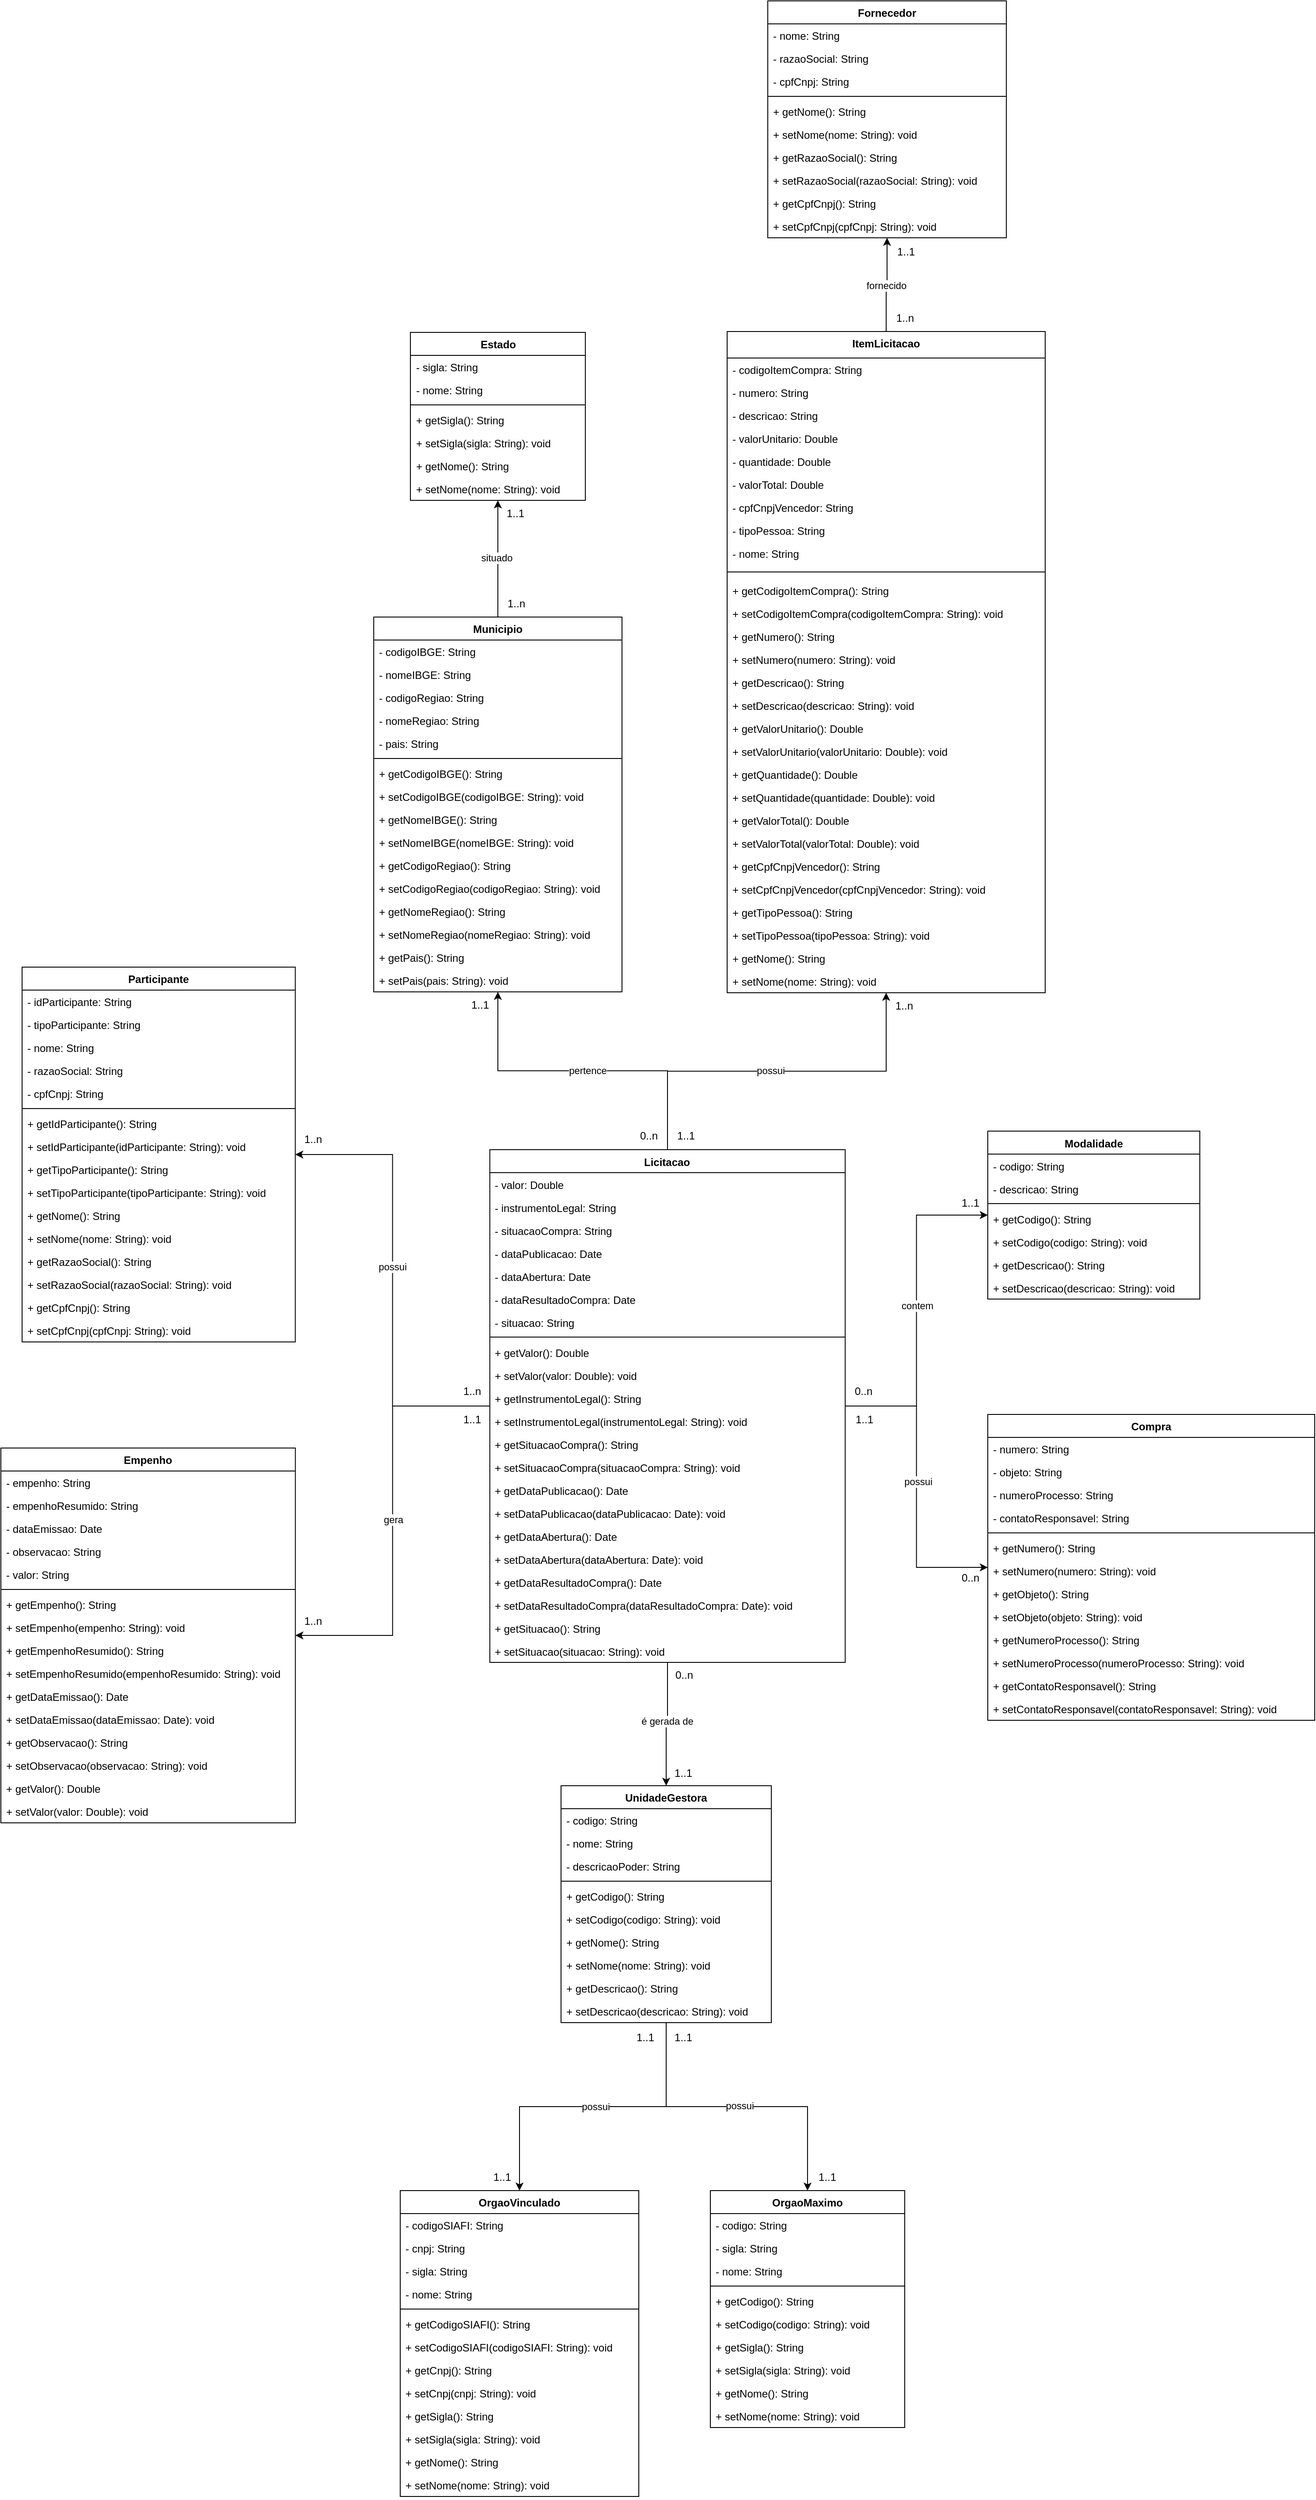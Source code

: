 <mxfile version="23.0.2" type="google" pages="4">
  <diagram name="Diagrama de classe" id="eZix6cndJ0lLHP7yNhW2">
    <mxGraphModel grid="1" page="1" gridSize="10" guides="1" tooltips="1" connect="1" arrows="1" fold="1" pageScale="1" pageWidth="827" pageHeight="1169" math="0" shadow="0">
      <root>
        <mxCell id="0" />
        <mxCell id="1" parent="0" />
        <mxCell id="LtSExxuQL0FanFVyrFSK-41" style="edgeStyle=orthogonalEdgeStyle;rounded=0;orthogonalLoop=1;jettySize=auto;html=1;" edge="1" parent="1" source="GUnaR6wHrb1OJUR_xrWh-30" target="LtSExxuQL0FanFVyrFSK-36">
          <mxGeometry relative="1" as="geometry" />
        </mxCell>
        <mxCell id="LtSExxuQL0FanFVyrFSK-76" value="situado" style="edgeLabel;html=1;align=center;verticalAlign=middle;resizable=0;points=[];" connectable="0" vertex="1" parent="LtSExxuQL0FanFVyrFSK-41">
          <mxGeometry x="0.083" y="2" relative="1" as="geometry">
            <mxPoint y="4" as="offset" />
          </mxGeometry>
        </mxCell>
        <mxCell id="HkszuVBpJMdD_g6qRQko-22" style="edgeStyle=orthogonalEdgeStyle;rounded=0;orthogonalLoop=1;jettySize=auto;html=1;" edge="1" parent="1" source="GUnaR6wHrb1OJUR_xrWh-38" target="HkszuVBpJMdD_g6qRQko-14">
          <mxGeometry relative="1" as="geometry" />
        </mxCell>
        <mxCell id="LtSExxuQL0FanFVyrFSK-101" value="possui" style="edgeLabel;html=1;align=center;verticalAlign=middle;resizable=0;points=[];" connectable="0" vertex="1" parent="HkszuVBpJMdD_g6qRQko-22">
          <mxGeometry x="-0.016" relative="1" as="geometry">
            <mxPoint as="offset" />
          </mxGeometry>
        </mxCell>
        <mxCell id="HkszuVBpJMdD_g6qRQko-23" style="edgeStyle=orthogonalEdgeStyle;rounded=0;orthogonalLoop=1;jettySize=auto;html=1;" edge="1" parent="1" source="GUnaR6wHrb1OJUR_xrWh-38" target="HkszuVBpJMdD_g6qRQko-18">
          <mxGeometry relative="1" as="geometry" />
        </mxCell>
        <mxCell id="LtSExxuQL0FanFVyrFSK-102" value="possui" style="edgeLabel;html=1;align=center;verticalAlign=middle;resizable=0;points=[];" connectable="0" vertex="1" parent="HkszuVBpJMdD_g6qRQko-23">
          <mxGeometry x="0.015" y="-1" relative="1" as="geometry">
            <mxPoint y="-2" as="offset" />
          </mxGeometry>
        </mxCell>
        <mxCell id="LtSExxuQL0FanFVyrFSK-42" style="edgeStyle=orthogonalEdgeStyle;rounded=0;orthogonalLoop=1;jettySize=auto;html=1;" edge="1" parent="1" source="HkszuVBpJMdD_g6qRQko-1" target="VOJd0G_7R71v4tyYJPhz-3">
          <mxGeometry relative="1" as="geometry" />
        </mxCell>
        <mxCell id="LtSExxuQL0FanFVyrFSK-84" value="fornecido" style="edgeLabel;html=1;align=center;verticalAlign=middle;resizable=0;points=[];" connectable="0" vertex="1" parent="LtSExxuQL0FanFVyrFSK-42">
          <mxGeometry x="-0.022" relative="1" as="geometry">
            <mxPoint as="offset" />
          </mxGeometry>
        </mxCell>
        <mxCell id="LtSExxuQL0FanFVyrFSK-19" style="edgeStyle=orthogonalEdgeStyle;rounded=0;orthogonalLoop=1;jettySize=auto;html=1;" edge="1" parent="1" source="LtSExxuQL0FanFVyrFSK-3" target="GUnaR6wHrb1OJUR_xrWh-30">
          <mxGeometry relative="1" as="geometry" />
        </mxCell>
        <mxCell id="LtSExxuQL0FanFVyrFSK-73" value="pertence" style="edgeLabel;html=1;align=center;verticalAlign=middle;resizable=0;points=[];" connectable="0" vertex="1" parent="LtSExxuQL0FanFVyrFSK-19">
          <mxGeometry x="-0.027" relative="1" as="geometry">
            <mxPoint y="-1" as="offset" />
          </mxGeometry>
        </mxCell>
        <mxCell id="LtSExxuQL0FanFVyrFSK-22" style="edgeStyle=orthogonalEdgeStyle;rounded=0;orthogonalLoop=1;jettySize=auto;html=1;" edge="1" parent="1" source="LtSExxuQL0FanFVyrFSK-3" target="GUnaR6wHrb1OJUR_xrWh-38">
          <mxGeometry relative="1" as="geometry" />
        </mxCell>
        <mxCell id="LtSExxuQL0FanFVyrFSK-100" value="é gerada de" style="edgeLabel;html=1;align=center;verticalAlign=middle;resizable=0;points=[];" connectable="0" vertex="1" parent="LtSExxuQL0FanFVyrFSK-22">
          <mxGeometry x="-0.062" y="2" relative="1" as="geometry">
            <mxPoint x="-3" as="offset" />
          </mxGeometry>
        </mxCell>
        <mxCell id="LtSExxuQL0FanFVyrFSK-48" style="edgeStyle=orthogonalEdgeStyle;rounded=0;orthogonalLoop=1;jettySize=auto;html=1;" edge="1" parent="1" source="LtSExxuQL0FanFVyrFSK-3" target="LtSExxuQL0FanFVyrFSK-43">
          <mxGeometry relative="1" as="geometry" />
        </mxCell>
        <mxCell id="LtSExxuQL0FanFVyrFSK-89" value="contem" style="edgeLabel;html=1;align=center;verticalAlign=middle;resizable=0;points=[];" connectable="0" vertex="1" parent="LtSExxuQL0FanFVyrFSK-48">
          <mxGeometry x="0.027" relative="1" as="geometry">
            <mxPoint as="offset" />
          </mxGeometry>
        </mxCell>
        <mxCell id="LtSExxuQL0FanFVyrFSK-56" style="edgeStyle=orthogonalEdgeStyle;rounded=0;orthogonalLoop=1;jettySize=auto;html=1;" edge="1" parent="1" source="LtSExxuQL0FanFVyrFSK-3" target="LtSExxuQL0FanFVyrFSK-50">
          <mxGeometry relative="1" as="geometry" />
        </mxCell>
        <mxCell id="LtSExxuQL0FanFVyrFSK-99" value="possui" style="edgeLabel;html=1;align=center;verticalAlign=middle;resizable=0;points=[];" connectable="0" vertex="1" parent="LtSExxuQL0FanFVyrFSK-56">
          <mxGeometry x="0.062" y="1" relative="1" as="geometry">
            <mxPoint as="offset" />
          </mxGeometry>
        </mxCell>
        <mxCell id="LtSExxuQL0FanFVyrFSK-68" style="edgeStyle=orthogonalEdgeStyle;rounded=0;orthogonalLoop=1;jettySize=auto;html=1;" edge="1" parent="1" source="LtSExxuQL0FanFVyrFSK-3" target="LtSExxuQL0FanFVyrFSK-60">
          <mxGeometry relative="1" as="geometry" />
        </mxCell>
        <mxCell id="LtSExxuQL0FanFVyrFSK-98" value="gera" style="edgeLabel;html=1;align=center;verticalAlign=middle;resizable=0;points=[];" connectable="0" vertex="1" parent="LtSExxuQL0FanFVyrFSK-68">
          <mxGeometry x="-0.005" relative="1" as="geometry">
            <mxPoint as="offset" />
          </mxGeometry>
        </mxCell>
        <mxCell id="LtSExxuQL0FanFVyrFSK-20" style="edgeStyle=orthogonalEdgeStyle;rounded=0;orthogonalLoop=1;jettySize=auto;html=1;" edge="1" parent="1" source="LtSExxuQL0FanFVyrFSK-3" target="HkszuVBpJMdD_g6qRQko-1">
          <mxGeometry relative="1" as="geometry" />
        </mxCell>
        <mxCell id="LtSExxuQL0FanFVyrFSK-71" value="possui" style="edgeLabel;html=1;align=center;verticalAlign=middle;resizable=0;points=[];" connectable="0" vertex="1" parent="LtSExxuQL0FanFVyrFSK-20">
          <mxGeometry x="-0.037" y="1" relative="1" as="geometry">
            <mxPoint as="offset" />
          </mxGeometry>
        </mxCell>
        <mxCell id="LtSExxuQL0FanFVyrFSK-92" value="" style="group" connectable="0" vertex="1" parent="1">
          <mxGeometry x="738" y="243.5" width="297" height="112" as="geometry" />
        </mxCell>
        <mxCell id="LtSExxuQL0FanFVyrFSK-43" value="Modalidade" style="swimlane;fontStyle=1;align=center;verticalAlign=top;childLayout=stackLayout;horizontal=1;startSize=26;horizontalStack=0;resizeParent=1;resizeParentMax=0;resizeLast=0;collapsible=1;marginBottom=0;whiteSpace=wrap;html=1;" vertex="1" parent="LtSExxuQL0FanFVyrFSK-92">
          <mxGeometry x="57.0" width="240.0" height="190" as="geometry" />
        </mxCell>
        <mxCell id="LtSExxuQL0FanFVyrFSK-44" value="- codigo: String" style="text;strokeColor=none;fillColor=none;align=left;verticalAlign=top;spacingLeft=4;spacingRight=4;overflow=hidden;rotatable=0;points=[[0,0.5],[1,0.5]];portConstraint=eastwest;whiteSpace=wrap;html=1;" vertex="1" parent="LtSExxuQL0FanFVyrFSK-43">
          <mxGeometry y="26" width="240.0" height="26" as="geometry" />
        </mxCell>
        <mxCell id="LtSExxuQL0FanFVyrFSK-47" value="- descricao: String" style="text;strokeColor=none;fillColor=none;align=left;verticalAlign=top;spacingLeft=4;spacingRight=4;overflow=hidden;rotatable=0;points=[[0,0.5],[1,0.5]];portConstraint=eastwest;whiteSpace=wrap;html=1;" vertex="1" parent="LtSExxuQL0FanFVyrFSK-43">
          <mxGeometry y="52" width="240.0" height="26" as="geometry" />
        </mxCell>
        <mxCell id="LtSExxuQL0FanFVyrFSK-45" value="" style="line;strokeWidth=1;fillColor=none;align=left;verticalAlign=middle;spacingTop=-1;spacingLeft=3;spacingRight=3;rotatable=0;labelPosition=right;points=[];portConstraint=eastwest;strokeColor=inherit;" vertex="1" parent="LtSExxuQL0FanFVyrFSK-43">
          <mxGeometry y="78" width="240.0" height="8" as="geometry" />
        </mxCell>
        <mxCell id="LtSExxuQL0FanFVyrFSK-46" value="+ getCodigo(): String" style="text;strokeColor=none;fillColor=none;align=left;verticalAlign=top;spacingLeft=4;spacingRight=4;overflow=hidden;rotatable=0;points=[[0,0.5],[1,0.5]];portConstraint=eastwest;whiteSpace=wrap;html=1;" vertex="1" parent="LtSExxuQL0FanFVyrFSK-43">
          <mxGeometry y="86" width="240.0" height="26" as="geometry" />
        </mxCell>
        <mxCell id="4K5Ugr9BKopbmwDCr5Gx-1" value="+ setCodigo(codigo: String): void" style="text;strokeColor=none;fillColor=none;align=left;verticalAlign=top;spacingLeft=4;spacingRight=4;overflow=hidden;rotatable=0;points=[[0,0.5],[1,0.5]];portConstraint=eastwest;whiteSpace=wrap;html=1;" vertex="1" parent="LtSExxuQL0FanFVyrFSK-43">
          <mxGeometry y="112" width="240.0" height="26" as="geometry" />
        </mxCell>
        <mxCell id="LtSExxuQL0FanFVyrFSK-134" value="+ getDescricao(): String" style="text;strokeColor=none;fillColor=none;align=left;verticalAlign=top;spacingLeft=4;spacingRight=4;overflow=hidden;rotatable=0;points=[[0,0.5],[1,0.5]];portConstraint=eastwest;whiteSpace=wrap;html=1;" vertex="1" parent="LtSExxuQL0FanFVyrFSK-43">
          <mxGeometry y="138" width="240.0" height="26" as="geometry" />
        </mxCell>
        <mxCell id="4K5Ugr9BKopbmwDCr5Gx-2" value="+ setDescricao(descricao: String): void" style="text;strokeColor=none;fillColor=none;align=left;verticalAlign=top;spacingLeft=4;spacingRight=4;overflow=hidden;rotatable=0;points=[[0,0.5],[1,0.5]];portConstraint=eastwest;whiteSpace=wrap;html=1;" vertex="1" parent="LtSExxuQL0FanFVyrFSK-43">
          <mxGeometry y="164" width="240.0" height="26" as="geometry" />
        </mxCell>
        <mxCell id="LtSExxuQL0FanFVyrFSK-90" value="1..1" style="text;html=1;align=center;verticalAlign=middle;resizable=0;points=[];autosize=1;strokeColor=none;fillColor=none;" vertex="1" parent="LtSExxuQL0FanFVyrFSK-92">
          <mxGeometry x="17" y="66.5" width="40" height="30" as="geometry" />
        </mxCell>
        <mxCell id="LtSExxuQL0FanFVyrFSK-110" value="" style="group" connectable="0" vertex="1" parent="1">
          <mxGeometry x="470" y="1417" width="220" height="293" as="geometry" />
        </mxCell>
        <mxCell id="4K5Ugr9BKopbmwDCr5Gx-12" value="" style="group" connectable="0" vertex="1" parent="LtSExxuQL0FanFVyrFSK-110">
          <mxGeometry width="220" height="293" as="geometry" />
        </mxCell>
        <mxCell id="HkszuVBpJMdD_g6qRQko-18" value="OrgaoMaximo" style="swimlane;fontStyle=1;align=center;verticalAlign=top;childLayout=stackLayout;horizontal=1;startSize=26;horizontalStack=0;resizeParent=1;resizeParentMax=0;resizeLast=0;collapsible=1;marginBottom=0;whiteSpace=wrap;html=1;" vertex="1" parent="4K5Ugr9BKopbmwDCr5Gx-12">
          <mxGeometry x="11" y="25" width="220" height="268" as="geometry" />
        </mxCell>
        <mxCell id="HkszuVBpJMdD_g6qRQko-19" value="- codigo: String" style="text;strokeColor=none;fillColor=none;align=left;verticalAlign=top;spacingLeft=4;spacingRight=4;overflow=hidden;rotatable=0;points=[[0,0.5],[1,0.5]];portConstraint=eastwest;whiteSpace=wrap;html=1;" vertex="1" parent="HkszuVBpJMdD_g6qRQko-18">
          <mxGeometry y="26" width="220" height="26" as="geometry" />
        </mxCell>
        <mxCell id="LtSExxuQL0FanFVyrFSK-31" value="- sigla: String" style="text;strokeColor=none;fillColor=none;align=left;verticalAlign=top;spacingLeft=4;spacingRight=4;overflow=hidden;rotatable=0;points=[[0,0.5],[1,0.5]];portConstraint=eastwest;whiteSpace=wrap;html=1;" vertex="1" parent="HkszuVBpJMdD_g6qRQko-18">
          <mxGeometry y="52" width="220" height="26" as="geometry" />
        </mxCell>
        <mxCell id="LtSExxuQL0FanFVyrFSK-32" value="- nome: String" style="text;strokeColor=none;fillColor=none;align=left;verticalAlign=top;spacingLeft=4;spacingRight=4;overflow=hidden;rotatable=0;points=[[0,0.5],[1,0.5]];portConstraint=eastwest;whiteSpace=wrap;html=1;" vertex="1" parent="HkszuVBpJMdD_g6qRQko-18">
          <mxGeometry y="78" width="220" height="26" as="geometry" />
        </mxCell>
        <mxCell id="HkszuVBpJMdD_g6qRQko-20" value="" style="line;strokeWidth=1;fillColor=none;align=left;verticalAlign=middle;spacingTop=-1;spacingLeft=3;spacingRight=3;rotatable=0;labelPosition=right;points=[];portConstraint=eastwest;strokeColor=inherit;" vertex="1" parent="HkszuVBpJMdD_g6qRQko-18">
          <mxGeometry y="104" width="220" height="8" as="geometry" />
        </mxCell>
        <mxCell id="HkszuVBpJMdD_g6qRQko-21" value="+ getCodigo(): String" style="text;strokeColor=none;fillColor=none;align=left;verticalAlign=top;spacingLeft=4;spacingRight=4;overflow=hidden;rotatable=0;points=[[0,0.5],[1,0.5]];portConstraint=eastwest;whiteSpace=wrap;html=1;" vertex="1" parent="HkszuVBpJMdD_g6qRQko-18">
          <mxGeometry y="112" width="220" height="26" as="geometry" />
        </mxCell>
        <mxCell id="LtSExxuQL0FanFVyrFSK-175" value="+ setCodigo(codigo: String): void" style="text;strokeColor=none;fillColor=none;align=left;verticalAlign=top;spacingLeft=4;spacingRight=4;overflow=hidden;rotatable=0;points=[[0,0.5],[1,0.5]];portConstraint=eastwest;whiteSpace=wrap;html=1;" vertex="1" parent="HkszuVBpJMdD_g6qRQko-18">
          <mxGeometry y="138" width="220" height="26" as="geometry" />
        </mxCell>
        <mxCell id="LtSExxuQL0FanFVyrFSK-138" value="+ getSigla(): String" style="text;strokeColor=none;fillColor=none;align=left;verticalAlign=top;spacingLeft=4;spacingRight=4;overflow=hidden;rotatable=0;points=[[0,0.5],[1,0.5]];portConstraint=eastwest;whiteSpace=wrap;html=1;" vertex="1" parent="HkszuVBpJMdD_g6qRQko-18">
          <mxGeometry y="164" width="220" height="26" as="geometry" />
        </mxCell>
        <mxCell id="LtSExxuQL0FanFVyrFSK-176" value="+ setSigla(sigla: String): void" style="text;strokeColor=none;fillColor=none;align=left;verticalAlign=top;spacingLeft=4;spacingRight=4;overflow=hidden;rotatable=0;points=[[0,0.5],[1,0.5]];portConstraint=eastwest;whiteSpace=wrap;html=1;" vertex="1" parent="HkszuVBpJMdD_g6qRQko-18">
          <mxGeometry y="190" width="220" height="26" as="geometry" />
        </mxCell>
        <mxCell id="LtSExxuQL0FanFVyrFSK-139" value="+ getNome(): String" style="text;strokeColor=none;fillColor=none;align=left;verticalAlign=top;spacingLeft=4;spacingRight=4;overflow=hidden;rotatable=0;points=[[0,0.5],[1,0.5]];portConstraint=eastwest;whiteSpace=wrap;html=1;" vertex="1" parent="HkszuVBpJMdD_g6qRQko-18">
          <mxGeometry y="216" width="220" height="26" as="geometry" />
        </mxCell>
        <mxCell id="LtSExxuQL0FanFVyrFSK-177" value="+ setNome(nome: String): void" style="text;strokeColor=none;fillColor=none;align=left;verticalAlign=top;spacingLeft=4;spacingRight=4;overflow=hidden;rotatable=0;points=[[0,0.5],[1,0.5]];portConstraint=eastwest;whiteSpace=wrap;html=1;" vertex="1" parent="HkszuVBpJMdD_g6qRQko-18">
          <mxGeometry y="242" width="220" height="26" as="geometry" />
        </mxCell>
        <mxCell id="LtSExxuQL0FanFVyrFSK-108" value="1..1" style="text;html=1;align=center;verticalAlign=middle;resizable=0;points=[];autosize=1;strokeColor=none;fillColor=none;" vertex="1" parent="4K5Ugr9BKopbmwDCr5Gx-12">
          <mxGeometry x="122.625" y="-5" width="40" height="30" as="geometry" />
        </mxCell>
        <mxCell id="LtSExxuQL0FanFVyrFSK-111" value="" style="group" connectable="0" vertex="1" parent="1">
          <mxGeometry x="130" y="1415" width="270" height="373" as="geometry" />
        </mxCell>
        <mxCell id="4K5Ugr9BKopbmwDCr5Gx-11" value="" style="group" connectable="0" vertex="1" parent="LtSExxuQL0FanFVyrFSK-111">
          <mxGeometry width="270" height="373" as="geometry" />
        </mxCell>
        <mxCell id="HkszuVBpJMdD_g6qRQko-14" value="OrgaoVinculado" style="swimlane;fontStyle=1;align=center;verticalAlign=top;childLayout=stackLayout;horizontal=1;startSize=26;horizontalStack=0;resizeParent=1;resizeParentMax=0;resizeLast=0;collapsible=1;marginBottom=0;whiteSpace=wrap;html=1;" vertex="1" parent="4K5Ugr9BKopbmwDCr5Gx-11">
          <mxGeometry y="27" width="270" height="346" as="geometry" />
        </mxCell>
        <mxCell id="LtSExxuQL0FanFVyrFSK-28" value="- codigoSIAFI: String" style="text;strokeColor=none;fillColor=none;align=left;verticalAlign=top;spacingLeft=4;spacingRight=4;overflow=hidden;rotatable=0;points=[[0,0.5],[1,0.5]];portConstraint=eastwest;whiteSpace=wrap;html=1;" vertex="1" parent="HkszuVBpJMdD_g6qRQko-14">
          <mxGeometry y="26" width="270" height="26" as="geometry" />
        </mxCell>
        <mxCell id="LtSExxuQL0FanFVyrFSK-29" value="- cnpj: String" style="text;strokeColor=none;fillColor=none;align=left;verticalAlign=top;spacingLeft=4;spacingRight=4;overflow=hidden;rotatable=0;points=[[0,0.5],[1,0.5]];portConstraint=eastwest;whiteSpace=wrap;html=1;" vertex="1" parent="HkszuVBpJMdD_g6qRQko-14">
          <mxGeometry y="52" width="270" height="26" as="geometry" />
        </mxCell>
        <mxCell id="LtSExxuQL0FanFVyrFSK-30" value="- sigla: String" style="text;strokeColor=none;fillColor=none;align=left;verticalAlign=top;spacingLeft=4;spacingRight=4;overflow=hidden;rotatable=0;points=[[0,0.5],[1,0.5]];portConstraint=eastwest;whiteSpace=wrap;html=1;" vertex="1" parent="HkszuVBpJMdD_g6qRQko-14">
          <mxGeometry y="78" width="270" height="26" as="geometry" />
        </mxCell>
        <mxCell id="HkszuVBpJMdD_g6qRQko-15" value="- nome: String" style="text;strokeColor=none;fillColor=none;align=left;verticalAlign=top;spacingLeft=4;spacingRight=4;overflow=hidden;rotatable=0;points=[[0,0.5],[1,0.5]];portConstraint=eastwest;whiteSpace=wrap;html=1;" vertex="1" parent="HkszuVBpJMdD_g6qRQko-14">
          <mxGeometry y="104" width="270" height="26" as="geometry" />
        </mxCell>
        <mxCell id="HkszuVBpJMdD_g6qRQko-16" value="" style="line;strokeWidth=1;fillColor=none;align=left;verticalAlign=middle;spacingTop=-1;spacingLeft=3;spacingRight=3;rotatable=0;labelPosition=right;points=[];portConstraint=eastwest;strokeColor=inherit;" vertex="1" parent="HkszuVBpJMdD_g6qRQko-14">
          <mxGeometry y="130" width="270" height="8" as="geometry" />
        </mxCell>
        <mxCell id="LtSExxuQL0FanFVyrFSK-178" value="+ getCodigoSIAFI(): String" style="text;strokeColor=none;fillColor=none;align=left;verticalAlign=top;spacingLeft=4;spacingRight=4;overflow=hidden;rotatable=0;points=[[0,0.5],[1,0.5]];portConstraint=eastwest;whiteSpace=wrap;html=1;" vertex="1" parent="HkszuVBpJMdD_g6qRQko-14">
          <mxGeometry y="138" width="270" height="26" as="geometry" />
        </mxCell>
        <mxCell id="LtSExxuQL0FanFVyrFSK-135" value="+ setCodigoSIAFI(codigoSIAFI: String): void" style="text;strokeColor=none;fillColor=none;align=left;verticalAlign=top;spacingLeft=4;spacingRight=4;overflow=hidden;rotatable=0;points=[[0,0.5],[1,0.5]];portConstraint=eastwest;whiteSpace=wrap;html=1;" vertex="1" parent="HkszuVBpJMdD_g6qRQko-14">
          <mxGeometry y="164" width="270" height="26" as="geometry" />
        </mxCell>
        <mxCell id="LtSExxuQL0FanFVyrFSK-179" value="+ getCnpj(): String" style="text;strokeColor=none;fillColor=none;align=left;verticalAlign=top;spacingLeft=4;spacingRight=4;overflow=hidden;rotatable=0;points=[[0,0.5],[1,0.5]];portConstraint=eastwest;whiteSpace=wrap;html=1;" vertex="1" parent="HkszuVBpJMdD_g6qRQko-14">
          <mxGeometry y="190" width="270" height="26" as="geometry" />
        </mxCell>
        <mxCell id="LtSExxuQL0FanFVyrFSK-136" value="+ setCnpj(cnpj: String): void" style="text;strokeColor=none;fillColor=none;align=left;verticalAlign=top;spacingLeft=4;spacingRight=4;overflow=hidden;rotatable=0;points=[[0,0.5],[1,0.5]];portConstraint=eastwest;whiteSpace=wrap;html=1;" vertex="1" parent="HkszuVBpJMdD_g6qRQko-14">
          <mxGeometry y="216" width="270" height="26" as="geometry" />
        </mxCell>
        <mxCell id="LtSExxuQL0FanFVyrFSK-180" value="+ getSigla(): String" style="text;strokeColor=none;fillColor=none;align=left;verticalAlign=top;spacingLeft=4;spacingRight=4;overflow=hidden;rotatable=0;points=[[0,0.5],[1,0.5]];portConstraint=eastwest;whiteSpace=wrap;html=1;" vertex="1" parent="HkszuVBpJMdD_g6qRQko-14">
          <mxGeometry y="242" width="270" height="26" as="geometry" />
        </mxCell>
        <mxCell id="LtSExxuQL0FanFVyrFSK-137" value="+ setSigla(sigla: String): void" style="text;strokeColor=none;fillColor=none;align=left;verticalAlign=top;spacingLeft=4;spacingRight=4;overflow=hidden;rotatable=0;points=[[0,0.5],[1,0.5]];portConstraint=eastwest;whiteSpace=wrap;html=1;" vertex="1" parent="HkszuVBpJMdD_g6qRQko-14">
          <mxGeometry y="268" width="270" height="26" as="geometry" />
        </mxCell>
        <mxCell id="LtSExxuQL0FanFVyrFSK-181" value="+ getNome(): String" style="text;strokeColor=none;fillColor=none;align=left;verticalAlign=top;spacingLeft=4;spacingRight=4;overflow=hidden;rotatable=0;points=[[0,0.5],[1,0.5]];portConstraint=eastwest;whiteSpace=wrap;html=1;" vertex="1" parent="HkszuVBpJMdD_g6qRQko-14">
          <mxGeometry y="294" width="270" height="26" as="geometry" />
        </mxCell>
        <mxCell id="HkszuVBpJMdD_g6qRQko-17" value="+ setNome(nome: String): void" style="text;strokeColor=none;fillColor=none;align=left;verticalAlign=top;spacingLeft=4;spacingRight=4;overflow=hidden;rotatable=0;points=[[0,0.5],[1,0.5]];portConstraint=eastwest;whiteSpace=wrap;html=1;" vertex="1" parent="HkszuVBpJMdD_g6qRQko-14">
          <mxGeometry y="320" width="270" height="26" as="geometry" />
        </mxCell>
        <mxCell id="LtSExxuQL0FanFVyrFSK-106" value="1..1" style="text;html=1;align=center;verticalAlign=middle;resizable=0;points=[];autosize=1;strokeColor=none;fillColor=none;" vertex="1" parent="4K5Ugr9BKopbmwDCr5Gx-11">
          <mxGeometry x="94.812" y="-3" width="40" height="30" as="geometry" />
        </mxCell>
        <mxCell id="LtSExxuQL0FanFVyrFSK-112" value="" style="group" connectable="0" vertex="1" parent="1">
          <mxGeometry x="-232" y="602" width="295" height="424" as="geometry" />
        </mxCell>
        <mxCell id="4K5Ugr9BKopbmwDCr5Gx-39" value="" style="group" connectable="0" vertex="1" parent="LtSExxuQL0FanFVyrFSK-112">
          <mxGeometry x="-90" width="373.295" height="424" as="geometry" />
        </mxCell>
        <mxCell id="LtSExxuQL0FanFVyrFSK-60" value="Empenho" style="swimlane;fontStyle=1;align=center;verticalAlign=top;childLayout=stackLayout;horizontal=1;startSize=26;horizontalStack=0;resizeParent=1;resizeParentMax=0;resizeLast=0;collapsible=1;marginBottom=0;whiteSpace=wrap;html=1;" vertex="1" parent="4K5Ugr9BKopbmwDCr5Gx-39">
          <mxGeometry width="333.3" height="424" as="geometry" />
        </mxCell>
        <mxCell id="LtSExxuQL0FanFVyrFSK-61" value="- empenho: String" style="text;strokeColor=none;fillColor=none;align=left;verticalAlign=top;spacingLeft=4;spacingRight=4;overflow=hidden;rotatable=0;points=[[0,0.5],[1,0.5]];portConstraint=eastwest;whiteSpace=wrap;html=1;" vertex="1" parent="LtSExxuQL0FanFVyrFSK-60">
          <mxGeometry y="26" width="333.3" height="26" as="geometry" />
        </mxCell>
        <mxCell id="LtSExxuQL0FanFVyrFSK-64" value="- empenhoResumido: String" style="text;strokeColor=none;fillColor=none;align=left;verticalAlign=top;spacingLeft=4;spacingRight=4;overflow=hidden;rotatable=0;points=[[0,0.5],[1,0.5]];portConstraint=eastwest;whiteSpace=wrap;html=1;" vertex="1" parent="LtSExxuQL0FanFVyrFSK-60">
          <mxGeometry y="52" width="333.3" height="26" as="geometry" />
        </mxCell>
        <mxCell id="LtSExxuQL0FanFVyrFSK-65" value="- dataEmissao: Date" style="text;strokeColor=none;fillColor=none;align=left;verticalAlign=top;spacingLeft=4;spacingRight=4;overflow=hidden;rotatable=0;points=[[0,0.5],[1,0.5]];portConstraint=eastwest;whiteSpace=wrap;html=1;" vertex="1" parent="LtSExxuQL0FanFVyrFSK-60">
          <mxGeometry y="78" width="333.3" height="26" as="geometry" />
        </mxCell>
        <mxCell id="LtSExxuQL0FanFVyrFSK-66" value="- observacao: String" style="text;strokeColor=none;fillColor=none;align=left;verticalAlign=top;spacingLeft=4;spacingRight=4;overflow=hidden;rotatable=0;points=[[0,0.5],[1,0.5]];portConstraint=eastwest;whiteSpace=wrap;html=1;" vertex="1" parent="LtSExxuQL0FanFVyrFSK-60">
          <mxGeometry y="104" width="333.3" height="26" as="geometry" />
        </mxCell>
        <mxCell id="LtSExxuQL0FanFVyrFSK-67" value="- valor: String" style="text;strokeColor=none;fillColor=none;align=left;verticalAlign=top;spacingLeft=4;spacingRight=4;overflow=hidden;rotatable=0;points=[[0,0.5],[1,0.5]];portConstraint=eastwest;whiteSpace=wrap;html=1;" vertex="1" parent="LtSExxuQL0FanFVyrFSK-60">
          <mxGeometry y="130" width="333.3" height="26" as="geometry" />
        </mxCell>
        <mxCell id="LtSExxuQL0FanFVyrFSK-62" value="" style="line;strokeWidth=1;fillColor=none;align=left;verticalAlign=middle;spacingTop=-1;spacingLeft=3;spacingRight=3;rotatable=0;labelPosition=right;points=[];portConstraint=eastwest;strokeColor=inherit;" vertex="1" parent="LtSExxuQL0FanFVyrFSK-60">
          <mxGeometry y="156" width="333.3" height="8" as="geometry" />
        </mxCell>
        <mxCell id="LtSExxuQL0FanFVyrFSK-185" value="+ getEmpenho(): String" style="text;strokeColor=none;fillColor=none;align=left;verticalAlign=top;spacingLeft=4;spacingRight=4;overflow=hidden;rotatable=0;points=[[0,0.5],[1,0.5]];portConstraint=eastwest;whiteSpace=wrap;html=1;" vertex="1" parent="LtSExxuQL0FanFVyrFSK-60">
          <mxGeometry y="164" width="333.3" height="26" as="geometry" />
        </mxCell>
        <mxCell id="LtSExxuQL0FanFVyrFSK-140" value="+ setEmpenho(empenho: String): void" style="text;strokeColor=none;fillColor=none;align=left;verticalAlign=top;spacingLeft=4;spacingRight=4;overflow=hidden;rotatable=0;points=[[0,0.5],[1,0.5]];portConstraint=eastwest;whiteSpace=wrap;html=1;" vertex="1" parent="LtSExxuQL0FanFVyrFSK-60">
          <mxGeometry y="190" width="333.3" height="26" as="geometry" />
        </mxCell>
        <mxCell id="LtSExxuQL0FanFVyrFSK-186" value="+ getEmpenhoResumido(): String" style="text;strokeColor=none;fillColor=none;align=left;verticalAlign=top;spacingLeft=4;spacingRight=4;overflow=hidden;rotatable=0;points=[[0,0.5],[1,0.5]];portConstraint=eastwest;whiteSpace=wrap;html=1;" vertex="1" parent="LtSExxuQL0FanFVyrFSK-60">
          <mxGeometry y="216" width="333.3" height="26" as="geometry" />
        </mxCell>
        <mxCell id="LtSExxuQL0FanFVyrFSK-141" value="+ setEmpenhoResumido(empenhoResumido: String): void" style="text;strokeColor=none;fillColor=none;align=left;verticalAlign=top;spacingLeft=4;spacingRight=4;overflow=hidden;rotatable=0;points=[[0,0.5],[1,0.5]];portConstraint=eastwest;whiteSpace=wrap;html=1;" vertex="1" parent="LtSExxuQL0FanFVyrFSK-60">
          <mxGeometry y="242" width="333.3" height="26" as="geometry" />
        </mxCell>
        <mxCell id="LtSExxuQL0FanFVyrFSK-187" value="+ getDataEmissao(): Date" style="text;strokeColor=none;fillColor=none;align=left;verticalAlign=top;spacingLeft=4;spacingRight=4;overflow=hidden;rotatable=0;points=[[0,0.5],[1,0.5]];portConstraint=eastwest;whiteSpace=wrap;html=1;" vertex="1" parent="LtSExxuQL0FanFVyrFSK-60">
          <mxGeometry y="268" width="333.3" height="26" as="geometry" />
        </mxCell>
        <mxCell id="LtSExxuQL0FanFVyrFSK-142" value="+ setDataEmissao(dataEmissao: Date): void" style="text;strokeColor=none;fillColor=none;align=left;verticalAlign=top;spacingLeft=4;spacingRight=4;overflow=hidden;rotatable=0;points=[[0,0.5],[1,0.5]];portConstraint=eastwest;whiteSpace=wrap;html=1;" vertex="1" parent="LtSExxuQL0FanFVyrFSK-60">
          <mxGeometry y="294" width="333.3" height="26" as="geometry" />
        </mxCell>
        <mxCell id="LtSExxuQL0FanFVyrFSK-188" value="+ getObservacao(): String" style="text;strokeColor=none;fillColor=none;align=left;verticalAlign=top;spacingLeft=4;spacingRight=4;overflow=hidden;rotatable=0;points=[[0,0.5],[1,0.5]];portConstraint=eastwest;whiteSpace=wrap;html=1;" vertex="1" parent="LtSExxuQL0FanFVyrFSK-60">
          <mxGeometry y="320" width="333.3" height="26" as="geometry" />
        </mxCell>
        <mxCell id="LtSExxuQL0FanFVyrFSK-143" value="+ setObservacao(observacao: String): void" style="text;strokeColor=none;fillColor=none;align=left;verticalAlign=top;spacingLeft=4;spacingRight=4;overflow=hidden;rotatable=0;points=[[0,0.5],[1,0.5]];portConstraint=eastwest;whiteSpace=wrap;html=1;" vertex="1" parent="LtSExxuQL0FanFVyrFSK-60">
          <mxGeometry y="346" width="333.3" height="26" as="geometry" />
        </mxCell>
        <mxCell id="LtSExxuQL0FanFVyrFSK-189" value="+ getValor(): Double" style="text;strokeColor=none;fillColor=none;align=left;verticalAlign=top;spacingLeft=4;spacingRight=4;overflow=hidden;rotatable=0;points=[[0,0.5],[1,0.5]];portConstraint=eastwest;whiteSpace=wrap;html=1;" vertex="1" parent="LtSExxuQL0FanFVyrFSK-60">
          <mxGeometry y="372" width="333.3" height="26" as="geometry" />
        </mxCell>
        <mxCell id="LtSExxuQL0FanFVyrFSK-63" value="+ setValor(valor: Double): void" style="text;strokeColor=none;fillColor=none;align=left;verticalAlign=top;spacingLeft=4;spacingRight=4;overflow=hidden;rotatable=0;points=[[0,0.5],[1,0.5]];portConstraint=eastwest;whiteSpace=wrap;html=1;" vertex="1" parent="LtSExxuQL0FanFVyrFSK-60">
          <mxGeometry y="398" width="333.3" height="26" as="geometry" />
        </mxCell>
        <mxCell id="LtSExxuQL0FanFVyrFSK-96" value="1..n" style="text;html=1;align=center;verticalAlign=middle;resizable=0;points=[];autosize=1;strokeColor=none;fillColor=none;" vertex="1" parent="4K5Ugr9BKopbmwDCr5Gx-39">
          <mxGeometry x="333.295" y="181" width="40" height="30" as="geometry" />
        </mxCell>
        <mxCell id="LtSExxuQL0FanFVyrFSK-113" value="" style="group" connectable="0" vertex="1" parent="1">
          <mxGeometry x="-298" y="58" width="373" height="190" as="geometry" />
        </mxCell>
        <mxCell id="LtSExxuQL0FanFVyrFSK-50" value="Participante" style="swimlane;fontStyle=1;align=center;verticalAlign=top;childLayout=stackLayout;horizontal=1;startSize=26;horizontalStack=0;resizeParent=1;resizeParentMax=0;resizeLast=0;collapsible=1;marginBottom=0;whiteSpace=wrap;html=1;" vertex="1" parent="LtSExxuQL0FanFVyrFSK-113">
          <mxGeometry width="309.223" height="424" as="geometry" />
        </mxCell>
        <mxCell id="LtSExxuQL0FanFVyrFSK-58" value="- idParticipante: String" style="text;strokeColor=none;fillColor=none;align=left;verticalAlign=top;spacingLeft=4;spacingRight=4;overflow=hidden;rotatable=0;points=[[0,0.5],[1,0.5]];portConstraint=eastwest;whiteSpace=wrap;html=1;" vertex="1" parent="LtSExxuQL0FanFVyrFSK-50">
          <mxGeometry y="26" width="309.223" height="26" as="geometry" />
        </mxCell>
        <mxCell id="LtSExxuQL0FanFVyrFSK-57" value="- tipoParticipante: String" style="text;strokeColor=none;fillColor=none;align=left;verticalAlign=top;spacingLeft=4;spacingRight=4;overflow=hidden;rotatable=0;points=[[0,0.5],[1,0.5]];portConstraint=eastwest;whiteSpace=wrap;html=1;" vertex="1" parent="LtSExxuQL0FanFVyrFSK-50">
          <mxGeometry y="52" width="309.223" height="26" as="geometry" />
        </mxCell>
        <mxCell id="LtSExxuQL0FanFVyrFSK-51" value="- nome: String" style="text;strokeColor=none;fillColor=none;align=left;verticalAlign=top;spacingLeft=4;spacingRight=4;overflow=hidden;rotatable=0;points=[[0,0.5],[1,0.5]];portConstraint=eastwest;whiteSpace=wrap;html=1;" vertex="1" parent="LtSExxuQL0FanFVyrFSK-50">
          <mxGeometry y="78" width="309.223" height="26" as="geometry" />
        </mxCell>
        <mxCell id="LtSExxuQL0FanFVyrFSK-52" value="- razaoSocial: String&amp;nbsp;" style="text;strokeColor=none;fillColor=none;align=left;verticalAlign=top;spacingLeft=4;spacingRight=4;overflow=hidden;rotatable=0;points=[[0,0.5],[1,0.5]];portConstraint=eastwest;whiteSpace=wrap;html=1;" vertex="1" parent="LtSExxuQL0FanFVyrFSK-50">
          <mxGeometry y="104" width="309.223" height="26" as="geometry" />
        </mxCell>
        <mxCell id="LtSExxuQL0FanFVyrFSK-53" value="- cpfCnpj: String" style="text;strokeColor=none;fillColor=none;align=left;verticalAlign=top;spacingLeft=4;spacingRight=4;overflow=hidden;rotatable=0;points=[[0,0.5],[1,0.5]];portConstraint=eastwest;whiteSpace=wrap;html=1;" vertex="1" parent="LtSExxuQL0FanFVyrFSK-50">
          <mxGeometry y="130" width="309.223" height="26" as="geometry" />
        </mxCell>
        <mxCell id="LtSExxuQL0FanFVyrFSK-54" value="" style="line;strokeWidth=1;fillColor=none;align=left;verticalAlign=middle;spacingTop=-1;spacingLeft=3;spacingRight=3;rotatable=0;labelPosition=right;points=[];portConstraint=eastwest;strokeColor=inherit;" vertex="1" parent="LtSExxuQL0FanFVyrFSK-50">
          <mxGeometry y="156" width="309.223" height="8" as="geometry" />
        </mxCell>
        <mxCell id="LtSExxuQL0FanFVyrFSK-190" value="+ getIdParticipante(): String" style="text;strokeColor=none;fillColor=none;align=left;verticalAlign=top;spacingLeft=4;spacingRight=4;overflow=hidden;rotatable=0;points=[[0,0.5],[1,0.5]];portConstraint=eastwest;whiteSpace=wrap;html=1;" vertex="1" parent="LtSExxuQL0FanFVyrFSK-50">
          <mxGeometry y="164" width="309.223" height="26" as="geometry" />
        </mxCell>
        <mxCell id="LtSExxuQL0FanFVyrFSK-144" value="+ setIdParticipante(idParticipante: String): void" style="text;strokeColor=none;fillColor=none;align=left;verticalAlign=top;spacingLeft=4;spacingRight=4;overflow=hidden;rotatable=0;points=[[0,0.5],[1,0.5]];portConstraint=eastwest;whiteSpace=wrap;html=1;" vertex="1" parent="LtSExxuQL0FanFVyrFSK-50">
          <mxGeometry y="190" width="309.223" height="26" as="geometry" />
        </mxCell>
        <mxCell id="LtSExxuQL0FanFVyrFSK-191" value="+ getTipoParticipante(): String" style="text;strokeColor=none;fillColor=none;align=left;verticalAlign=top;spacingLeft=4;spacingRight=4;overflow=hidden;rotatable=0;points=[[0,0.5],[1,0.5]];portConstraint=eastwest;whiteSpace=wrap;html=1;" vertex="1" parent="LtSExxuQL0FanFVyrFSK-50">
          <mxGeometry y="216" width="309.223" height="26" as="geometry" />
        </mxCell>
        <mxCell id="LtSExxuQL0FanFVyrFSK-147" value="+ setTipoParticipante(tipoParticipante: String): void" style="text;strokeColor=none;fillColor=none;align=left;verticalAlign=top;spacingLeft=4;spacingRight=4;overflow=hidden;rotatable=0;points=[[0,0.5],[1,0.5]];portConstraint=eastwest;whiteSpace=wrap;html=1;" vertex="1" parent="LtSExxuQL0FanFVyrFSK-50">
          <mxGeometry y="242" width="309.223" height="26" as="geometry" />
        </mxCell>
        <mxCell id="LtSExxuQL0FanFVyrFSK-192" value="+ getNome(): String" style="text;strokeColor=none;fillColor=none;align=left;verticalAlign=top;spacingLeft=4;spacingRight=4;overflow=hidden;rotatable=0;points=[[0,0.5],[1,0.5]];portConstraint=eastwest;whiteSpace=wrap;html=1;" vertex="1" parent="LtSExxuQL0FanFVyrFSK-50">
          <mxGeometry y="268" width="309.223" height="26" as="geometry" />
        </mxCell>
        <mxCell id="LtSExxuQL0FanFVyrFSK-148" value="+ setNome(nome: String): void" style="text;strokeColor=none;fillColor=none;align=left;verticalAlign=top;spacingLeft=4;spacingRight=4;overflow=hidden;rotatable=0;points=[[0,0.5],[1,0.5]];portConstraint=eastwest;whiteSpace=wrap;html=1;" vertex="1" parent="LtSExxuQL0FanFVyrFSK-50">
          <mxGeometry y="294" width="309.223" height="26" as="geometry" />
        </mxCell>
        <mxCell id="LtSExxuQL0FanFVyrFSK-193" value="+ getRazaoSocial(): String" style="text;strokeColor=none;fillColor=none;align=left;verticalAlign=top;spacingLeft=4;spacingRight=4;overflow=hidden;rotatable=0;points=[[0,0.5],[1,0.5]];portConstraint=eastwest;whiteSpace=wrap;html=1;" vertex="1" parent="LtSExxuQL0FanFVyrFSK-50">
          <mxGeometry y="320" width="309.223" height="26" as="geometry" />
        </mxCell>
        <mxCell id="LtSExxuQL0FanFVyrFSK-149" value="+ setRazaoSocial(razaoSocial: String): void" style="text;strokeColor=none;fillColor=none;align=left;verticalAlign=top;spacingLeft=4;spacingRight=4;overflow=hidden;rotatable=0;points=[[0,0.5],[1,0.5]];portConstraint=eastwest;whiteSpace=wrap;html=1;" vertex="1" parent="LtSExxuQL0FanFVyrFSK-50">
          <mxGeometry y="346" width="309.223" height="26" as="geometry" />
        </mxCell>
        <mxCell id="LtSExxuQL0FanFVyrFSK-195" value="+ getCpfCnpj(): String" style="text;strokeColor=none;fillColor=none;align=left;verticalAlign=top;spacingLeft=4;spacingRight=4;overflow=hidden;rotatable=0;points=[[0,0.5],[1,0.5]];portConstraint=eastwest;whiteSpace=wrap;html=1;" vertex="1" parent="LtSExxuQL0FanFVyrFSK-50">
          <mxGeometry y="372" width="309.223" height="26" as="geometry" />
        </mxCell>
        <mxCell id="LtSExxuQL0FanFVyrFSK-55" value="+ setCpfCnpj(cpfCnpj: String): void" style="text;strokeColor=none;fillColor=none;align=left;verticalAlign=top;spacingLeft=4;spacingRight=4;overflow=hidden;rotatable=0;points=[[0,0.5],[1,0.5]];portConstraint=eastwest;whiteSpace=wrap;html=1;" vertex="1" parent="LtSExxuQL0FanFVyrFSK-50">
          <mxGeometry y="398" width="309.223" height="26" as="geometry" />
        </mxCell>
        <mxCell id="LtSExxuQL0FanFVyrFSK-94" value="1..n" style="text;html=1;align=center;verticalAlign=middle;resizable=0;points=[];autosize=1;strokeColor=none;fillColor=none;" vertex="1" parent="LtSExxuQL0FanFVyrFSK-113">
          <mxGeometry x="308.694" y="179.5" width="40" height="30" as="geometry" />
        </mxCell>
        <mxCell id="LtSExxuQL0FanFVyrFSK-123" style="edgeStyle=orthogonalEdgeStyle;rounded=0;orthogonalLoop=1;jettySize=auto;html=1;" edge="1" parent="1" source="LtSExxuQL0FanFVyrFSK-3" target="LtSExxuQL0FanFVyrFSK-116">
          <mxGeometry relative="1" as="geometry" />
        </mxCell>
        <mxCell id="LtSExxuQL0FanFVyrFSK-124" value="possui" style="edgeLabel;html=1;align=center;verticalAlign=middle;resizable=0;points=[];" connectable="0" vertex="1" parent="LtSExxuQL0FanFVyrFSK-123">
          <mxGeometry x="-0.035" y="1" relative="1" as="geometry">
            <mxPoint as="offset" />
          </mxGeometry>
        </mxCell>
        <mxCell id="LtSExxuQL0FanFVyrFSK-167" value="" style="group" connectable="0" vertex="1" parent="1">
          <mxGeometry x="100" y="-364" width="281" height="350" as="geometry" />
        </mxCell>
        <mxCell id="LtSExxuQL0FanFVyrFSK-81" value="" style="group" connectable="0" vertex="1" parent="LtSExxuQL0FanFVyrFSK-167">
          <mxGeometry width="281.0" height="244" as="geometry" />
        </mxCell>
        <mxCell id="LtSExxuQL0FanFVyrFSK-80" value="" style="group" connectable="0" vertex="1" parent="LtSExxuQL0FanFVyrFSK-81">
          <mxGeometry width="281.0" height="216" as="geometry" />
        </mxCell>
        <mxCell id="GUnaR6wHrb1OJUR_xrWh-30" value="Municipio" style="swimlane;fontStyle=1;align=center;verticalAlign=top;childLayout=stackLayout;horizontal=1;startSize=26;horizontalStack=0;resizeParent=1;resizeParentMax=0;resizeLast=0;collapsible=1;marginBottom=0;whiteSpace=wrap;html=1;" vertex="1" parent="LtSExxuQL0FanFVyrFSK-80">
          <mxGeometry y="26" width="281.0" height="424" as="geometry" />
        </mxCell>
        <mxCell id="LtSExxuQL0FanFVyrFSK-33" value="- codigoIBGE: String" style="text;strokeColor=none;fillColor=none;align=left;verticalAlign=top;spacingLeft=4;spacingRight=4;overflow=hidden;rotatable=0;points=[[0,0.5],[1,0.5]];portConstraint=eastwest;whiteSpace=wrap;html=1;" vertex="1" parent="GUnaR6wHrb1OJUR_xrWh-30">
          <mxGeometry y="26" width="281.0" height="26" as="geometry" />
        </mxCell>
        <mxCell id="GUnaR6wHrb1OJUR_xrWh-31" value="- nomeIBGE: String" style="text;strokeColor=none;fillColor=none;align=left;verticalAlign=top;spacingLeft=4;spacingRight=4;overflow=hidden;rotatable=0;points=[[0,0.5],[1,0.5]];portConstraint=eastwest;whiteSpace=wrap;html=1;" vertex="1" parent="GUnaR6wHrb1OJUR_xrWh-30">
          <mxGeometry y="52" width="281.0" height="26" as="geometry" />
        </mxCell>
        <mxCell id="LtSExxuQL0FanFVyrFSK-34" value="- codigoRegiao: String" style="text;strokeColor=none;fillColor=none;align=left;verticalAlign=top;spacingLeft=4;spacingRight=4;overflow=hidden;rotatable=0;points=[[0,0.5],[1,0.5]];portConstraint=eastwest;whiteSpace=wrap;html=1;" vertex="1" parent="GUnaR6wHrb1OJUR_xrWh-30">
          <mxGeometry y="78" width="281.0" height="26" as="geometry" />
        </mxCell>
        <mxCell id="LtSExxuQL0FanFVyrFSK-35" value="- nomeRegiao: String" style="text;strokeColor=none;fillColor=none;align=left;verticalAlign=top;spacingLeft=4;spacingRight=4;overflow=hidden;rotatable=0;points=[[0,0.5],[1,0.5]];portConstraint=eastwest;whiteSpace=wrap;html=1;" vertex="1" parent="GUnaR6wHrb1OJUR_xrWh-30">
          <mxGeometry y="104" width="281.0" height="26" as="geometry" />
        </mxCell>
        <mxCell id="GUnaR6wHrb1OJUR_xrWh-35" value="- pais: String" style="text;strokeColor=none;fillColor=none;align=left;verticalAlign=top;spacingLeft=4;spacingRight=4;overflow=hidden;rotatable=0;points=[[0,0.5],[1,0.5]];portConstraint=eastwest;whiteSpace=wrap;html=1;" vertex="1" parent="GUnaR6wHrb1OJUR_xrWh-30">
          <mxGeometry y="130" width="281.0" height="26" as="geometry" />
        </mxCell>
        <mxCell id="GUnaR6wHrb1OJUR_xrWh-32" value="" style="line;strokeWidth=1;fillColor=none;align=left;verticalAlign=middle;spacingTop=-1;spacingLeft=3;spacingRight=3;rotatable=0;labelPosition=right;points=[];portConstraint=eastwest;strokeColor=inherit;" vertex="1" parent="GUnaR6wHrb1OJUR_xrWh-30">
          <mxGeometry y="156" width="281.0" height="8" as="geometry" />
        </mxCell>
        <mxCell id="4K5Ugr9BKopbmwDCr5Gx-16" value="+ getCodigoIBGE(): String" style="text;strokeColor=none;fillColor=none;align=left;verticalAlign=top;spacingLeft=4;spacingRight=4;overflow=hidden;rotatable=0;points=[[0,0.5],[1,0.5]];portConstraint=eastwest;whiteSpace=wrap;html=1;" vertex="1" parent="GUnaR6wHrb1OJUR_xrWh-30">
          <mxGeometry y="164" width="281.0" height="26" as="geometry" />
        </mxCell>
        <mxCell id="LtSExxuQL0FanFVyrFSK-163" value="+ setCodigoIBGE(codigoIBGE: String): void" style="text;strokeColor=none;fillColor=none;align=left;verticalAlign=top;spacingLeft=4;spacingRight=4;overflow=hidden;rotatable=0;points=[[0,0.5],[1,0.5]];portConstraint=eastwest;whiteSpace=wrap;html=1;" vertex="1" parent="GUnaR6wHrb1OJUR_xrWh-30">
          <mxGeometry y="190" width="281.0" height="26" as="geometry" />
        </mxCell>
        <mxCell id="4K5Ugr9BKopbmwDCr5Gx-17" value="+ getNomeIBGE(): String" style="text;strokeColor=none;fillColor=none;align=left;verticalAlign=top;spacingLeft=4;spacingRight=4;overflow=hidden;rotatable=0;points=[[0,0.5],[1,0.5]];portConstraint=eastwest;whiteSpace=wrap;html=1;" vertex="1" parent="GUnaR6wHrb1OJUR_xrWh-30">
          <mxGeometry y="216" width="281.0" height="26" as="geometry" />
        </mxCell>
        <mxCell id="LtSExxuQL0FanFVyrFSK-164" value="+ setNomeIBGE(nomeIBGE: String): void" style="text;strokeColor=none;fillColor=none;align=left;verticalAlign=top;spacingLeft=4;spacingRight=4;overflow=hidden;rotatable=0;points=[[0,0.5],[1,0.5]];portConstraint=eastwest;whiteSpace=wrap;html=1;" vertex="1" parent="GUnaR6wHrb1OJUR_xrWh-30">
          <mxGeometry y="242" width="281.0" height="26" as="geometry" />
        </mxCell>
        <mxCell id="4K5Ugr9BKopbmwDCr5Gx-18" value="+ getCodigoRegiao(): String" style="text;strokeColor=none;fillColor=none;align=left;verticalAlign=top;spacingLeft=4;spacingRight=4;overflow=hidden;rotatable=0;points=[[0,0.5],[1,0.5]];portConstraint=eastwest;whiteSpace=wrap;html=1;" vertex="1" parent="GUnaR6wHrb1OJUR_xrWh-30">
          <mxGeometry y="268" width="281.0" height="26" as="geometry" />
        </mxCell>
        <mxCell id="LtSExxuQL0FanFVyrFSK-165" value="+ setCodigoRegiao(codigoRegiao: String): void" style="text;strokeColor=none;fillColor=none;align=left;verticalAlign=top;spacingLeft=4;spacingRight=4;overflow=hidden;rotatable=0;points=[[0,0.5],[1,0.5]];portConstraint=eastwest;whiteSpace=wrap;html=1;" vertex="1" parent="GUnaR6wHrb1OJUR_xrWh-30">
          <mxGeometry y="294" width="281.0" height="26" as="geometry" />
        </mxCell>
        <mxCell id="4K5Ugr9BKopbmwDCr5Gx-20" value="+ getNomeRegiao(): String" style="text;strokeColor=none;fillColor=none;align=left;verticalAlign=top;spacingLeft=4;spacingRight=4;overflow=hidden;rotatable=0;points=[[0,0.5],[1,0.5]];portConstraint=eastwest;whiteSpace=wrap;html=1;" vertex="1" parent="GUnaR6wHrb1OJUR_xrWh-30">
          <mxGeometry y="320" width="281.0" height="26" as="geometry" />
        </mxCell>
        <mxCell id="LtSExxuQL0FanFVyrFSK-166" value="+ setNomeRegiao(nomeRegiao: String): void" style="text;strokeColor=none;fillColor=none;align=left;verticalAlign=top;spacingLeft=4;spacingRight=4;overflow=hidden;rotatable=0;points=[[0,0.5],[1,0.5]];portConstraint=eastwest;whiteSpace=wrap;html=1;" vertex="1" parent="GUnaR6wHrb1OJUR_xrWh-30">
          <mxGeometry y="346" width="281.0" height="26" as="geometry" />
        </mxCell>
        <mxCell id="4K5Ugr9BKopbmwDCr5Gx-21" value="+ getPais(): String" style="text;strokeColor=none;fillColor=none;align=left;verticalAlign=top;spacingLeft=4;spacingRight=4;overflow=hidden;rotatable=0;points=[[0,0.5],[1,0.5]];portConstraint=eastwest;whiteSpace=wrap;html=1;" vertex="1" parent="GUnaR6wHrb1OJUR_xrWh-30">
          <mxGeometry y="372" width="281.0" height="26" as="geometry" />
        </mxCell>
        <mxCell id="GUnaR6wHrb1OJUR_xrWh-33" value="+ setPais(pais: String): void" style="text;strokeColor=none;fillColor=none;align=left;verticalAlign=top;spacingLeft=4;spacingRight=4;overflow=hidden;rotatable=0;points=[[0,0.5],[1,0.5]];portConstraint=eastwest;whiteSpace=wrap;html=1;" vertex="1" parent="GUnaR6wHrb1OJUR_xrWh-30">
          <mxGeometry y="398" width="281.0" height="26" as="geometry" />
        </mxCell>
        <mxCell id="LtSExxuQL0FanFVyrFSK-78" value="1..n" style="text;html=1;align=center;verticalAlign=middle;resizable=0;points=[];autosize=1;strokeColor=none;fillColor=none;" vertex="1" parent="LtSExxuQL0FanFVyrFSK-80">
          <mxGeometry x="140.996" y="-4" width="40" height="30" as="geometry" />
        </mxCell>
        <mxCell id="LtSExxuQL0FanFVyrFSK-75" value="1..1" style="text;html=1;align=center;verticalAlign=middle;resizable=0;points=[];autosize=1;strokeColor=none;fillColor=none;" vertex="1" parent="LtSExxuQL0FanFVyrFSK-167">
          <mxGeometry x="100.25" y="450" width="40" height="30" as="geometry" />
        </mxCell>
        <mxCell id="4K5Ugr9BKopbmwDCr5Gx-10" value="" style="group" connectable="0" vertex="1" parent="1">
          <mxGeometry x="312" y="955" width="238" height="329" as="geometry" />
        </mxCell>
        <mxCell id="LtSExxuQL0FanFVyrFSK-168" value="" style="group" connectable="0" vertex="1" parent="4K5Ugr9BKopbmwDCr5Gx-10">
          <mxGeometry width="238" height="195" as="geometry" />
        </mxCell>
        <mxCell id="LtSExxuQL0FanFVyrFSK-103" value="1..1" style="text;html=1;align=center;verticalAlign=middle;resizable=0;points=[];autosize=1;strokeColor=none;fillColor=none;" vertex="1" parent="LtSExxuQL0FanFVyrFSK-168">
          <mxGeometry x="118" width="40" height="30" as="geometry" />
        </mxCell>
        <mxCell id="LtSExxuQL0FanFVyrFSK-109" value="" style="group" connectable="0" vertex="1" parent="LtSExxuQL0FanFVyrFSK-168">
          <mxGeometry y="29" width="238" height="166" as="geometry" />
        </mxCell>
        <mxCell id="GUnaR6wHrb1OJUR_xrWh-38" value="UnidadeGestora" style="swimlane;fontStyle=1;align=center;verticalAlign=top;childLayout=stackLayout;horizontal=1;startSize=26;horizontalStack=0;resizeParent=1;resizeParentMax=0;resizeLast=0;collapsible=1;marginBottom=0;whiteSpace=wrap;html=1;" vertex="1" parent="LtSExxuQL0FanFVyrFSK-109">
          <mxGeometry width="238" height="268" as="geometry" />
        </mxCell>
        <mxCell id="HkszuVBpJMdD_g6qRQko-10" value="- codigo: String" style="text;strokeColor=none;fillColor=none;align=left;verticalAlign=top;spacingLeft=4;spacingRight=4;overflow=hidden;rotatable=0;points=[[0,0.5],[1,0.5]];portConstraint=eastwest;whiteSpace=wrap;html=1;" vertex="1" parent="GUnaR6wHrb1OJUR_xrWh-38">
          <mxGeometry y="26" width="238" height="26" as="geometry" />
        </mxCell>
        <mxCell id="HkszuVBpJMdD_g6qRQko-11" value="- nome: String" style="text;strokeColor=none;fillColor=none;align=left;verticalAlign=top;spacingLeft=4;spacingRight=4;overflow=hidden;rotatable=0;points=[[0,0.5],[1,0.5]];portConstraint=eastwest;whiteSpace=wrap;html=1;" vertex="1" parent="GUnaR6wHrb1OJUR_xrWh-38">
          <mxGeometry y="52" width="238" height="26" as="geometry" />
        </mxCell>
        <mxCell id="GUnaR6wHrb1OJUR_xrWh-39" value="- descricaoPoder: String" style="text;strokeColor=none;fillColor=none;align=left;verticalAlign=top;spacingLeft=4;spacingRight=4;overflow=hidden;rotatable=0;points=[[0,0.5],[1,0.5]];portConstraint=eastwest;whiteSpace=wrap;html=1;" vertex="1" parent="GUnaR6wHrb1OJUR_xrWh-38">
          <mxGeometry y="78" width="238" height="26" as="geometry" />
        </mxCell>
        <mxCell id="GUnaR6wHrb1OJUR_xrWh-40" value="" style="line;strokeWidth=1;fillColor=none;align=left;verticalAlign=middle;spacingTop=-1;spacingLeft=3;spacingRight=3;rotatable=0;labelPosition=right;points=[];portConstraint=eastwest;strokeColor=inherit;" vertex="1" parent="GUnaR6wHrb1OJUR_xrWh-38">
          <mxGeometry y="104" width="238" height="8" as="geometry" />
        </mxCell>
        <mxCell id="LtSExxuQL0FanFVyrFSK-129" value="+ getCodigo(): String" style="text;strokeColor=none;fillColor=none;align=left;verticalAlign=top;spacingLeft=4;spacingRight=4;overflow=hidden;rotatable=0;points=[[0,0.5],[1,0.5]];portConstraint=eastwest;whiteSpace=wrap;html=1;" vertex="1" parent="GUnaR6wHrb1OJUR_xrWh-38">
          <mxGeometry y="112" width="238" height="26" as="geometry" />
        </mxCell>
        <mxCell id="LtSExxuQL0FanFVyrFSK-182" value="+ setCodigo(codigo: String): void" style="text;strokeColor=none;fillColor=none;align=left;verticalAlign=top;spacingLeft=4;spacingRight=4;overflow=hidden;rotatable=0;points=[[0,0.5],[1,0.5]];portConstraint=eastwest;whiteSpace=wrap;html=1;" vertex="1" parent="GUnaR6wHrb1OJUR_xrWh-38">
          <mxGeometry y="138" width="238" height="26" as="geometry" />
        </mxCell>
        <mxCell id="LtSExxuQL0FanFVyrFSK-130" value="+ getNome(): String" style="text;strokeColor=none;fillColor=none;align=left;verticalAlign=top;spacingLeft=4;spacingRight=4;overflow=hidden;rotatable=0;points=[[0,0.5],[1,0.5]];portConstraint=eastwest;whiteSpace=wrap;html=1;" vertex="1" parent="GUnaR6wHrb1OJUR_xrWh-38">
          <mxGeometry y="164" width="238" height="26" as="geometry" />
        </mxCell>
        <mxCell id="LtSExxuQL0FanFVyrFSK-183" value="+ setNome(nome: String): void" style="text;strokeColor=none;fillColor=none;align=left;verticalAlign=top;spacingLeft=4;spacingRight=4;overflow=hidden;rotatable=0;points=[[0,0.5],[1,0.5]];portConstraint=eastwest;whiteSpace=wrap;html=1;" vertex="1" parent="GUnaR6wHrb1OJUR_xrWh-38">
          <mxGeometry y="190" width="238" height="26" as="geometry" />
        </mxCell>
        <mxCell id="LtSExxuQL0FanFVyrFSK-184" value="+ getDescricao(): String" style="text;strokeColor=none;fillColor=none;align=left;verticalAlign=top;spacingLeft=4;spacingRight=4;overflow=hidden;rotatable=0;points=[[0,0.5],[1,0.5]];portConstraint=eastwest;whiteSpace=wrap;html=1;" vertex="1" parent="GUnaR6wHrb1OJUR_xrWh-38">
          <mxGeometry y="216" width="238" height="26" as="geometry" />
        </mxCell>
        <mxCell id="GUnaR6wHrb1OJUR_xrWh-41" value="+ setDescricao(descricao: String): void" style="text;strokeColor=none;fillColor=none;align=left;verticalAlign=top;spacingLeft=4;spacingRight=4;overflow=hidden;rotatable=0;points=[[0,0.5],[1,0.5]];portConstraint=eastwest;whiteSpace=wrap;html=1;" vertex="1" parent="GUnaR6wHrb1OJUR_xrWh-38">
          <mxGeometry y="242" width="238" height="26" as="geometry" />
        </mxCell>
        <mxCell id="LtSExxuQL0FanFVyrFSK-107" value="1..1" style="text;html=1;align=center;verticalAlign=middle;resizable=0;points=[];autosize=1;strokeColor=none;fillColor=none;" vertex="1" parent="4K5Ugr9BKopbmwDCr5Gx-10">
          <mxGeometry x="117.998" y="299" width="40" height="30" as="geometry" />
        </mxCell>
        <mxCell id="LtSExxuQL0FanFVyrFSK-105" value="1..1" style="text;html=1;align=center;verticalAlign=middle;resizable=0;points=[];autosize=1;strokeColor=none;fillColor=none;" vertex="1" parent="4K5Ugr9BKopbmwDCr5Gx-10">
          <mxGeometry x="74.532" y="299" width="40" height="30" as="geometry" />
        </mxCell>
        <mxCell id="4K5Ugr9BKopbmwDCr5Gx-13" value="" style="group" connectable="0" vertex="1" parent="1">
          <mxGeometry x="159" y="238" width="541" height="612" as="geometry" />
        </mxCell>
        <mxCell id="LtSExxuQL0FanFVyrFSK-126" value="" style="group" connectable="0" vertex="1" parent="4K5Ugr9BKopbmwDCr5Gx-13">
          <mxGeometry width="541.0" height="372" as="geometry" />
        </mxCell>
        <mxCell id="LtSExxuQL0FanFVyrFSK-115" value="" style="group" connectable="0" vertex="1" parent="LtSExxuQL0FanFVyrFSK-126">
          <mxGeometry width="541.0" height="372" as="geometry" />
        </mxCell>
        <mxCell id="LtSExxuQL0FanFVyrFSK-114" value="" style="group" connectable="0" vertex="1" parent="LtSExxuQL0FanFVyrFSK-115">
          <mxGeometry width="541.0" height="346.5" as="geometry" />
        </mxCell>
        <mxCell id="LtSExxuQL0FanFVyrFSK-93" value="" style="group" connectable="0" vertex="1" parent="LtSExxuQL0FanFVyrFSK-114">
          <mxGeometry x="72.401" width="468.599" height="346.5" as="geometry" />
        </mxCell>
        <mxCell id="LtSExxuQL0FanFVyrFSK-83" value="" style="group" connectable="0" vertex="1" parent="LtSExxuQL0FanFVyrFSK-93">
          <mxGeometry width="402.23" height="346.5" as="geometry" />
        </mxCell>
        <mxCell id="LtSExxuQL0FanFVyrFSK-3" value="Licitacao" style="swimlane;fontStyle=1;align=center;verticalAlign=top;childLayout=stackLayout;horizontal=1;startSize=26;horizontalStack=0;resizeParent=1;resizeParentMax=0;resizeLast=0;collapsible=1;marginBottom=0;whiteSpace=wrap;html=1;" vertex="1" parent="LtSExxuQL0FanFVyrFSK-83">
          <mxGeometry y="26.5" width="402.23" height="580" as="geometry" />
        </mxCell>
        <mxCell id="LtSExxuQL0FanFVyrFSK-16" value="- valor: Double" style="text;strokeColor=none;fillColor=none;align=left;verticalAlign=top;spacingLeft=4;spacingRight=4;overflow=hidden;rotatable=0;points=[[0,0.5],[1,0.5]];portConstraint=eastwest;whiteSpace=wrap;html=1;" vertex="1" parent="LtSExxuQL0FanFVyrFSK-3">
          <mxGeometry y="26" width="402.23" height="26" as="geometry" />
        </mxCell>
        <mxCell id="LtSExxuQL0FanFVyrFSK-14" value="- instrumentoLegal: String" style="text;strokeColor=none;fillColor=none;align=left;verticalAlign=top;spacingLeft=4;spacingRight=4;overflow=hidden;rotatable=0;points=[[0,0.5],[1,0.5]];portConstraint=eastwest;whiteSpace=wrap;html=1;" vertex="1" parent="LtSExxuQL0FanFVyrFSK-3">
          <mxGeometry y="52" width="402.23" height="26" as="geometry" />
        </mxCell>
        <mxCell id="LtSExxuQL0FanFVyrFSK-12" value="- situacaoCompra: String" style="text;strokeColor=none;fillColor=none;align=left;verticalAlign=top;spacingLeft=4;spacingRight=4;overflow=hidden;rotatable=0;points=[[0,0.5],[1,0.5]];portConstraint=eastwest;whiteSpace=wrap;html=1;" vertex="1" parent="LtSExxuQL0FanFVyrFSK-3">
          <mxGeometry y="78" width="402.23" height="26" as="geometry" />
        </mxCell>
        <mxCell id="LtSExxuQL0FanFVyrFSK-10" value="- dataPublicacao: Date" style="text;strokeColor=none;fillColor=none;align=left;verticalAlign=top;spacingLeft=4;spacingRight=4;overflow=hidden;rotatable=0;points=[[0,0.5],[1,0.5]];portConstraint=eastwest;whiteSpace=wrap;html=1;" vertex="1" parent="LtSExxuQL0FanFVyrFSK-3">
          <mxGeometry y="104" width="402.23" height="26" as="geometry" />
        </mxCell>
        <mxCell id="LtSExxuQL0FanFVyrFSK-9" value="- dataAbertura: Date" style="text;strokeColor=none;fillColor=none;align=left;verticalAlign=top;spacingLeft=4;spacingRight=4;overflow=hidden;rotatable=0;points=[[0,0.5],[1,0.5]];portConstraint=eastwest;whiteSpace=wrap;html=1;" vertex="1" parent="LtSExxuQL0FanFVyrFSK-3">
          <mxGeometry y="130" width="402.23" height="26" as="geometry" />
        </mxCell>
        <mxCell id="LtSExxuQL0FanFVyrFSK-49" value="- dataResultadoCompra: Date" style="text;strokeColor=none;fillColor=none;align=left;verticalAlign=top;spacingLeft=4;spacingRight=4;overflow=hidden;rotatable=0;points=[[0,0.5],[1,0.5]];portConstraint=eastwest;whiteSpace=wrap;html=1;" vertex="1" parent="LtSExxuQL0FanFVyrFSK-3">
          <mxGeometry y="156" width="402.23" height="26" as="geometry" />
        </mxCell>
        <mxCell id="LtSExxuQL0FanFVyrFSK-7" value="- situacao: String" style="text;strokeColor=none;fillColor=none;align=left;verticalAlign=top;spacingLeft=4;spacingRight=4;overflow=hidden;rotatable=0;points=[[0,0.5],[1,0.5]];portConstraint=eastwest;whiteSpace=wrap;html=1;" vertex="1" parent="LtSExxuQL0FanFVyrFSK-3">
          <mxGeometry y="182" width="402.23" height="26" as="geometry" />
        </mxCell>
        <mxCell id="LtSExxuQL0FanFVyrFSK-5" value="" style="line;strokeWidth=1;fillColor=none;align=left;verticalAlign=middle;spacingTop=-1;spacingLeft=3;spacingRight=3;rotatable=0;labelPosition=right;points=[];portConstraint=eastwest;strokeColor=inherit;" vertex="1" parent="LtSExxuQL0FanFVyrFSK-3">
          <mxGeometry y="208" width="402.23" height="8" as="geometry" />
        </mxCell>
        <mxCell id="4K5Ugr9BKopbmwDCr5Gx-3" value="+ getValor(): Double" style="text;strokeColor=none;fillColor=none;align=left;verticalAlign=top;spacingLeft=4;spacingRight=4;overflow=hidden;rotatable=0;points=[[0,0.5],[1,0.5]];portConstraint=eastwest;whiteSpace=wrap;html=1;" vertex="1" parent="LtSExxuQL0FanFVyrFSK-3">
          <mxGeometry y="216" width="402.23" height="26" as="geometry" />
        </mxCell>
        <mxCell id="LtSExxuQL0FanFVyrFSK-169" value="+ setValor(valor: Double): void" style="text;strokeColor=none;fillColor=none;align=left;verticalAlign=top;spacingLeft=4;spacingRight=4;overflow=hidden;rotatable=0;points=[[0,0.5],[1,0.5]];portConstraint=eastwest;whiteSpace=wrap;html=1;" vertex="1" parent="LtSExxuQL0FanFVyrFSK-3">
          <mxGeometry y="242" width="402.23" height="26" as="geometry" />
        </mxCell>
        <mxCell id="4K5Ugr9BKopbmwDCr5Gx-4" value="+ getInstrumentoLegal(): String" style="text;strokeColor=none;fillColor=none;align=left;verticalAlign=top;spacingLeft=4;spacingRight=4;overflow=hidden;rotatable=0;points=[[0,0.5],[1,0.5]];portConstraint=eastwest;whiteSpace=wrap;html=1;" vertex="1" parent="LtSExxuQL0FanFVyrFSK-3">
          <mxGeometry y="268" width="402.23" height="26" as="geometry" />
        </mxCell>
        <mxCell id="LtSExxuQL0FanFVyrFSK-170" value="+ setInstrumentoLegal(instrumentoLegal: String): void" style="text;strokeColor=none;fillColor=none;align=left;verticalAlign=top;spacingLeft=4;spacingRight=4;overflow=hidden;rotatable=0;points=[[0,0.5],[1,0.5]];portConstraint=eastwest;whiteSpace=wrap;html=1;" vertex="1" parent="LtSExxuQL0FanFVyrFSK-3">
          <mxGeometry y="294" width="402.23" height="26" as="geometry" />
        </mxCell>
        <mxCell id="4K5Ugr9BKopbmwDCr5Gx-6" value="+ getSituacaoCompra(): String" style="text;strokeColor=none;fillColor=none;align=left;verticalAlign=top;spacingLeft=4;spacingRight=4;overflow=hidden;rotatable=0;points=[[0,0.5],[1,0.5]];portConstraint=eastwest;whiteSpace=wrap;html=1;" vertex="1" parent="LtSExxuQL0FanFVyrFSK-3">
          <mxGeometry y="320" width="402.23" height="26" as="geometry" />
        </mxCell>
        <mxCell id="LtSExxuQL0FanFVyrFSK-171" value="+ setSituacaoCompra(situacaoCompra: String): void" style="text;strokeColor=none;fillColor=none;align=left;verticalAlign=top;spacingLeft=4;spacingRight=4;overflow=hidden;rotatable=0;points=[[0,0.5],[1,0.5]];portConstraint=eastwest;whiteSpace=wrap;html=1;" vertex="1" parent="LtSExxuQL0FanFVyrFSK-3">
          <mxGeometry y="346" width="402.23" height="26" as="geometry" />
        </mxCell>
        <mxCell id="4K5Ugr9BKopbmwDCr5Gx-7" value="+ getDataPublicacao(): Date" style="text;strokeColor=none;fillColor=none;align=left;verticalAlign=top;spacingLeft=4;spacingRight=4;overflow=hidden;rotatable=0;points=[[0,0.5],[1,0.5]];portConstraint=eastwest;whiteSpace=wrap;html=1;" vertex="1" parent="LtSExxuQL0FanFVyrFSK-3">
          <mxGeometry y="372" width="402.23" height="26" as="geometry" />
        </mxCell>
        <mxCell id="LtSExxuQL0FanFVyrFSK-172" value="+ setDataPublicacao(dataPublicacao: Date): void" style="text;strokeColor=none;fillColor=none;align=left;verticalAlign=top;spacingLeft=4;spacingRight=4;overflow=hidden;rotatable=0;points=[[0,0.5],[1,0.5]];portConstraint=eastwest;whiteSpace=wrap;html=1;" vertex="1" parent="LtSExxuQL0FanFVyrFSK-3">
          <mxGeometry y="398" width="402.23" height="26" as="geometry" />
        </mxCell>
        <mxCell id="4K5Ugr9BKopbmwDCr5Gx-8" value="+ getDataAbertura(): Date" style="text;strokeColor=none;fillColor=none;align=left;verticalAlign=top;spacingLeft=4;spacingRight=4;overflow=hidden;rotatable=0;points=[[0,0.5],[1,0.5]];portConstraint=eastwest;whiteSpace=wrap;html=1;" vertex="1" parent="LtSExxuQL0FanFVyrFSK-3">
          <mxGeometry y="424" width="402.23" height="26" as="geometry" />
        </mxCell>
        <mxCell id="LtSExxuQL0FanFVyrFSK-173" value="+ setDataAbertura(dataAbertura: Date): void" style="text;strokeColor=none;fillColor=none;align=left;verticalAlign=top;spacingLeft=4;spacingRight=4;overflow=hidden;rotatable=0;points=[[0,0.5],[1,0.5]];portConstraint=eastwest;whiteSpace=wrap;html=1;" vertex="1" parent="LtSExxuQL0FanFVyrFSK-3">
          <mxGeometry y="450" width="402.23" height="26" as="geometry" />
        </mxCell>
        <mxCell id="4K5Ugr9BKopbmwDCr5Gx-9" value="+ getDataResultadoCompra(): Date" style="text;strokeColor=none;fillColor=none;align=left;verticalAlign=top;spacingLeft=4;spacingRight=4;overflow=hidden;rotatable=0;points=[[0,0.5],[1,0.5]];portConstraint=eastwest;whiteSpace=wrap;html=1;" vertex="1" parent="LtSExxuQL0FanFVyrFSK-3">
          <mxGeometry y="476" width="402.23" height="26" as="geometry" />
        </mxCell>
        <mxCell id="LtSExxuQL0FanFVyrFSK-174" value="+ setDataResultadoCompra(dataResultadoCompra: Date): void" style="text;strokeColor=none;fillColor=none;align=left;verticalAlign=top;spacingLeft=4;spacingRight=4;overflow=hidden;rotatable=0;points=[[0,0.5],[1,0.5]];portConstraint=eastwest;whiteSpace=wrap;html=1;" vertex="1" parent="LtSExxuQL0FanFVyrFSK-3">
          <mxGeometry y="502" width="402.23" height="26" as="geometry" />
        </mxCell>
        <mxCell id="4K5Ugr9BKopbmwDCr5Gx-14" value="+ getSituacao(): String" style="text;strokeColor=none;fillColor=none;align=left;verticalAlign=top;spacingLeft=4;spacingRight=4;overflow=hidden;rotatable=0;points=[[0,0.5],[1,0.5]];portConstraint=eastwest;whiteSpace=wrap;html=1;" vertex="1" parent="LtSExxuQL0FanFVyrFSK-3">
          <mxGeometry y="528" width="402.23" height="26" as="geometry" />
        </mxCell>
        <mxCell id="LtSExxuQL0FanFVyrFSK-6" value="+ setSituacao(situacao: String): void" style="text;strokeColor=none;fillColor=none;align=left;verticalAlign=top;spacingLeft=4;spacingRight=4;overflow=hidden;rotatable=0;points=[[0,0.5],[1,0.5]];portConstraint=eastwest;whiteSpace=wrap;html=1;" vertex="1" parent="LtSExxuQL0FanFVyrFSK-3">
          <mxGeometry y="554" width="402.23" height="26" as="geometry" />
        </mxCell>
        <mxCell id="LtSExxuQL0FanFVyrFSK-69" value="1..1" style="text;html=1;align=center;verticalAlign=middle;resizable=0;points=[];autosize=1;strokeColor=none;fillColor=none;" vertex="1" parent="LtSExxuQL0FanFVyrFSK-83">
          <mxGeometry x="201.63" y="-4" width="40" height="30" as="geometry" />
        </mxCell>
        <mxCell id="LtSExxuQL0FanFVyrFSK-74" value="0..n" style="text;html=1;align=center;verticalAlign=middle;resizable=0;points=[];autosize=1;strokeColor=none;fillColor=none;" vertex="1" parent="LtSExxuQL0FanFVyrFSK-83">
          <mxGeometry x="159.928" y="-4" width="40" height="30" as="geometry" />
        </mxCell>
        <mxCell id="LtSExxuQL0FanFVyrFSK-91" value="0..n" style="text;html=1;align=center;verticalAlign=middle;resizable=0;points=[];autosize=1;strokeColor=none;fillColor=none;" vertex="1" parent="LtSExxuQL0FanFVyrFSK-93">
          <mxGeometry x="402.531" y="285" width="40" height="30" as="geometry" />
        </mxCell>
        <mxCell id="LtSExxuQL0FanFVyrFSK-125" value="1..1" style="text;html=1;align=center;verticalAlign=middle;resizable=0;points=[];autosize=1;strokeColor=none;fillColor=none;" vertex="1" parent="LtSExxuQL0FanFVyrFSK-93">
          <mxGeometry x="403.327" y="317" width="40" height="30" as="geometry" />
        </mxCell>
        <mxCell id="LtSExxuQL0FanFVyrFSK-95" value="1..n" style="text;html=1;align=center;verticalAlign=middle;resizable=0;points=[];autosize=1;strokeColor=none;fillColor=none;" vertex="1" parent="LtSExxuQL0FanFVyrFSK-114">
          <mxGeometry x="32" y="285" width="40" height="30" as="geometry" />
        </mxCell>
        <mxCell id="LtSExxuQL0FanFVyrFSK-97" value="1..1" style="text;html=1;align=center;verticalAlign=middle;resizable=0;points=[];autosize=1;strokeColor=none;fillColor=none;" vertex="1" parent="LtSExxuQL0FanFVyrFSK-114">
          <mxGeometry x="32" y="317" width="40" height="30" as="geometry" />
        </mxCell>
        <mxCell id="LtSExxuQL0FanFVyrFSK-104" value="0..n" style="text;html=1;align=center;verticalAlign=middle;resizable=0;points=[];autosize=1;strokeColor=none;fillColor=none;" vertex="1" parent="1">
          <mxGeometry x="431.407" y="844" width="40" height="30" as="geometry" />
        </mxCell>
        <mxCell id="4K5Ugr9BKopbmwDCr5Gx-15" value="" style="group" connectable="0" vertex="1" parent="1">
          <mxGeometry x="755" y="564" width="410" height="346" as="geometry" />
        </mxCell>
        <mxCell id="LtSExxuQL0FanFVyrFSK-116" value="Compra" style="swimlane;fontStyle=1;align=center;verticalAlign=top;childLayout=stackLayout;horizontal=1;startSize=26;horizontalStack=0;resizeParent=1;resizeParentMax=0;resizeLast=0;collapsible=1;marginBottom=0;whiteSpace=wrap;html=1;" vertex="1" parent="4K5Ugr9BKopbmwDCr5Gx-15">
          <mxGeometry x="40" width="370" height="346" as="geometry" />
        </mxCell>
        <mxCell id="LtSExxuQL0FanFVyrFSK-117" value="- numero: String" style="text;strokeColor=none;fillColor=none;align=left;verticalAlign=top;spacingLeft=4;spacingRight=4;overflow=hidden;rotatable=0;points=[[0,0.5],[1,0.5]];portConstraint=eastwest;whiteSpace=wrap;html=1;" vertex="1" parent="LtSExxuQL0FanFVyrFSK-116">
          <mxGeometry y="26" width="370" height="26" as="geometry" />
        </mxCell>
        <mxCell id="LtSExxuQL0FanFVyrFSK-120" value="- objeto: String" style="text;strokeColor=none;fillColor=none;align=left;verticalAlign=top;spacingLeft=4;spacingRight=4;overflow=hidden;rotatable=0;points=[[0,0.5],[1,0.5]];portConstraint=eastwest;whiteSpace=wrap;html=1;" vertex="1" parent="LtSExxuQL0FanFVyrFSK-116">
          <mxGeometry y="52" width="370" height="26" as="geometry" />
        </mxCell>
        <mxCell id="LtSExxuQL0FanFVyrFSK-121" value="- numeroProcesso: String" style="text;strokeColor=none;fillColor=none;align=left;verticalAlign=top;spacingLeft=4;spacingRight=4;overflow=hidden;rotatable=0;points=[[0,0.5],[1,0.5]];portConstraint=eastwest;whiteSpace=wrap;html=1;" vertex="1" parent="LtSExxuQL0FanFVyrFSK-116">
          <mxGeometry y="78" width="370" height="26" as="geometry" />
        </mxCell>
        <mxCell id="LtSExxuQL0FanFVyrFSK-122" value="- contatoResponsavel: String" style="text;strokeColor=none;fillColor=none;align=left;verticalAlign=top;spacingLeft=4;spacingRight=4;overflow=hidden;rotatable=0;points=[[0,0.5],[1,0.5]];portConstraint=eastwest;whiteSpace=wrap;html=1;" vertex="1" parent="LtSExxuQL0FanFVyrFSK-116">
          <mxGeometry y="104" width="370" height="26" as="geometry" />
        </mxCell>
        <mxCell id="LtSExxuQL0FanFVyrFSK-118" value="" style="line;strokeWidth=1;fillColor=none;align=left;verticalAlign=middle;spacingTop=-1;spacingLeft=3;spacingRight=3;rotatable=0;labelPosition=right;points=[];portConstraint=eastwest;strokeColor=inherit;" vertex="1" parent="LtSExxuQL0FanFVyrFSK-116">
          <mxGeometry y="130" width="370" height="8" as="geometry" />
        </mxCell>
        <mxCell id="LtSExxuQL0FanFVyrFSK-119" value="+ getNumero(): String" style="text;strokeColor=none;fillColor=none;align=left;verticalAlign=top;spacingLeft=4;spacingRight=4;overflow=hidden;rotatable=0;points=[[0,0.5],[1,0.5]];portConstraint=eastwest;whiteSpace=wrap;html=1;" vertex="1" parent="LtSExxuQL0FanFVyrFSK-116">
          <mxGeometry y="138" width="370" height="26" as="geometry" />
        </mxCell>
        <mxCell id="LtSExxuQL0FanFVyrFSK-197" value="+ setNumero(numero: String): void" style="text;strokeColor=none;fillColor=none;align=left;verticalAlign=top;spacingLeft=4;spacingRight=4;overflow=hidden;rotatable=0;points=[[0,0.5],[1,0.5]];portConstraint=eastwest;whiteSpace=wrap;html=1;" vertex="1" parent="LtSExxuQL0FanFVyrFSK-116">
          <mxGeometry y="164" width="370" height="26" as="geometry" />
        </mxCell>
        <mxCell id="LtSExxuQL0FanFVyrFSK-131" value="+ getObjeto(): String" style="text;strokeColor=none;fillColor=none;align=left;verticalAlign=top;spacingLeft=4;spacingRight=4;overflow=hidden;rotatable=0;points=[[0,0.5],[1,0.5]];portConstraint=eastwest;whiteSpace=wrap;html=1;" vertex="1" parent="LtSExxuQL0FanFVyrFSK-116">
          <mxGeometry y="190" width="370" height="26" as="geometry" />
        </mxCell>
        <mxCell id="LtSExxuQL0FanFVyrFSK-198" value="+ setObjeto(objeto: String): void" style="text;strokeColor=none;fillColor=none;align=left;verticalAlign=top;spacingLeft=4;spacingRight=4;overflow=hidden;rotatable=0;points=[[0,0.5],[1,0.5]];portConstraint=eastwest;whiteSpace=wrap;html=1;" vertex="1" parent="LtSExxuQL0FanFVyrFSK-116">
          <mxGeometry y="216" width="370" height="26" as="geometry" />
        </mxCell>
        <mxCell id="LtSExxuQL0FanFVyrFSK-132" value="+ getNumeroProcesso(): String" style="text;strokeColor=none;fillColor=none;align=left;verticalAlign=top;spacingLeft=4;spacingRight=4;overflow=hidden;rotatable=0;points=[[0,0.5],[1,0.5]];portConstraint=eastwest;whiteSpace=wrap;html=1;" vertex="1" parent="LtSExxuQL0FanFVyrFSK-116">
          <mxGeometry y="242" width="370" height="26" as="geometry" />
        </mxCell>
        <mxCell id="LtSExxuQL0FanFVyrFSK-199" value="+ setNumeroProcesso(numeroProcesso: String): void" style="text;strokeColor=none;fillColor=none;align=left;verticalAlign=top;spacingLeft=4;spacingRight=4;overflow=hidden;rotatable=0;points=[[0,0.5],[1,0.5]];portConstraint=eastwest;whiteSpace=wrap;html=1;" vertex="1" parent="LtSExxuQL0FanFVyrFSK-116">
          <mxGeometry y="268" width="370" height="26" as="geometry" />
        </mxCell>
        <mxCell id="LtSExxuQL0FanFVyrFSK-133" value="+ getContatoResponsavel(): String" style="text;strokeColor=none;fillColor=none;align=left;verticalAlign=top;spacingLeft=4;spacingRight=4;overflow=hidden;rotatable=0;points=[[0,0.5],[1,0.5]];portConstraint=eastwest;whiteSpace=wrap;html=1;" vertex="1" parent="LtSExxuQL0FanFVyrFSK-116">
          <mxGeometry y="294" width="370" height="26" as="geometry" />
        </mxCell>
        <mxCell id="LtSExxuQL0FanFVyrFSK-200" value="+ setContatoResponsavel(contatoResponsavel: String): void" style="text;strokeColor=none;fillColor=none;align=left;verticalAlign=top;spacingLeft=4;spacingRight=4;overflow=hidden;rotatable=0;points=[[0,0.5],[1,0.5]];portConstraint=eastwest;whiteSpace=wrap;html=1;" vertex="1" parent="LtSExxuQL0FanFVyrFSK-116">
          <mxGeometry y="320" width="370" height="26" as="geometry" />
        </mxCell>
        <mxCell id="LtSExxuQL0FanFVyrFSK-127" value="0..n" style="text;html=1;align=center;verticalAlign=middle;resizable=0;points=[];autosize=1;strokeColor=none;fillColor=none;" vertex="1" parent="4K5Ugr9BKopbmwDCr5Gx-15">
          <mxGeometry y="170" width="40" height="30" as="geometry" />
        </mxCell>
        <mxCell id="4K5Ugr9BKopbmwDCr5Gx-22" value="" style="group" connectable="0" vertex="1" parent="1">
          <mxGeometry x="141.5" y="-660" width="198" height="220" as="geometry" />
        </mxCell>
        <mxCell id="LtSExxuQL0FanFVyrFSK-36" value="Estado" style="swimlane;fontStyle=1;align=center;verticalAlign=top;childLayout=stackLayout;horizontal=1;startSize=26;horizontalStack=0;resizeParent=1;resizeParentMax=0;resizeLast=0;collapsible=1;marginBottom=0;whiteSpace=wrap;html=1;" vertex="1" parent="4K5Ugr9BKopbmwDCr5Gx-22">
          <mxGeometry width="198" height="190" as="geometry" />
        </mxCell>
        <mxCell id="LtSExxuQL0FanFVyrFSK-40" value="- sigla: String" style="text;strokeColor=none;fillColor=none;align=left;verticalAlign=top;spacingLeft=4;spacingRight=4;overflow=hidden;rotatable=0;points=[[0,0.5],[1,0.5]];portConstraint=eastwest;whiteSpace=wrap;html=1;" vertex="1" parent="LtSExxuQL0FanFVyrFSK-36">
          <mxGeometry y="26" width="198" height="26" as="geometry" />
        </mxCell>
        <mxCell id="LtSExxuQL0FanFVyrFSK-37" value="- nome: String" style="text;strokeColor=none;fillColor=none;align=left;verticalAlign=top;spacingLeft=4;spacingRight=4;overflow=hidden;rotatable=0;points=[[0,0.5],[1,0.5]];portConstraint=eastwest;whiteSpace=wrap;html=1;" vertex="1" parent="LtSExxuQL0FanFVyrFSK-36">
          <mxGeometry y="52" width="198" height="26" as="geometry" />
        </mxCell>
        <mxCell id="LtSExxuQL0FanFVyrFSK-38" value="" style="line;strokeWidth=1;fillColor=none;align=left;verticalAlign=middle;spacingTop=-1;spacingLeft=3;spacingRight=3;rotatable=0;labelPosition=right;points=[];portConstraint=eastwest;strokeColor=inherit;" vertex="1" parent="LtSExxuQL0FanFVyrFSK-36">
          <mxGeometry y="78" width="198" height="8" as="geometry" />
        </mxCell>
        <mxCell id="LtSExxuQL0FanFVyrFSK-160" value="+ getSigla(): String" style="text;strokeColor=none;fillColor=none;align=left;verticalAlign=top;spacingLeft=4;spacingRight=4;overflow=hidden;rotatable=0;points=[[0,0.5],[1,0.5]];portConstraint=eastwest;whiteSpace=wrap;html=1;" vertex="1" parent="LtSExxuQL0FanFVyrFSK-36">
          <mxGeometry y="86" width="198" height="26" as="geometry" />
        </mxCell>
        <mxCell id="LtSExxuQL0FanFVyrFSK-128" value="+ setSigla(sigla: String): void" style="text;strokeColor=none;fillColor=none;align=left;verticalAlign=top;spacingLeft=4;spacingRight=4;overflow=hidden;rotatable=0;points=[[0,0.5],[1,0.5]];portConstraint=eastwest;whiteSpace=wrap;html=1;" vertex="1" parent="LtSExxuQL0FanFVyrFSK-36">
          <mxGeometry y="112" width="198" height="26" as="geometry" />
        </mxCell>
        <mxCell id="LtSExxuQL0FanFVyrFSK-161" value="+ getNome(): String" style="text;strokeColor=none;fillColor=none;align=left;verticalAlign=top;spacingLeft=4;spacingRight=4;overflow=hidden;rotatable=0;points=[[0,0.5],[1,0.5]];portConstraint=eastwest;whiteSpace=wrap;html=1;" vertex="1" parent="LtSExxuQL0FanFVyrFSK-36">
          <mxGeometry y="138" width="198" height="26" as="geometry" />
        </mxCell>
        <mxCell id="LtSExxuQL0FanFVyrFSK-39" value="+ setNome(nome: String): void" style="text;strokeColor=none;fillColor=none;align=left;verticalAlign=top;spacingLeft=4;spacingRight=4;overflow=hidden;rotatable=0;points=[[0,0.5],[1,0.5]];portConstraint=eastwest;whiteSpace=wrap;html=1;" vertex="1" parent="LtSExxuQL0FanFVyrFSK-36">
          <mxGeometry y="164" width="198" height="26" as="geometry" />
        </mxCell>
        <mxCell id="LtSExxuQL0FanFVyrFSK-77" value="1..1" style="text;html=1;align=center;verticalAlign=middle;resizable=0;points=[];autosize=1;strokeColor=none;fillColor=none;" vertex="1" parent="4K5Ugr9BKopbmwDCr5Gx-22">
          <mxGeometry x="98.5" y="190" width="40" height="30" as="geometry" />
        </mxCell>
        <mxCell id="4K5Ugr9BKopbmwDCr5Gx-26" value="" style="group" connectable="0" vertex="1" parent="1">
          <mxGeometry x="546" y="-1035" width="270" height="299" as="geometry" />
        </mxCell>
        <mxCell id="LtSExxuQL0FanFVyrFSK-86" value="" style="group" connectable="0" vertex="1" parent="4K5Ugr9BKopbmwDCr5Gx-26">
          <mxGeometry width="270" height="163" as="geometry" />
        </mxCell>
        <mxCell id="VOJd0G_7R71v4tyYJPhz-3" value="Fornecedor" style="swimlane;fontStyle=1;align=center;verticalAlign=top;childLayout=stackLayout;horizontal=1;startSize=26;horizontalStack=0;resizeParent=1;resizeParentMax=0;resizeLast=0;collapsible=1;marginBottom=0;whiteSpace=wrap;html=1;" vertex="1" parent="LtSExxuQL0FanFVyrFSK-86">
          <mxGeometry width="270" height="268" as="geometry" />
        </mxCell>
        <mxCell id="VOJd0G_7R71v4tyYJPhz-4" value="- nome: String" style="text;strokeColor=none;fillColor=none;align=left;verticalAlign=top;spacingLeft=4;spacingRight=4;overflow=hidden;rotatable=0;points=[[0,0.5],[1,0.5]];portConstraint=eastwest;whiteSpace=wrap;html=1;" vertex="1" parent="VOJd0G_7R71v4tyYJPhz-3">
          <mxGeometry y="26" width="270" height="26" as="geometry" />
        </mxCell>
        <mxCell id="VOJd0G_7R71v4tyYJPhz-5" value="- razaoSocial: String&amp;nbsp;" style="text;strokeColor=none;fillColor=none;align=left;verticalAlign=top;spacingLeft=4;spacingRight=4;overflow=hidden;rotatable=0;points=[[0,0.5],[1,0.5]];portConstraint=eastwest;whiteSpace=wrap;html=1;" vertex="1" parent="VOJd0G_7R71v4tyYJPhz-3">
          <mxGeometry y="52" width="270" height="26" as="geometry" />
        </mxCell>
        <mxCell id="VOJd0G_7R71v4tyYJPhz-6" value="- cpfCnpj: String" style="text;strokeColor=none;fillColor=none;align=left;verticalAlign=top;spacingLeft=4;spacingRight=4;overflow=hidden;rotatable=0;points=[[0,0.5],[1,0.5]];portConstraint=eastwest;whiteSpace=wrap;html=1;" vertex="1" parent="VOJd0G_7R71v4tyYJPhz-3">
          <mxGeometry y="78" width="270" height="26" as="geometry" />
        </mxCell>
        <mxCell id="VOJd0G_7R71v4tyYJPhz-7" value="" style="line;strokeWidth=1;fillColor=none;align=left;verticalAlign=middle;spacingTop=-1;spacingLeft=3;spacingRight=3;rotatable=0;labelPosition=right;points=[];portConstraint=eastwest;strokeColor=inherit;" vertex="1" parent="VOJd0G_7R71v4tyYJPhz-3">
          <mxGeometry y="104" width="270" height="8" as="geometry" />
        </mxCell>
        <mxCell id="VOJd0G_7R71v4tyYJPhz-8" value="+ getNome(): String" style="text;strokeColor=none;fillColor=none;align=left;verticalAlign=top;spacingLeft=4;spacingRight=4;overflow=hidden;rotatable=0;points=[[0,0.5],[1,0.5]];portConstraint=eastwest;whiteSpace=wrap;html=1;" vertex="1" parent="VOJd0G_7R71v4tyYJPhz-3">
          <mxGeometry y="112" width="270" height="26" as="geometry" />
        </mxCell>
        <mxCell id="4K5Ugr9BKopbmwDCr5Gx-23" value="+ setNome(nome: String): void" style="text;strokeColor=none;fillColor=none;align=left;verticalAlign=top;spacingLeft=4;spacingRight=4;overflow=hidden;rotatable=0;points=[[0,0.5],[1,0.5]];portConstraint=eastwest;whiteSpace=wrap;html=1;" vertex="1" parent="VOJd0G_7R71v4tyYJPhz-3">
          <mxGeometry y="138" width="270" height="26" as="geometry" />
        </mxCell>
        <mxCell id="LtSExxuQL0FanFVyrFSK-150" value="+ getRazaoSocial(): String" style="text;strokeColor=none;fillColor=none;align=left;verticalAlign=top;spacingLeft=4;spacingRight=4;overflow=hidden;rotatable=0;points=[[0,0.5],[1,0.5]];portConstraint=eastwest;whiteSpace=wrap;html=1;" vertex="1" parent="VOJd0G_7R71v4tyYJPhz-3">
          <mxGeometry y="164" width="270" height="26" as="geometry" />
        </mxCell>
        <mxCell id="4K5Ugr9BKopbmwDCr5Gx-24" value="+ setRazaoSocial(razaoSocial: String): void" style="text;strokeColor=none;fillColor=none;align=left;verticalAlign=top;spacingLeft=4;spacingRight=4;overflow=hidden;rotatable=0;points=[[0,0.5],[1,0.5]];portConstraint=eastwest;whiteSpace=wrap;html=1;" vertex="1" parent="VOJd0G_7R71v4tyYJPhz-3">
          <mxGeometry y="190" width="270" height="26" as="geometry" />
        </mxCell>
        <mxCell id="LtSExxuQL0FanFVyrFSK-151" value="+ getCpfCnpj(): String" style="text;strokeColor=none;fillColor=none;align=left;verticalAlign=top;spacingLeft=4;spacingRight=4;overflow=hidden;rotatable=0;points=[[0,0.5],[1,0.5]];portConstraint=eastwest;whiteSpace=wrap;html=1;" vertex="1" parent="VOJd0G_7R71v4tyYJPhz-3">
          <mxGeometry y="216" width="270" height="26" as="geometry" />
        </mxCell>
        <mxCell id="4K5Ugr9BKopbmwDCr5Gx-25" value="+ setCpfCnpj(cpfCnpj: String): void" style="text;strokeColor=none;fillColor=none;align=left;verticalAlign=top;spacingLeft=4;spacingRight=4;overflow=hidden;rotatable=0;points=[[0,0.5],[1,0.5]];portConstraint=eastwest;whiteSpace=wrap;html=1;" vertex="1" parent="VOJd0G_7R71v4tyYJPhz-3">
          <mxGeometry y="242" width="270" height="26" as="geometry" />
        </mxCell>
        <mxCell id="LtSExxuQL0FanFVyrFSK-85" value="1..1" style="text;html=1;align=center;verticalAlign=middle;resizable=0;points=[];autosize=1;strokeColor=none;fillColor=none;" vertex="1" parent="4K5Ugr9BKopbmwDCr5Gx-26">
          <mxGeometry x="135.625" y="269" width="40" height="30" as="geometry" />
        </mxCell>
        <mxCell id="4K5Ugr9BKopbmwDCr5Gx-38" value="" style="group" connectable="0" vertex="1" parent="1">
          <mxGeometry x="500" y="-685" width="360" height="802" as="geometry" />
        </mxCell>
        <mxCell id="4K5Ugr9BKopbmwDCr5Gx-28" value="" style="group" connectable="0" vertex="1" parent="4K5Ugr9BKopbmwDCr5Gx-38">
          <mxGeometry width="360" height="568" as="geometry" />
        </mxCell>
        <mxCell id="LtSExxuQL0FanFVyrFSK-88" value="" style="group" connectable="0" vertex="1" parent="4K5Ugr9BKopbmwDCr5Gx-28">
          <mxGeometry width="360" height="364" as="geometry" />
        </mxCell>
        <mxCell id="4K5Ugr9BKopbmwDCr5Gx-27" value="" style="group" connectable="0" vertex="1" parent="LtSExxuQL0FanFVyrFSK-88">
          <mxGeometry y="-6" width="360" height="370" as="geometry" />
        </mxCell>
        <mxCell id="LtSExxuQL0FanFVyrFSK-82" value="" style="group" connectable="0" vertex="1" parent="4K5Ugr9BKopbmwDCr5Gx-27">
          <mxGeometry y="30" width="360" height="340" as="geometry" />
        </mxCell>
        <mxCell id="HkszuVBpJMdD_g6qRQko-1" value="ItemLicitacao" style="swimlane;fontStyle=1;align=center;verticalAlign=top;childLayout=stackLayout;horizontal=1;startSize=30;horizontalStack=0;resizeParent=1;resizeParentMax=0;resizeLast=0;collapsible=1;marginBottom=0;whiteSpace=wrap;html=1;" vertex="1" parent="LtSExxuQL0FanFVyrFSK-82">
          <mxGeometry width="360" height="748" as="geometry" />
        </mxCell>
        <mxCell id="LtSExxuQL0FanFVyrFSK-24" value="- codigoItemCompra: String" style="text;strokeColor=none;fillColor=none;align=left;verticalAlign=top;spacingLeft=4;spacingRight=4;overflow=hidden;rotatable=0;points=[[0,0.5],[1,0.5]];portConstraint=eastwest;whiteSpace=wrap;html=1;" vertex="1" parent="HkszuVBpJMdD_g6qRQko-1">
          <mxGeometry y="30" width="360" height="26" as="geometry" />
        </mxCell>
        <mxCell id="LtSExxuQL0FanFVyrFSK-25" value="- numero: String" style="text;strokeColor=none;fillColor=none;align=left;verticalAlign=top;spacingLeft=4;spacingRight=4;overflow=hidden;rotatable=0;points=[[0,0.5],[1,0.5]];portConstraint=eastwest;whiteSpace=wrap;html=1;" vertex="1" parent="HkszuVBpJMdD_g6qRQko-1">
          <mxGeometry y="56" width="360" height="26" as="geometry" />
        </mxCell>
        <mxCell id="LtSExxuQL0FanFVyrFSK-59" value="- descricao: String" style="text;strokeColor=none;fillColor=none;align=left;verticalAlign=top;spacingLeft=4;spacingRight=4;overflow=hidden;rotatable=0;points=[[0,0.5],[1,0.5]];portConstraint=eastwest;whiteSpace=wrap;html=1;" vertex="1" parent="HkszuVBpJMdD_g6qRQko-1">
          <mxGeometry y="82" width="360" height="26" as="geometry" />
        </mxCell>
        <mxCell id="HkszuVBpJMdD_g6qRQko-6" value="- valorUnitario: Double" style="text;strokeColor=none;fillColor=none;align=left;verticalAlign=top;spacingLeft=4;spacingRight=4;overflow=hidden;rotatable=0;points=[[0,0.5],[1,0.5]];portConstraint=eastwest;whiteSpace=wrap;html=1;" vertex="1" parent="HkszuVBpJMdD_g6qRQko-1">
          <mxGeometry y="108" width="360" height="26" as="geometry" />
        </mxCell>
        <mxCell id="HkszuVBpJMdD_g6qRQko-7" value="- quantidade: Double" style="text;strokeColor=none;fillColor=none;align=left;verticalAlign=top;spacingLeft=4;spacingRight=4;overflow=hidden;rotatable=0;points=[[0,0.5],[1,0.5]];portConstraint=eastwest;whiteSpace=wrap;html=1;" vertex="1" parent="HkszuVBpJMdD_g6qRQko-1">
          <mxGeometry y="134" width="360" height="26" as="geometry" />
        </mxCell>
        <mxCell id="HkszuVBpJMdD_g6qRQko-8" value="- valorTotal: Double" style="text;strokeColor=none;fillColor=none;align=left;verticalAlign=top;spacingLeft=4;spacingRight=4;overflow=hidden;rotatable=0;points=[[0,0.5],[1,0.5]];portConstraint=eastwest;whiteSpace=wrap;html=1;" vertex="1" parent="HkszuVBpJMdD_g6qRQko-1">
          <mxGeometry y="160" width="360" height="26" as="geometry" />
        </mxCell>
        <mxCell id="LtSExxuQL0FanFVyrFSK-26" value="- cpfCnpjVencedor: String" style="text;strokeColor=none;fillColor=none;align=left;verticalAlign=top;spacingLeft=4;spacingRight=4;overflow=hidden;rotatable=0;points=[[0,0.5],[1,0.5]];portConstraint=eastwest;whiteSpace=wrap;html=1;" vertex="1" parent="HkszuVBpJMdD_g6qRQko-1">
          <mxGeometry y="186" width="360" height="26" as="geometry" />
        </mxCell>
        <mxCell id="LtSExxuQL0FanFVyrFSK-27" value="- tipoPessoa: String" style="text;strokeColor=none;fillColor=none;align=left;verticalAlign=top;spacingLeft=4;spacingRight=4;overflow=hidden;rotatable=0;points=[[0,0.5],[1,0.5]];portConstraint=eastwest;whiteSpace=wrap;html=1;" vertex="1" parent="HkszuVBpJMdD_g6qRQko-1">
          <mxGeometry y="212" width="360" height="26" as="geometry" />
        </mxCell>
        <mxCell id="HkszuVBpJMdD_g6qRQko-2" value="- nome: String" style="text;strokeColor=none;fillColor=none;align=left;verticalAlign=top;spacingLeft=4;spacingRight=4;overflow=hidden;rotatable=0;points=[[0,0.5],[1,0.5]];portConstraint=eastwest;whiteSpace=wrap;html=1;" vertex="1" parent="HkszuVBpJMdD_g6qRQko-1">
          <mxGeometry y="238" width="360" height="26" as="geometry" />
        </mxCell>
        <mxCell id="HkszuVBpJMdD_g6qRQko-3" value="" style="line;strokeWidth=1;fillColor=none;align=left;verticalAlign=middle;spacingTop=-1;spacingLeft=3;spacingRight=3;rotatable=0;labelPosition=right;points=[];portConstraint=eastwest;strokeColor=inherit;" vertex="1" parent="HkszuVBpJMdD_g6qRQko-1">
          <mxGeometry y="264" width="360" height="16" as="geometry" />
        </mxCell>
        <mxCell id="HkszuVBpJMdD_g6qRQko-4" value="+ getCodigoItemCompra(): String" style="text;strokeColor=none;fillColor=none;align=left;verticalAlign=top;spacingLeft=4;spacingRight=4;overflow=hidden;rotatable=0;points=[[0,0.5],[1,0.5]];portConstraint=eastwest;whiteSpace=wrap;html=1;" vertex="1" parent="HkszuVBpJMdD_g6qRQko-1">
          <mxGeometry y="280" width="360" height="26" as="geometry" />
        </mxCell>
        <mxCell id="4K5Ugr9BKopbmwDCr5Gx-29" value="+ setCodigoItemCompra(codigoItemCompra: String): void" style="text;strokeColor=none;fillColor=none;align=left;verticalAlign=top;spacingLeft=4;spacingRight=4;overflow=hidden;rotatable=0;points=[[0,0.5],[1,0.5]];portConstraint=eastwest;whiteSpace=wrap;html=1;" vertex="1" parent="HkszuVBpJMdD_g6qRQko-1">
          <mxGeometry y="306" width="360" height="26" as="geometry" />
        </mxCell>
        <mxCell id="LtSExxuQL0FanFVyrFSK-152" value="+ getNumero(): String" style="text;strokeColor=none;fillColor=none;align=left;verticalAlign=top;spacingLeft=4;spacingRight=4;overflow=hidden;rotatable=0;points=[[0,0.5],[1,0.5]];portConstraint=eastwest;whiteSpace=wrap;html=1;" vertex="1" parent="HkszuVBpJMdD_g6qRQko-1">
          <mxGeometry y="332" width="360" height="26" as="geometry" />
        </mxCell>
        <mxCell id="4K5Ugr9BKopbmwDCr5Gx-30" value="+ setNumero(numero: String): void" style="text;strokeColor=none;fillColor=none;align=left;verticalAlign=top;spacingLeft=4;spacingRight=4;overflow=hidden;rotatable=0;points=[[0,0.5],[1,0.5]];portConstraint=eastwest;whiteSpace=wrap;html=1;" vertex="1" parent="HkszuVBpJMdD_g6qRQko-1">
          <mxGeometry y="358" width="360" height="26" as="geometry" />
        </mxCell>
        <mxCell id="LtSExxuQL0FanFVyrFSK-153" value="+ getDescricao(): String" style="text;strokeColor=none;fillColor=none;align=left;verticalAlign=top;spacingLeft=4;spacingRight=4;overflow=hidden;rotatable=0;points=[[0,0.5],[1,0.5]];portConstraint=eastwest;whiteSpace=wrap;html=1;" vertex="1" parent="HkszuVBpJMdD_g6qRQko-1">
          <mxGeometry y="384" width="360" height="26" as="geometry" />
        </mxCell>
        <mxCell id="4K5Ugr9BKopbmwDCr5Gx-31" value="+ setDescricao(descricao: String): void" style="text;strokeColor=none;fillColor=none;align=left;verticalAlign=top;spacingLeft=4;spacingRight=4;overflow=hidden;rotatable=0;points=[[0,0.5],[1,0.5]];portConstraint=eastwest;whiteSpace=wrap;html=1;" vertex="1" parent="HkszuVBpJMdD_g6qRQko-1">
          <mxGeometry y="410" width="360" height="26" as="geometry" />
        </mxCell>
        <mxCell id="LtSExxuQL0FanFVyrFSK-154" value="+ getValorUnitario(): Double" style="text;strokeColor=none;fillColor=none;align=left;verticalAlign=top;spacingLeft=4;spacingRight=4;overflow=hidden;rotatable=0;points=[[0,0.5],[1,0.5]];portConstraint=eastwest;whiteSpace=wrap;html=1;" vertex="1" parent="HkszuVBpJMdD_g6qRQko-1">
          <mxGeometry y="436" width="360" height="26" as="geometry" />
        </mxCell>
        <mxCell id="4K5Ugr9BKopbmwDCr5Gx-32" value="+ setValorUnitario(valorUnitario: Double): void" style="text;strokeColor=none;fillColor=none;align=left;verticalAlign=top;spacingLeft=4;spacingRight=4;overflow=hidden;rotatable=0;points=[[0,0.5],[1,0.5]];portConstraint=eastwest;whiteSpace=wrap;html=1;" vertex="1" parent="HkszuVBpJMdD_g6qRQko-1">
          <mxGeometry y="462" width="360" height="26" as="geometry" />
        </mxCell>
        <mxCell id="LtSExxuQL0FanFVyrFSK-155" value="+ getQuantidade(): Double" style="text;strokeColor=none;fillColor=none;align=left;verticalAlign=top;spacingLeft=4;spacingRight=4;overflow=hidden;rotatable=0;points=[[0,0.5],[1,0.5]];portConstraint=eastwest;whiteSpace=wrap;html=1;" vertex="1" parent="HkszuVBpJMdD_g6qRQko-1">
          <mxGeometry y="488" width="360" height="26" as="geometry" />
        </mxCell>
        <mxCell id="4K5Ugr9BKopbmwDCr5Gx-33" value="+ setQuantidade(quantidade: Double): void" style="text;strokeColor=none;fillColor=none;align=left;verticalAlign=top;spacingLeft=4;spacingRight=4;overflow=hidden;rotatable=0;points=[[0,0.5],[1,0.5]];portConstraint=eastwest;whiteSpace=wrap;html=1;" vertex="1" parent="HkszuVBpJMdD_g6qRQko-1">
          <mxGeometry y="514" width="360" height="26" as="geometry" />
        </mxCell>
        <mxCell id="LtSExxuQL0FanFVyrFSK-156" value="+ getValorTotal(): Double" style="text;strokeColor=none;fillColor=none;align=left;verticalAlign=top;spacingLeft=4;spacingRight=4;overflow=hidden;rotatable=0;points=[[0,0.5],[1,0.5]];portConstraint=eastwest;whiteSpace=wrap;html=1;" vertex="1" parent="HkszuVBpJMdD_g6qRQko-1">
          <mxGeometry y="540" width="360" height="26" as="geometry" />
        </mxCell>
        <mxCell id="4K5Ugr9BKopbmwDCr5Gx-34" value="+ setValorTotal(valorTotal: Double): void" style="text;strokeColor=none;fillColor=none;align=left;verticalAlign=top;spacingLeft=4;spacingRight=4;overflow=hidden;rotatable=0;points=[[0,0.5],[1,0.5]];portConstraint=eastwest;whiteSpace=wrap;html=1;" vertex="1" parent="HkszuVBpJMdD_g6qRQko-1">
          <mxGeometry y="566" width="360" height="26" as="geometry" />
        </mxCell>
        <mxCell id="LtSExxuQL0FanFVyrFSK-157" value="+ getCpfCnpjVencedor(): String" style="text;strokeColor=none;fillColor=none;align=left;verticalAlign=top;spacingLeft=4;spacingRight=4;overflow=hidden;rotatable=0;points=[[0,0.5],[1,0.5]];portConstraint=eastwest;whiteSpace=wrap;html=1;" vertex="1" parent="HkszuVBpJMdD_g6qRQko-1">
          <mxGeometry y="592" width="360" height="26" as="geometry" />
        </mxCell>
        <mxCell id="4K5Ugr9BKopbmwDCr5Gx-35" value="+ setCpfCnpjVencedor(cpfCnpjVencedor: String): void" style="text;strokeColor=none;fillColor=none;align=left;verticalAlign=top;spacingLeft=4;spacingRight=4;overflow=hidden;rotatable=0;points=[[0,0.5],[1,0.5]];portConstraint=eastwest;whiteSpace=wrap;html=1;" vertex="1" parent="HkszuVBpJMdD_g6qRQko-1">
          <mxGeometry y="618" width="360" height="26" as="geometry" />
        </mxCell>
        <mxCell id="LtSExxuQL0FanFVyrFSK-158" value="+ getTipoPessoa(): String" style="text;strokeColor=none;fillColor=none;align=left;verticalAlign=top;spacingLeft=4;spacingRight=4;overflow=hidden;rotatable=0;points=[[0,0.5],[1,0.5]];portConstraint=eastwest;whiteSpace=wrap;html=1;" vertex="1" parent="HkszuVBpJMdD_g6qRQko-1">
          <mxGeometry y="644" width="360" height="26" as="geometry" />
        </mxCell>
        <mxCell id="4K5Ugr9BKopbmwDCr5Gx-36" value="+ setTipoPessoa(tipoPessoa: String): void" style="text;strokeColor=none;fillColor=none;align=left;verticalAlign=top;spacingLeft=4;spacingRight=4;overflow=hidden;rotatable=0;points=[[0,0.5],[1,0.5]];portConstraint=eastwest;whiteSpace=wrap;html=1;" vertex="1" parent="HkszuVBpJMdD_g6qRQko-1">
          <mxGeometry y="670" width="360" height="26" as="geometry" />
        </mxCell>
        <mxCell id="LtSExxuQL0FanFVyrFSK-159" value="+ getNome(): String" style="text;strokeColor=none;fillColor=none;align=left;verticalAlign=top;spacingLeft=4;spacingRight=4;overflow=hidden;rotatable=0;points=[[0,0.5],[1,0.5]];portConstraint=eastwest;whiteSpace=wrap;html=1;" vertex="1" parent="HkszuVBpJMdD_g6qRQko-1">
          <mxGeometry y="696" width="360" height="26" as="geometry" />
        </mxCell>
        <mxCell id="4K5Ugr9BKopbmwDCr5Gx-37" value="+ setNome(nome: String): void" style="text;strokeColor=none;fillColor=none;align=left;verticalAlign=top;spacingLeft=4;spacingRight=4;overflow=hidden;rotatable=0;points=[[0,0.5],[1,0.5]];portConstraint=eastwest;whiteSpace=wrap;html=1;" vertex="1" parent="HkszuVBpJMdD_g6qRQko-1">
          <mxGeometry y="722" width="360" height="26" as="geometry" />
        </mxCell>
        <mxCell id="LtSExxuQL0FanFVyrFSK-87" value="1..n" style="text;html=1;align=center;verticalAlign=middle;resizable=0;points=[];autosize=1;strokeColor=none;fillColor=none;" vertex="1" parent="4K5Ugr9BKopbmwDCr5Gx-27">
          <mxGeometry x="180.5" width="40" height="30" as="geometry" />
        </mxCell>
        <mxCell id="LtSExxuQL0FanFVyrFSK-72" value="1..n" style="text;html=1;align=center;verticalAlign=middle;resizable=0;points=[];autosize=1;strokeColor=none;fillColor=none;" vertex="1" parent="4K5Ugr9BKopbmwDCr5Gx-38">
          <mxGeometry x="180" y="772" width="40" height="30" as="geometry" />
        </mxCell>
      </root>
    </mxGraphModel>
  </diagram>
  <diagram id="3W4CVl7FQMSYDs3q8OWu" name="Diagrama de Casos de Uso">
    <mxGraphModel grid="1" page="1" gridSize="10" guides="1" tooltips="1" connect="1" arrows="1" fold="1" pageScale="1" pageWidth="827" pageHeight="1169" math="0" shadow="0">
      <root>
        <mxCell id="0" />
        <mxCell id="1" parent="0" />
        <mxCell id="4t46P02pNYw81kGdU6mC-1" value="" style="rounded=0;whiteSpace=wrap;html=1;movable=0;resizable=0;rotatable=0;deletable=0;editable=0;locked=1;connectable=0;fontSize=11;" vertex="1" parent="1">
          <mxGeometry x="140" y="40" width="710" height="1430" as="geometry" />
        </mxCell>
        <mxCell id="4t46P02pNYw81kGdU6mC-2" value="&lt;h1&gt;&lt;font style=&quot;font-size: 19px;&quot;&gt;&lt;br&gt;&lt;/font&gt;&lt;font style=&quot;font-size: 19px;&quot;&gt;&lt;b id=&quot;docs-internal-guid-304f2755-7fff-57fa-d4c8-0997b864a8eb&quot; style=&quot;font-weight:normal;&quot;&gt;&lt;span style=&quot;font-family: Arial, sans-serif; color: rgb(0, 0, 0); background-color: transparent; font-weight: 700; font-style: normal; font-variant: normal; text-decoration: none; vertical-align: baseline;&quot;&gt;Sistema de Busca de Licitações Públicas&lt;/span&gt;&lt;/b&gt;&lt;/font&gt;&lt;/h1&gt;" style="text;html=1;strokeColor=none;fillColor=none;align=center;verticalAlign=middle;whiteSpace=wrap;rounded=0;movable=0;resizable=0;rotatable=0;deletable=0;editable=0;locked=1;connectable=0;" vertex="1" parent="1">
          <mxGeometry x="305" y="60" width="380" height="10" as="geometry" />
        </mxCell>
        <mxCell id="4t46P02pNYw81kGdU6mC-3" style="edgeStyle=orthogonalEdgeStyle;rounded=0;orthogonalLoop=1;jettySize=auto;html=1;entryX=0.5;entryY=0;entryDx=0;entryDy=0;movable=0;resizable=0;rotatable=0;deletable=0;editable=0;locked=1;connectable=0;" edge="1" parent="1" source="4t46P02pNYw81kGdU6mC-7" target="4t46P02pNYw81kGdU6mC-8">
          <mxGeometry relative="1" as="geometry">
            <mxPoint x="75" y="130" as="targetPoint" />
            <Array as="points">
              <mxPoint x="75" y="170" />
              <mxPoint x="495" y="170" />
            </Array>
          </mxGeometry>
        </mxCell>
        <mxCell id="4t46P02pNYw81kGdU6mC-4" style="edgeStyle=orthogonalEdgeStyle;rounded=0;orthogonalLoop=1;jettySize=auto;html=1;entryX=0;entryY=0.5;entryDx=0;entryDy=0;movable=0;resizable=0;rotatable=0;deletable=0;editable=0;locked=1;connectable=0;" edge="1" parent="1" source="4t46P02pNYw81kGdU6mC-7" target="4t46P02pNYw81kGdU6mC-51">
          <mxGeometry relative="1" as="geometry">
            <Array as="points">
              <mxPoint x="120" y="550" />
              <mxPoint x="120" y="1070" />
            </Array>
          </mxGeometry>
        </mxCell>
        <mxCell id="4t46P02pNYw81kGdU6mC-5" style="edgeStyle=orthogonalEdgeStyle;rounded=0;orthogonalLoop=1;jettySize=auto;html=1;entryX=0;entryY=0.5;entryDx=0;entryDy=0;movable=0;resizable=0;rotatable=0;deletable=0;editable=0;locked=1;connectable=0;" edge="1" parent="1" source="4t46P02pNYw81kGdU6mC-7" target="4t46P02pNYw81kGdU6mC-71">
          <mxGeometry relative="1" as="geometry">
            <Array as="points">
              <mxPoint x="75" y="1210" />
            </Array>
          </mxGeometry>
        </mxCell>
        <mxCell id="4t46P02pNYw81kGdU6mC-6" style="edgeStyle=orthogonalEdgeStyle;rounded=0;orthogonalLoop=1;jettySize=auto;html=1;entryX=0;entryY=0.5;entryDx=0;entryDy=0;movable=0;resizable=0;rotatable=0;deletable=0;editable=0;locked=1;connectable=0;" edge="1" parent="1" source="4t46P02pNYw81kGdU6mC-7" target="4t46P02pNYw81kGdU6mC-70">
          <mxGeometry relative="1" as="geometry">
            <Array as="points">
              <mxPoint x="40" y="550" />
              <mxPoint x="40" y="1380" />
            </Array>
          </mxGeometry>
        </mxCell>
        <mxCell id="4t46P02pNYw81kGdU6mC-7" value="Usuário" style="shape=umlActor;verticalLabelPosition=bottom;verticalAlign=top;html=1;outlineConnect=0;movable=0;resizable=0;rotatable=0;deletable=0;editable=0;locked=1;connectable=0;" vertex="1" parent="1">
          <mxGeometry x="60" y="520" width="30" height="60" as="geometry" />
        </mxCell>
        <mxCell id="4t46P02pNYw81kGdU6mC-8" value="&lt;font style=&quot;font-size: 16px;&quot;&gt;Consultar licitações&lt;/font&gt;" style="ellipse;whiteSpace=wrap;html=1;movable=0;resizable=0;rotatable=0;deletable=0;editable=0;locked=1;connectable=0;" vertex="1" parent="1">
          <mxGeometry x="435" y="190" width="120" height="80" as="geometry" />
        </mxCell>
        <mxCell id="4t46P02pNYw81kGdU6mC-9" style="edgeStyle=orthogonalEdgeStyle;rounded=0;orthogonalLoop=1;jettySize=auto;html=1;exitX=1;exitY=0.5;exitDx=0;exitDy=0;entryX=0;entryY=0;entryDx=0;entryDy=0;dashed=1;endArrow=open;endFill=0;movable=0;resizable=0;rotatable=0;deletable=0;editable=0;locked=1;connectable=0;" edge="1" parent="1" source="4t46P02pNYw81kGdU6mC-13" target="4t46P02pNYw81kGdU6mC-8">
          <mxGeometry relative="1" as="geometry">
            <mxPoint x="320.0" y="190" as="targetPoint" />
            <Array as="points">
              <mxPoint x="280" y="202" />
            </Array>
          </mxGeometry>
        </mxCell>
        <mxCell id="4t46P02pNYw81kGdU6mC-10" value="&amp;lt;&amp;lt;extends&amp;gt;&amp;gt;" style="edgeLabel;html=1;align=center;verticalAlign=middle;resizable=0;points=[];movable=0;rotatable=0;deletable=0;editable=0;locked=1;connectable=0;" connectable="0" vertex="1" parent="4t46P02pNYw81kGdU6mC-9">
          <mxGeometry x="0.148" y="1" relative="1" as="geometry">
            <mxPoint as="offset" />
          </mxGeometry>
        </mxCell>
        <mxCell id="4t46P02pNYw81kGdU6mC-11" style="edgeStyle=orthogonalEdgeStyle;rounded=0;orthogonalLoop=1;jettySize=auto;html=1;exitX=0;exitY=1;exitDx=0;exitDy=0;entryX=0;entryY=0.5;entryDx=0;entryDy=0;dashed=1;endArrow=open;endFill=0;movable=0;resizable=0;rotatable=0;deletable=0;editable=0;locked=1;connectable=0;" edge="1" parent="1" source="4t46P02pNYw81kGdU6mC-13" target="4t46P02pNYw81kGdU6mC-48">
          <mxGeometry relative="1" as="geometry">
            <Array as="points">
              <mxPoint x="178" y="810" />
            </Array>
          </mxGeometry>
        </mxCell>
        <mxCell id="4t46P02pNYw81kGdU6mC-12" value="&amp;lt;&amp;lt;include&amp;gt;&amp;gt;" style="edgeLabel;html=1;align=center;verticalAlign=middle;resizable=0;points=[];movable=0;rotatable=0;deletable=0;editable=0;locked=1;connectable=0;" connectable="0" vertex="1" parent="4t46P02pNYw81kGdU6mC-11">
          <mxGeometry x="0.121" y="3" relative="1" as="geometry">
            <mxPoint as="offset" />
          </mxGeometry>
        </mxCell>
        <mxCell id="4t46P02pNYw81kGdU6mC-13" value="&lt;font style=&quot;font-size: 15px;&quot;&gt;Consultar licitação por&amp;nbsp;período&lt;/font&gt;" style="ellipse;whiteSpace=wrap;html=1;movable=0;resizable=0;rotatable=0;deletable=0;editable=0;locked=1;connectable=0;" vertex="1" parent="1">
          <mxGeometry x="160" y="300" width="120" height="80" as="geometry" />
        </mxCell>
        <mxCell id="4t46P02pNYw81kGdU6mC-14" style="edgeStyle=orthogonalEdgeStyle;rounded=0;orthogonalLoop=1;jettySize=auto;html=1;exitX=0.5;exitY=1;exitDx=0;exitDy=0;entryX=0.299;entryY=0.03;entryDx=0;entryDy=0;entryPerimeter=0;dashed=1;endArrow=open;endFill=0;movable=0;resizable=0;rotatable=0;deletable=0;editable=0;locked=1;connectable=0;" edge="1" parent="1" source="4t46P02pNYw81kGdU6mC-16" target="4t46P02pNYw81kGdU6mC-48">
          <mxGeometry relative="1" as="geometry">
            <Array as="points">
              <mxPoint x="440" y="772" />
            </Array>
          </mxGeometry>
        </mxCell>
        <mxCell id="4t46P02pNYw81kGdU6mC-15" value="&amp;lt;&amp;lt;include&amp;gt;&amp;gt;" style="edgeLabel;html=1;align=center;verticalAlign=middle;resizable=0;points=[];movable=0;rotatable=0;deletable=0;editable=0;locked=1;connectable=0;" connectable="0" vertex="1" parent="4t46P02pNYw81kGdU6mC-14">
          <mxGeometry x="-0.263" y="1" relative="1" as="geometry">
            <mxPoint as="offset" />
          </mxGeometry>
        </mxCell>
        <mxCell id="4t46P02pNYw81kGdU6mC-16" value="&lt;font style=&quot;font-size: 12px;&quot;&gt;Consultar licitação por número da licitação&amp;nbsp;&lt;/font&gt;" style="ellipse;whiteSpace=wrap;html=1;movable=0;resizable=0;rotatable=0;deletable=0;editable=0;locked=1;connectable=0;" vertex="1" parent="1">
          <mxGeometry x="380" y="540" width="120" height="80" as="geometry" />
        </mxCell>
        <mxCell id="4t46P02pNYw81kGdU6mC-17" style="edgeStyle=orthogonalEdgeStyle;rounded=0;orthogonalLoop=1;jettySize=auto;html=1;exitX=1;exitY=0.5;exitDx=0;exitDy=0;entryX=0;entryY=1;entryDx=0;entryDy=0;dashed=1;endArrow=open;endFill=0;movable=0;resizable=0;rotatable=0;deletable=0;editable=0;locked=1;connectable=0;" edge="1" parent="1" source="4t46P02pNYw81kGdU6mC-23" target="4t46P02pNYw81kGdU6mC-8">
          <mxGeometry relative="1" as="geometry">
            <Array as="points">
              <mxPoint x="410" y="258" />
            </Array>
          </mxGeometry>
        </mxCell>
        <mxCell id="4t46P02pNYw81kGdU6mC-18" value="&amp;lt;&amp;lt;extends&amp;gt;&amp;gt;" style="edgeLabel;html=1;align=center;verticalAlign=middle;resizable=0;points=[];movable=0;rotatable=0;deletable=0;editable=0;locked=1;connectable=0;" connectable="0" vertex="1" parent="4t46P02pNYw81kGdU6mC-17">
          <mxGeometry x="0.067" y="1" relative="1" as="geometry">
            <mxPoint as="offset" />
          </mxGeometry>
        </mxCell>
        <mxCell id="4t46P02pNYw81kGdU6mC-19" style="edgeStyle=orthogonalEdgeStyle;rounded=0;orthogonalLoop=1;jettySize=auto;html=1;exitX=0.5;exitY=1;exitDx=0;exitDy=0;entryX=0;entryY=0;entryDx=0;entryDy=0;dashed=1;endArrow=open;endFill=0;movable=0;resizable=0;rotatable=0;deletable=0;editable=0;locked=1;connectable=0;" edge="1" parent="1" source="4t46P02pNYw81kGdU6mC-23" target="4t46P02pNYw81kGdU6mC-48">
          <mxGeometry relative="1" as="geometry">
            <Array as="points">
              <mxPoint x="350" y="782" />
            </Array>
          </mxGeometry>
        </mxCell>
        <mxCell id="4t46P02pNYw81kGdU6mC-20" value="&amp;lt;&amp;lt;include&amp;gt;&amp;gt;" style="edgeLabel;html=1;align=center;verticalAlign=middle;resizable=0;points=[];movable=0;rotatable=0;deletable=0;editable=0;locked=1;connectable=0;" connectable="0" vertex="1" parent="4t46P02pNYw81kGdU6mC-19">
          <mxGeometry x="-0.086" y="-4" relative="1" as="geometry">
            <mxPoint as="offset" />
          </mxGeometry>
        </mxCell>
        <mxCell id="4t46P02pNYw81kGdU6mC-21" style="edgeStyle=orthogonalEdgeStyle;rounded=0;orthogonalLoop=1;jettySize=auto;html=1;exitX=0;exitY=1;exitDx=0;exitDy=0;entryX=0;entryY=0;entryDx=0;entryDy=0;dashed=1;endArrow=open;endFill=0;movable=0;resizable=0;rotatable=0;deletable=0;editable=0;locked=1;connectable=0;" edge="1" parent="1" source="4t46P02pNYw81kGdU6mC-23" target="4t46P02pNYw81kGdU6mC-62">
          <mxGeometry relative="1" as="geometry">
            <Array as="points">
              <mxPoint x="300" y="528" />
              <mxPoint x="300" y="892" />
            </Array>
          </mxGeometry>
        </mxCell>
        <mxCell id="4t46P02pNYw81kGdU6mC-22" value="&amp;lt;&amp;lt;include&amp;gt;&amp;gt;" style="edgeLabel;html=1;align=center;verticalAlign=middle;resizable=0;points=[];movable=0;rotatable=0;deletable=0;editable=0;locked=1;connectable=0;" connectable="0" vertex="1" parent="4t46P02pNYw81kGdU6mC-21">
          <mxGeometry x="0.538" y="-2" relative="1" as="geometry">
            <mxPoint as="offset" />
          </mxGeometry>
        </mxCell>
        <mxCell id="4t46P02pNYw81kGdU6mC-23" value="&lt;span style=&quot;font-size: 16px;&quot;&gt;Consultar licitação por modalidade&lt;/span&gt;" style="ellipse;whiteSpace=wrap;html=1;movable=0;resizable=0;rotatable=0;deletable=0;editable=0;locked=1;connectable=0;" vertex="1" parent="1">
          <mxGeometry x="290" y="460" width="120" height="80" as="geometry" />
        </mxCell>
        <mxCell id="4t46P02pNYw81kGdU6mC-24" value="&lt;span style=&quot;font-size: 16px;&quot;&gt;Consultar licitação por processo&lt;/span&gt;" style="ellipse;whiteSpace=wrap;html=1;movable=0;resizable=0;rotatable=0;deletable=0;editable=0;locked=1;connectable=0;" vertex="1" parent="1">
          <mxGeometry x="520" y="540" width="120" height="80" as="geometry" />
        </mxCell>
        <mxCell id="4t46P02pNYw81kGdU6mC-25" style="edgeStyle=orthogonalEdgeStyle;rounded=0;orthogonalLoop=1;jettySize=auto;html=1;exitX=1;exitY=0.5;exitDx=0;exitDy=0;entryX=0;entryY=0.5;entryDx=0;entryDy=0;dashed=1;endArrow=open;endFill=0;movable=0;resizable=0;rotatable=0;deletable=0;editable=0;locked=1;connectable=0;" edge="1" parent="1" source="4t46P02pNYw81kGdU6mC-31" target="4t46P02pNYw81kGdU6mC-8">
          <mxGeometry relative="1" as="geometry">
            <Array as="points">
              <mxPoint x="340" y="230" />
            </Array>
          </mxGeometry>
        </mxCell>
        <mxCell id="4t46P02pNYw81kGdU6mC-26" value="&amp;lt;&amp;lt;extends&amp;gt;&amp;gt;" style="edgeLabel;html=1;align=center;verticalAlign=middle;resizable=0;points=[];movable=0;rotatable=0;deletable=0;editable=0;locked=1;connectable=0;" connectable="0" vertex="1" parent="4t46P02pNYw81kGdU6mC-25">
          <mxGeometry x="-0.007" y="-1" relative="1" as="geometry">
            <mxPoint as="offset" />
          </mxGeometry>
        </mxCell>
        <mxCell id="4t46P02pNYw81kGdU6mC-27" style="edgeStyle=orthogonalEdgeStyle;rounded=0;orthogonalLoop=1;jettySize=auto;html=1;exitX=0;exitY=0.5;exitDx=0;exitDy=0;entryX=0.032;entryY=0.303;entryDx=0;entryDy=0;entryPerimeter=0;dashed=1;endArrow=open;endFill=0;movable=0;resizable=0;rotatable=0;deletable=0;editable=0;locked=1;connectable=0;" edge="1" parent="1" source="4t46P02pNYw81kGdU6mC-31" target="4t46P02pNYw81kGdU6mC-48">
          <mxGeometry relative="1" as="geometry">
            <Array as="points">
              <mxPoint x="200" y="420" />
              <mxPoint x="200" y="615" />
              <mxPoint x="250" y="615" />
              <mxPoint x="250" y="794" />
            </Array>
          </mxGeometry>
        </mxCell>
        <mxCell id="4t46P02pNYw81kGdU6mC-28" value="&amp;lt;&amp;lt;include&amp;gt;&amp;gt;" style="edgeLabel;html=1;align=center;verticalAlign=middle;resizable=0;points=[];movable=0;rotatable=0;deletable=0;editable=0;locked=1;connectable=0;" connectable="0" vertex="1" parent="4t46P02pNYw81kGdU6mC-27">
          <mxGeometry x="0.029" y="-2" relative="1" as="geometry">
            <mxPoint as="offset" />
          </mxGeometry>
        </mxCell>
        <mxCell id="4t46P02pNYw81kGdU6mC-29" style="edgeStyle=orthogonalEdgeStyle;rounded=0;orthogonalLoop=1;jettySize=auto;html=1;exitX=0;exitY=1;exitDx=0;exitDy=0;entryX=0;entryY=0.5;entryDx=0;entryDy=0;dashed=1;endArrow=open;endFill=0;movable=0;resizable=0;rotatable=0;deletable=0;editable=0;locked=1;connectable=0;" edge="1" parent="1" source="4t46P02pNYw81kGdU6mC-31" target="4t46P02pNYw81kGdU6mC-62">
          <mxGeometry relative="1" as="geometry">
            <Array as="points">
              <mxPoint x="230" y="448" />
              <mxPoint x="230" y="920" />
            </Array>
          </mxGeometry>
        </mxCell>
        <mxCell id="4t46P02pNYw81kGdU6mC-30" value="&amp;lt;&amp;lt;include&amp;gt;&amp;gt;" style="edgeLabel;html=1;align=center;verticalAlign=middle;resizable=0;points=[];movable=0;rotatable=0;deletable=0;editable=0;locked=1;connectable=0;" connectable="0" vertex="1" parent="4t46P02pNYw81kGdU6mC-29">
          <mxGeometry x="0.477" y="-3" relative="1" as="geometry">
            <mxPoint as="offset" />
          </mxGeometry>
        </mxCell>
        <mxCell id="4t46P02pNYw81kGdU6mC-31" value="&lt;font style=&quot;font-size: 13px;&quot;&gt;Consultar licitação por órgão&amp;nbsp;executor&lt;/font&gt;&lt;span id=&quot;docs-internal-guid-abef844d-7fff-f414-e608-5f584a18044d&quot; style=&quot;font-size: 12px;&quot;&gt;&lt;/span&gt;" style="ellipse;whiteSpace=wrap;html=1;fontSize=12;movable=0;resizable=0;rotatable=0;deletable=0;editable=0;locked=1;connectable=0;" vertex="1" parent="1">
          <mxGeometry x="220" y="380" width="120" height="80" as="geometry" />
        </mxCell>
        <mxCell id="4t46P02pNYw81kGdU6mC-32" style="edgeStyle=orthogonalEdgeStyle;rounded=0;orthogonalLoop=1;jettySize=auto;html=1;exitX=0;exitY=0.5;exitDx=0;exitDy=0;entryX=1;entryY=1;entryDx=0;entryDy=0;dashed=1;endArrow=open;endFill=0;movable=0;resizable=0;rotatable=0;deletable=0;editable=0;locked=1;connectable=0;" edge="1" parent="1" source="4t46P02pNYw81kGdU6mC-36" target="4t46P02pNYw81kGdU6mC-8">
          <mxGeometry relative="1" as="geometry">
            <Array as="points">
              <mxPoint x="590" y="500" />
              <mxPoint x="590" y="258" />
            </Array>
          </mxGeometry>
        </mxCell>
        <mxCell id="4t46P02pNYw81kGdU6mC-33" value="&amp;lt;&amp;lt;extends&amp;gt;&amp;gt;" style="edgeLabel;html=1;align=center;verticalAlign=middle;resizable=0;points=[];movable=0;rotatable=0;deletable=0;editable=0;locked=1;connectable=0;" connectable="0" vertex="1" parent="4t46P02pNYw81kGdU6mC-32">
          <mxGeometry x="0.48" relative="1" as="geometry">
            <mxPoint x="-10" y="25" as="offset" />
          </mxGeometry>
        </mxCell>
        <mxCell id="4t46P02pNYw81kGdU6mC-34" style="edgeStyle=orthogonalEdgeStyle;rounded=0;orthogonalLoop=1;jettySize=auto;html=1;exitX=1;exitY=1;exitDx=0;exitDy=0;entryX=0.993;entryY=0.294;entryDx=0;entryDy=0;entryPerimeter=0;dashed=1;endArrow=open;endFill=0;movable=0;resizable=0;rotatable=0;deletable=0;editable=0;locked=1;connectable=0;" edge="1" parent="1" source="4t46P02pNYw81kGdU6mC-36" target="4t46P02pNYw81kGdU6mC-62">
          <mxGeometry relative="1" as="geometry">
            <mxPoint x="702.043" y="920.696" as="targetPoint" />
            <Array as="points">
              <mxPoint x="700" y="528" />
              <mxPoint x="700" y="904" />
            </Array>
          </mxGeometry>
        </mxCell>
        <mxCell id="4t46P02pNYw81kGdU6mC-35" value="&amp;lt;&amp;lt;include&amp;gt;&amp;gt;" style="edgeLabel;html=1;align=center;verticalAlign=middle;resizable=0;points=[];movable=0;rotatable=0;deletable=0;editable=0;locked=1;connectable=0;" connectable="0" vertex="1" parent="4t46P02pNYw81kGdU6mC-34">
          <mxGeometry x="0.691" y="-1" relative="1" as="geometry">
            <mxPoint as="offset" />
          </mxGeometry>
        </mxCell>
        <mxCell id="4t46P02pNYw81kGdU6mC-36" value="&lt;span style=&quot;font-size: 16px;&quot;&gt;Consultar licitação por situação&lt;/span&gt;" style="ellipse;whiteSpace=wrap;html=1;movable=0;resizable=0;rotatable=0;deletable=0;editable=0;locked=1;connectable=0;" vertex="1" parent="1">
          <mxGeometry x="600" y="460" width="120" height="80" as="geometry" />
        </mxCell>
        <mxCell id="4t46P02pNYw81kGdU6mC-37" style="edgeStyle=orthogonalEdgeStyle;rounded=0;orthogonalLoop=1;jettySize=auto;html=1;exitX=0;exitY=0.5;exitDx=0;exitDy=0;entryX=1;entryY=0;entryDx=0;entryDy=0;dashed=1;endArrow=open;endFill=0;movable=0;resizable=0;rotatable=0;deletable=0;editable=0;locked=1;connectable=0;" edge="1" parent="1" source="4t46P02pNYw81kGdU6mC-41" target="4t46P02pNYw81kGdU6mC-8">
          <mxGeometry relative="1" as="geometry">
            <Array as="points">
              <mxPoint x="720" y="202" />
            </Array>
          </mxGeometry>
        </mxCell>
        <mxCell id="4t46P02pNYw81kGdU6mC-38" value="&amp;lt;&amp;lt;extends&amp;gt;&amp;gt;" style="edgeLabel;html=1;align=center;verticalAlign=middle;resizable=0;points=[];movable=0;rotatable=0;deletable=0;editable=0;locked=1;connectable=0;" connectable="0" vertex="1" parent="4t46P02pNYw81kGdU6mC-37">
          <mxGeometry x="0.175" y="2" relative="1" as="geometry">
            <mxPoint as="offset" />
          </mxGeometry>
        </mxCell>
        <mxCell id="4t46P02pNYw81kGdU6mC-39" style="edgeStyle=orthogonalEdgeStyle;rounded=0;orthogonalLoop=1;jettySize=auto;html=1;exitX=1;exitY=1;exitDx=0;exitDy=0;entryX=1;entryY=0.5;entryDx=0;entryDy=0;dashed=1;endArrow=open;endFill=0;movable=0;resizable=0;rotatable=0;deletable=0;editable=0;locked=1;connectable=0;" edge="1" parent="1" source="4t46P02pNYw81kGdU6mC-41" target="4t46P02pNYw81kGdU6mC-48">
          <mxGeometry relative="1" as="geometry">
            <Array as="points">
              <mxPoint x="822" y="770" />
              <mxPoint x="600" y="770" />
              <mxPoint x="600" y="810" />
            </Array>
          </mxGeometry>
        </mxCell>
        <mxCell id="4t46P02pNYw81kGdU6mC-40" value="&amp;lt;&amp;lt;include&amp;gt;&amp;gt;" style="edgeLabel;html=1;align=center;verticalAlign=middle;resizable=0;points=[];movable=0;rotatable=0;deletable=0;editable=0;locked=1;connectable=0;" connectable="0" vertex="1" parent="4t46P02pNYw81kGdU6mC-39">
          <mxGeometry x="0.328" y="3" relative="1" as="geometry">
            <mxPoint as="offset" />
          </mxGeometry>
        </mxCell>
        <mxCell id="4t46P02pNYw81kGdU6mC-41" value="&lt;span style=&quot;font-size: 16px;&quot;&gt;Consultar licitação por região&lt;/span&gt;" style="ellipse;whiteSpace=wrap;html=1;movable=0;resizable=0;rotatable=0;deletable=0;editable=0;locked=1;connectable=0;" vertex="1" parent="1">
          <mxGeometry x="720" y="300" width="120" height="80" as="geometry" />
        </mxCell>
        <mxCell id="4t46P02pNYw81kGdU6mC-42" value="&amp;lt;&amp;lt;extends&amp;gt;&amp;gt;" style="edgeStyle=orthogonalEdgeStyle;rounded=0;orthogonalLoop=1;jettySize=auto;html=1;exitX=0;exitY=0.5;exitDx=0;exitDy=0;entryX=1;entryY=0.5;entryDx=0;entryDy=0;dashed=1;endArrow=open;endFill=0;movable=0;resizable=0;rotatable=0;deletable=0;editable=0;locked=1;connectable=0;" edge="1" parent="1" source="4t46P02pNYw81kGdU6mC-43" target="4t46P02pNYw81kGdU6mC-8">
          <mxGeometry x="0.627" relative="1" as="geometry">
            <Array as="points">
              <mxPoint x="610" y="420" />
              <mxPoint x="610" y="230" />
            </Array>
            <mxPoint as="offset" />
          </mxGeometry>
        </mxCell>
        <mxCell id="4t46P02pNYw81kGdU6mC-43" value="&lt;span style=&quot;font-size: 16px;&quot;&gt;Consultar licitação por&amp;nbsp;município&lt;/span&gt;" style="ellipse;whiteSpace=wrap;html=1;movable=0;resizable=0;rotatable=0;deletable=0;editable=0;locked=1;connectable=0;" vertex="1" parent="1">
          <mxGeometry x="660" y="380" width="120" height="80" as="geometry" />
        </mxCell>
        <mxCell id="4t46P02pNYw81kGdU6mC-44" style="edgeStyle=orthogonalEdgeStyle;rounded=0;orthogonalLoop=1;jettySize=auto;html=1;exitX=0.5;exitY=0;exitDx=0;exitDy=0;entryX=0.277;entryY=0.93;entryDx=0;entryDy=0;entryPerimeter=0;dashed=1;endArrow=open;endFill=0;movable=0;resizable=0;rotatable=0;deletable=0;editable=0;locked=1;connectable=0;" edge="1" parent="1" source="4t46P02pNYw81kGdU6mC-16" target="4t46P02pNYw81kGdU6mC-8">
          <mxGeometry relative="1" as="geometry" />
        </mxCell>
        <mxCell id="4t46P02pNYw81kGdU6mC-45" value="&amp;lt;&amp;lt;extends&amp;gt;&amp;gt;" style="edgeLabel;html=1;align=center;verticalAlign=middle;resizable=0;points=[];movable=0;rotatable=0;deletable=0;editable=0;locked=1;connectable=0;" connectable="0" vertex="1" parent="4t46P02pNYw81kGdU6mC-44">
          <mxGeometry x="0.376" y="-2" relative="1" as="geometry">
            <mxPoint as="offset" />
          </mxGeometry>
        </mxCell>
        <mxCell id="4t46P02pNYw81kGdU6mC-46" style="edgeStyle=orthogonalEdgeStyle;rounded=0;orthogonalLoop=1;jettySize=auto;html=1;exitX=0;exitY=0;exitDx=0;exitDy=0;entryX=0.638;entryY=0.989;entryDx=0;entryDy=0;entryPerimeter=0;dashed=1;endArrow=open;endFill=0;movable=0;resizable=0;rotatable=0;deletable=0;editable=0;locked=1;connectable=0;" edge="1" parent="1" source="4t46P02pNYw81kGdU6mC-24" target="4t46P02pNYw81kGdU6mC-8">
          <mxGeometry relative="1" as="geometry" />
        </mxCell>
        <mxCell id="4t46P02pNYw81kGdU6mC-47" value="&amp;lt;&amp;lt;extends&amp;gt;&amp;gt;" style="edgeLabel;html=1;align=center;verticalAlign=middle;resizable=0;points=[];movable=0;rotatable=0;deletable=0;editable=0;locked=1;connectable=0;" connectable="0" vertex="1" parent="4t46P02pNYw81kGdU6mC-46">
          <mxGeometry x="0.282" y="-2" relative="1" as="geometry">
            <mxPoint as="offset" />
          </mxGeometry>
        </mxCell>
        <mxCell id="4t46P02pNYw81kGdU6mC-48" value="&lt;font style=&quot;font-size: 15px;&quot;&gt;Visualizar Informações Detalhadas&lt;/font&gt;&lt;span id=&quot;docs-internal-guid-1b190abd-7fff-fb61-2a23-2aa5bad73296&quot;&gt;&lt;/span&gt;&lt;span id=&quot;docs-internal-guid-1b190abd-7fff-fb61-2a23-2aa5bad73296&quot;&gt;&lt;/span&gt;&lt;span id=&quot;docs-internal-guid-1b190abd-7fff-fb61-2a23-2aa5bad73296&quot;&gt;&lt;/span&gt;&lt;span id=&quot;docs-internal-guid-1b190abd-7fff-fb61-2a23-2aa5bad73296&quot;&gt;&lt;/span&gt;" style="ellipse;whiteSpace=wrap;html=1;movable=0;resizable=0;rotatable=0;deletable=0;editable=0;locked=1;connectable=0;" vertex="1" parent="1">
          <mxGeometry x="435" y="770" width="120" height="80" as="geometry" />
        </mxCell>
        <mxCell id="4t46P02pNYw81kGdU6mC-49" style="edgeStyle=orthogonalEdgeStyle;rounded=0;orthogonalLoop=1;jettySize=auto;html=1;exitX=1;exitY=0.5;exitDx=0;exitDy=0;entryX=0;entryY=0.5;entryDx=0;entryDy=0;dashed=1;endArrow=open;endFill=0;movable=0;resizable=0;rotatable=0;deletable=0;editable=0;locked=1;connectable=0;" edge="1" parent="1" source="4t46P02pNYw81kGdU6mC-51" target="4t46P02pNYw81kGdU6mC-69">
          <mxGeometry relative="1" as="geometry" />
        </mxCell>
        <mxCell id="4t46P02pNYw81kGdU6mC-50" value="&amp;lt;&amp;lt;include&amp;gt;&amp;gt;" style="edgeLabel;html=1;align=center;verticalAlign=middle;resizable=0;points=[];movable=0;rotatable=0;deletable=0;editable=0;locked=1;connectable=0;" connectable="0" vertex="1" parent="4t46P02pNYw81kGdU6mC-49">
          <mxGeometry x="-0.016" y="1" relative="1" as="geometry">
            <mxPoint as="offset" />
          </mxGeometry>
        </mxCell>
        <mxCell id="4t46P02pNYw81kGdU6mC-51" value="&lt;font style=&quot;font-size: 15px;&quot;&gt;Visualizar Estatísticas&lt;/font&gt;" style="ellipse;whiteSpace=wrap;html=1;movable=0;resizable=0;rotatable=0;deletable=0;editable=0;locked=1;connectable=0;" vertex="1" parent="1">
          <mxGeometry x="435" y="1030" width="120" height="80" as="geometry" />
        </mxCell>
        <mxCell id="4t46P02pNYw81kGdU6mC-52" style="edgeStyle=orthogonalEdgeStyle;rounded=0;orthogonalLoop=1;jettySize=auto;html=1;exitX=0.5;exitY=1;exitDx=0;exitDy=0;entryX=0.5;entryY=0;entryDx=0;entryDy=0;dashed=1;endArrow=open;endFill=0;movable=0;resizable=0;rotatable=0;deletable=0;editable=0;locked=1;connectable=0;" edge="1" parent="1" source="4t46P02pNYw81kGdU6mC-24" target="4t46P02pNYw81kGdU6mC-48">
          <mxGeometry relative="1" as="geometry" />
        </mxCell>
        <mxCell id="4t46P02pNYw81kGdU6mC-53" value="&amp;lt;&amp;lt;include&amp;gt;&amp;gt;" style="edgeLabel;html=1;align=center;verticalAlign=middle;resizable=0;points=[];movable=0;rotatable=0;deletable=0;editable=0;locked=1;connectable=0;" connectable="0" vertex="1" parent="4t46P02pNYw81kGdU6mC-52">
          <mxGeometry x="0.031" y="-2" relative="1" as="geometry">
            <mxPoint as="offset" />
          </mxGeometry>
        </mxCell>
        <mxCell id="4t46P02pNYw81kGdU6mC-54" style="edgeStyle=orthogonalEdgeStyle;rounded=0;orthogonalLoop=1;jettySize=auto;html=1;exitX=0.5;exitY=1;exitDx=0;exitDy=0;entryX=0.65;entryY=0.019;entryDx=0;entryDy=0;entryPerimeter=0;dashed=1;endArrow=open;endFill=0;movable=0;resizable=0;rotatable=0;deletable=0;editable=0;locked=1;connectable=0;" edge="1" parent="1" source="4t46P02pNYw81kGdU6mC-36" target="4t46P02pNYw81kGdU6mC-48">
          <mxGeometry relative="1" as="geometry">
            <Array as="points">
              <mxPoint x="660" y="710" />
              <mxPoint x="513" y="710" />
            </Array>
          </mxGeometry>
        </mxCell>
        <mxCell id="4t46P02pNYw81kGdU6mC-55" value="&amp;lt;&amp;lt;include&amp;gt;&amp;gt;" style="edgeLabel;html=1;align=center;verticalAlign=middle;resizable=0;points=[];movable=0;rotatable=0;deletable=0;editable=0;locked=1;connectable=0;" connectable="0" vertex="1" parent="4t46P02pNYw81kGdU6mC-54">
          <mxGeometry x="0.369" y="3" relative="1" as="geometry">
            <mxPoint as="offset" />
          </mxGeometry>
        </mxCell>
        <mxCell id="4t46P02pNYw81kGdU6mC-56" style="edgeStyle=orthogonalEdgeStyle;rounded=0;orthogonalLoop=1;jettySize=auto;html=1;exitX=0.5;exitY=1;exitDx=0;exitDy=0;entryX=1;entryY=0;entryDx=0;entryDy=0;dashed=1;endArrow=open;endFill=0;movable=0;resizable=0;rotatable=0;deletable=0;editable=0;locked=1;connectable=0;" edge="1" parent="1" source="4t46P02pNYw81kGdU6mC-43" target="4t46P02pNYw81kGdU6mC-48">
          <mxGeometry relative="1" as="geometry">
            <Array as="points">
              <mxPoint x="720" y="750" />
              <mxPoint x="537" y="750" />
            </Array>
          </mxGeometry>
        </mxCell>
        <mxCell id="4t46P02pNYw81kGdU6mC-57" value="&amp;lt;&amp;lt;include&amp;gt;&amp;gt;" style="edgeLabel;html=1;align=center;verticalAlign=middle;resizable=0;points=[];movable=0;rotatable=0;deletable=0;editable=0;locked=1;connectable=0;" connectable="0" vertex="1" parent="4t46P02pNYw81kGdU6mC-56">
          <mxGeometry x="0.273" relative="1" as="geometry">
            <mxPoint x="-29" as="offset" />
          </mxGeometry>
        </mxCell>
        <mxCell id="4t46P02pNYw81kGdU6mC-58" value="&lt;font style=&quot;font-size: 15px;&quot;&gt;Consultar licitação por&amp;nbsp;período&lt;/font&gt;" style="ellipse;whiteSpace=wrap;html=1;movable=0;resizable=0;rotatable=0;deletable=0;editable=0;locked=1;connectable=0;" vertex="1" parent="1">
          <mxGeometry x="160" y="300" width="120" height="80" as="geometry" />
        </mxCell>
        <mxCell id="4t46P02pNYw81kGdU6mC-59" style="edgeStyle=orthogonalEdgeStyle;rounded=0;orthogonalLoop=1;jettySize=auto;html=1;exitX=0;exitY=1;exitDx=0;exitDy=0;entryX=0;entryY=1;entryDx=0;entryDy=0;dashed=1;endArrow=open;endFill=0;movable=0;resizable=0;rotatable=0;deletable=0;editable=0;locked=1;connectable=0;" edge="1" parent="1" source="4t46P02pNYw81kGdU6mC-61" target="4t46P02pNYw81kGdU6mC-62">
          <mxGeometry relative="1" as="geometry">
            <mxPoint x="200" y="910.842" as="targetPoint" />
            <Array as="points">
              <mxPoint x="190" y="368" />
              <mxPoint x="190" y="948" />
            </Array>
          </mxGeometry>
        </mxCell>
        <mxCell id="4t46P02pNYw81kGdU6mC-60" value="&amp;lt;&amp;lt;include&amp;gt;&amp;gt;" style="edgeLabel;html=1;align=center;verticalAlign=middle;resizable=0;points=[];movable=0;rotatable=0;deletable=0;editable=0;locked=1;connectable=0;" connectable="0" vertex="1" parent="4t46P02pNYw81kGdU6mC-59">
          <mxGeometry x="0.442" y="2" relative="1" as="geometry">
            <mxPoint as="offset" />
          </mxGeometry>
        </mxCell>
        <mxCell id="4t46P02pNYw81kGdU6mC-61" value="&lt;font style=&quot;font-size: 15px;&quot;&gt;Consultar licitação por&amp;nbsp;período&lt;/font&gt;" style="ellipse;whiteSpace=wrap;html=1;movable=0;resizable=0;rotatable=0;deletable=0;editable=0;locked=1;connectable=0;" vertex="1" parent="1">
          <mxGeometry x="160" y="300" width="120" height="80" as="geometry" />
        </mxCell>
        <mxCell id="4t46P02pNYw81kGdU6mC-62" value="&lt;font style=&quot;font-size: 15px;&quot;&gt;Exportar dados de pesquisa&lt;/font&gt;&lt;span id=&quot;docs-internal-guid-1b190abd-7fff-fb61-2a23-2aa5bad73296&quot;&gt;&lt;/span&gt;&lt;span id=&quot;docs-internal-guid-1b190abd-7fff-fb61-2a23-2aa5bad73296&quot;&gt;&lt;/span&gt;&lt;span id=&quot;docs-internal-guid-1b190abd-7fff-fb61-2a23-2aa5bad73296&quot;&gt;&lt;/span&gt;&lt;span id=&quot;docs-internal-guid-1b190abd-7fff-fb61-2a23-2aa5bad73296&quot;&gt;&lt;/span&gt;" style="ellipse;whiteSpace=wrap;html=1;movable=0;resizable=0;rotatable=0;deletable=0;editable=0;locked=1;connectable=0;" vertex="1" parent="1">
          <mxGeometry x="435" y="880" width="120" height="80" as="geometry" />
        </mxCell>
        <mxCell id="4t46P02pNYw81kGdU6mC-63" style="edgeStyle=orthogonalEdgeStyle;rounded=0;orthogonalLoop=1;jettySize=auto;html=1;exitX=0;exitY=1;exitDx=0;exitDy=0;entryX=0.269;entryY=0.028;entryDx=0;entryDy=0;entryPerimeter=0;dashed=1;endArrow=open;endFill=0;movable=0;resizable=0;rotatable=0;deletable=0;editable=0;locked=1;connectable=0;" edge="1" parent="1" source="4t46P02pNYw81kGdU6mC-16" target="4t46P02pNYw81kGdU6mC-62">
          <mxGeometry relative="1" as="geometry">
            <Array as="points">
              <mxPoint x="398" y="870" />
              <mxPoint x="467" y="870" />
            </Array>
          </mxGeometry>
        </mxCell>
        <mxCell id="4t46P02pNYw81kGdU6mC-64" value="&amp;lt;&amp;lt;include&amp;gt;&amp;gt;" style="edgeLabel;html=1;align=center;verticalAlign=middle;resizable=0;points=[];movable=0;rotatable=0;deletable=0;editable=0;locked=1;connectable=0;" connectable="0" vertex="1" parent="4t46P02pNYw81kGdU6mC-63">
          <mxGeometry x="0.65" relative="1" as="geometry">
            <mxPoint as="offset" />
          </mxGeometry>
        </mxCell>
        <mxCell id="4t46P02pNYw81kGdU6mC-65" style="edgeStyle=orthogonalEdgeStyle;rounded=0;orthogonalLoop=1;jettySize=auto;html=1;exitX=1;exitY=1;exitDx=0;exitDy=0;entryX=0.704;entryY=0.018;entryDx=0;entryDy=0;entryPerimeter=0;dashed=1;endArrow=open;endFill=0;movable=0;resizable=0;rotatable=0;deletable=0;editable=0;locked=1;connectable=0;" edge="1" parent="1" source="4t46P02pNYw81kGdU6mC-24" target="4t46P02pNYw81kGdU6mC-62">
          <mxGeometry relative="1" as="geometry">
            <Array as="points">
              <mxPoint x="622" y="740" />
              <mxPoint x="622" y="860" />
              <mxPoint x="519" y="860" />
            </Array>
          </mxGeometry>
        </mxCell>
        <mxCell id="4t46P02pNYw81kGdU6mC-66" value="&amp;lt;&amp;lt;include&amp;gt;&amp;gt;" style="edgeLabel;html=1;align=center;verticalAlign=middle;resizable=0;points=[];movable=0;rotatable=0;deletable=0;editable=0;locked=1;connectable=0;" connectable="0" vertex="1" parent="4t46P02pNYw81kGdU6mC-65">
          <mxGeometry x="0.562" relative="1" as="geometry">
            <mxPoint as="offset" />
          </mxGeometry>
        </mxCell>
        <mxCell id="4t46P02pNYw81kGdU6mC-67" style="edgeStyle=orthogonalEdgeStyle;rounded=0;orthogonalLoop=1;jettySize=auto;html=1;exitX=0.5;exitY=1;exitDx=0;exitDy=0;entryX=0.993;entryY=0.659;entryDx=0;entryDy=0;entryPerimeter=0;dashed=1;endArrow=open;endFill=0;movable=0;resizable=0;rotatable=0;deletable=0;editable=0;locked=1;connectable=0;" edge="1" parent="1" source="4t46P02pNYw81kGdU6mC-41" target="4t46P02pNYw81kGdU6mC-62">
          <mxGeometry relative="1" as="geometry">
            <Array as="points">
              <mxPoint x="790" y="380" />
              <mxPoint x="790" y="933" />
            </Array>
          </mxGeometry>
        </mxCell>
        <mxCell id="4t46P02pNYw81kGdU6mC-68" value="&amp;lt;&amp;lt;include&amp;gt;&amp;gt;" style="edgeLabel;html=1;align=center;verticalAlign=middle;resizable=0;points=[];movable=0;rotatable=0;deletable=0;editable=0;locked=1;connectable=0;" connectable="0" vertex="1" parent="4t46P02pNYw81kGdU6mC-67">
          <mxGeometry x="0.828" y="-1" relative="1" as="geometry">
            <mxPoint as="offset" />
          </mxGeometry>
        </mxCell>
        <mxCell id="4t46P02pNYw81kGdU6mC-69" value="&lt;font style=&quot;font-size: 15px;&quot;&gt;Exportar dados estatísticos&amp;nbsp;&lt;/font&gt;&lt;span id=&quot;docs-internal-guid-1b190abd-7fff-fb61-2a23-2aa5bad73296&quot;&gt;&lt;/span&gt;" style="ellipse;whiteSpace=wrap;html=1;movable=0;resizable=0;rotatable=0;deletable=0;editable=0;locked=1;connectable=0;" vertex="1" parent="1">
          <mxGeometry x="685" y="1030" width="120" height="80" as="geometry" />
        </mxCell>
        <mxCell id="4t46P02pNYw81kGdU6mC-70" value="&lt;font style=&quot;font-size: 16px;&quot;&gt;Acessar FAQ&lt;/font&gt;&lt;span id=&quot;docs-internal-guid-89972cbe-7fff-586e-a87a-35d9fe44e868&quot;&gt;&lt;/span&gt;" style="ellipse;whiteSpace=wrap;html=1;movable=0;resizable=0;rotatable=0;deletable=0;editable=0;locked=1;connectable=0;" vertex="1" parent="1">
          <mxGeometry x="435" y="1340" width="120" height="80" as="geometry" />
        </mxCell>
        <mxCell id="4t46P02pNYw81kGdU6mC-71" value="&lt;font style=&quot;font-size: 15px;&quot;&gt;Acessar a documentação&lt;/font&gt;" style="ellipse;whiteSpace=wrap;html=1;movable=0;resizable=0;rotatable=0;deletable=0;editable=0;locked=1;connectable=0;" vertex="1" parent="1">
          <mxGeometry x="435" y="1170" width="120" height="80" as="geometry" />
        </mxCell>
      </root>
    </mxGraphModel>
  </diagram>
  <diagram id="s0VU5Wk4m_9JvfFDjp11" name="Diagrama de Sequência">
    <mxGraphModel grid="1" page="1" gridSize="10" guides="1" tooltips="1" connect="1" arrows="1" fold="1" pageScale="1" pageWidth="827" pageHeight="1169" math="0" shadow="0">
      <root>
        <mxCell id="0" />
        <mxCell id="1" parent="0" />
        <mxCell id="b1M5sD_QDokXeeXFBp-3-1" value="&lt;font style=&quot;font-size: 15px;&quot;&gt;Usuário&lt;/font&gt;" style="shape=umlLifeline;perimeter=lifelinePerimeter;whiteSpace=wrap;html=1;container=1;dropTarget=0;collapsible=0;recursiveResize=0;outlineConnect=0;portConstraint=eastwest;newEdgeStyle={&quot;curved&quot;:0,&quot;rounded&quot;:0};" vertex="1" parent="1">
          <mxGeometry x="186" y="-1120" width="100" height="480" as="geometry" />
        </mxCell>
        <mxCell id="b1M5sD_QDokXeeXFBp-3-2" value="&lt;font style=&quot;font-size: 14px;&quot;&gt;Sistema de Busca de Licitações Públicas&amp;nbsp;&lt;/font&gt;" style="shape=umlLifeline;perimeter=lifelinePerimeter;whiteSpace=wrap;html=1;container=1;dropTarget=0;collapsible=0;recursiveResize=0;outlineConnect=0;portConstraint=eastwest;newEdgeStyle={&quot;curved&quot;:0,&quot;rounded&quot;:0};" vertex="1" parent="1">
          <mxGeometry x="510" y="-1120" width="140" height="480" as="geometry" />
        </mxCell>
        <mxCell id="b1M5sD_QDokXeeXFBp-3-3" value="&lt;font style=&quot;font-size: 15px;&quot;&gt;Diagrama de Sequência - Consultar Licitações&lt;/font&gt;" style="text;html=1;align=center;verticalAlign=middle;resizable=0;points=[];autosize=1;strokeColor=none;fillColor=none;" vertex="1" parent="1">
          <mxGeometry x="238" y="-1160" width="330" height="30" as="geometry" />
        </mxCell>
        <mxCell id="rGJ0rnDP2fW7GF_yOdZp-3" value="" style="endArrow=open;endFill=1;endSize=12;html=1;rounded=0;exitX=0.75;exitY=1;exitDx=0;exitDy=0;entryX=1;entryY=0;entryDx=0;entryDy=0;" edge="1" parent="1" source="0rviCApy4GBzEqnasgvW-5" target="rGJ0rnDP2fW7GF_yOdZp-2">
          <mxGeometry width="160" relative="1" as="geometry">
            <mxPoint x="255" y="-1053" as="sourcePoint" />
            <mxPoint x="494.505" y="-1052.995" as="targetPoint" />
          </mxGeometry>
        </mxCell>
        <mxCell id="rGJ0rnDP2fW7GF_yOdZp-2" value="" style="rounded=0;whiteSpace=wrap;html=1;rotation=-90;" vertex="1" parent="1">
          <mxGeometry x="565.38" y="-1050.87" width="28.75" height="22.5" as="geometry" />
        </mxCell>
        <mxCell id="rGJ0rnDP2fW7GF_yOdZp-4" value="&lt;font style=&quot;font-size: 14px;&quot;&gt;1: Consultar Licitacao&lt;/font&gt;" style="text;html=1;align=center;verticalAlign=middle;resizable=0;points=[];autosize=1;strokeColor=none;fillColor=none;" vertex="1" parent="1">
          <mxGeometry x="243" y="-1078" width="160" height="30" as="geometry" />
        </mxCell>
        <mxCell id="rGJ0rnDP2fW7GF_yOdZp-5" value="&lt;font style=&quot;font-size: 14px;&quot;&gt;2: Pesquisa Licitações (filtro)&lt;/font&gt;" style="text;html=1;align=center;verticalAlign=middle;resizable=0;points=[];autosize=1;strokeColor=none;fillColor=none;" vertex="1" parent="1">
          <mxGeometry x="248" y="-1025.37" width="200" height="30" as="geometry" />
        </mxCell>
        <mxCell id="sWDQgeE4E2LMNUMkk4e0-1" value="" style="rounded=0;whiteSpace=wrap;html=1;rotation=-90;" vertex="1" parent="1">
          <mxGeometry x="514.27" y="-941.74" width="130.98" height="22.5" as="geometry" />
        </mxCell>
        <mxCell id="sWDQgeE4E2LMNUMkk4e0-2" value="" style="endArrow=classic;endFill=1;html=1;rounded=0;entryX=1;entryY=0;entryDx=0;entryDy=0;" edge="1" parent="1" target="sWDQgeE4E2LMNUMkk4e0-1">
          <mxGeometry width="160" relative="1" as="geometry">
            <mxPoint x="236" y="-996" as="sourcePoint" />
            <mxPoint x="495" y="-996" as="targetPoint" />
          </mxGeometry>
        </mxCell>
        <mxCell id="0rviCApy4GBzEqnasgvW-2" value="&lt;font style=&quot;font-size: 14px;&quot;&gt;|Se possui licitações de acordo com o filtro|&lt;br&gt;3.2: Exibe Licitações&lt;/font&gt;" style="text;html=1;align=left;verticalAlign=middle;resizable=0;points=[];autosize=1;strokeColor=none;fillColor=none;" vertex="1" parent="1">
          <mxGeometry x="253" y="-924" width="290" height="50" as="geometry" />
        </mxCell>
        <mxCell id="0rviCApy4GBzEqnasgvW-5" value="" style="rounded=0;whiteSpace=wrap;html=1;rotation=-90;" vertex="1" parent="1">
          <mxGeometry x="218.82" y="-1055.18" width="34.38" height="22.5" as="geometry" />
        </mxCell>
        <mxCell id="0rviCApy4GBzEqnasgvW-7" value="" style="rounded=0;whiteSpace=wrap;html=1;rotation=-90;" vertex="1" parent="1">
          <mxGeometry x="56.94" y="-832.29" width="358.14" height="22.5" as="geometry" />
        </mxCell>
        <mxCell id="0rviCApy4GBzEqnasgvW-8" value="&lt;font style=&quot;font-size: 14px;&quot;&gt;|Se não possui licitações de acordo com o filtro|&lt;br&gt;3.1: Informa inexistência de licitações para o filtro&lt;/font&gt;" style="text;html=1;align=left;verticalAlign=middle;resizable=0;points=[];autosize=1;strokeColor=none;fillColor=none;" vertex="1" parent="1">
          <mxGeometry x="253" y="-986" width="330" height="50" as="geometry" />
        </mxCell>
        <mxCell id="0rviCApy4GBzEqnasgvW-10" value="" style="endArrow=open;dashed=1;endFill=0;endSize=12;html=1;rounded=0;exitX=0.116;exitY=-0.127;exitDx=0;exitDy=0;exitPerimeter=0;" edge="1" parent="1">
          <mxGeometry width="160" relative="1" as="geometry">
            <mxPoint x="565.652" y="-875.455" as="sourcePoint" />
            <mxPoint x="246" y="-876" as="targetPoint" />
          </mxGeometry>
        </mxCell>
        <mxCell id="0rviCApy4GBzEqnasgvW-11" value="" style="endArrow=open;dashed=1;endFill=0;endSize=12;html=1;rounded=0;exitX=0.116;exitY=-0.127;exitDx=0;exitDy=0;exitPerimeter=0;" edge="1" parent="1">
          <mxGeometry width="160" relative="1" as="geometry">
            <mxPoint x="567" y="-936" as="sourcePoint" />
            <mxPoint x="247" y="-937" as="targetPoint" />
          </mxGeometry>
        </mxCell>
        <mxCell id="cKte8DSIlkW0JMrJLGOe-1" value="" style="endArrow=open;endFill=1;endSize=12;html=1;rounded=0;exitX=0.75;exitY=1;exitDx=0;exitDy=0;entryX=1;entryY=0;entryDx=0;entryDy=0;" edge="1" parent="1">
          <mxGeometry width="160" relative="1" as="geometry">
            <mxPoint x="247" y="-832" as="sourcePoint" />
            <mxPoint x="569" y="-833" as="targetPoint" />
          </mxGeometry>
        </mxCell>
        <mxCell id="cKte8DSIlkW0JMrJLGOe-2" value="" style="rounded=0;whiteSpace=wrap;html=1;rotation=-90;" vertex="1" parent="1">
          <mxGeometry x="552.1" y="-819.9" width="55.31" height="22.5" as="geometry" />
        </mxCell>
        <mxCell id="cKte8DSIlkW0JMrJLGOe-3" value="&lt;font style=&quot;font-size: 14px;&quot;&gt;4: Visualizar informações detalhadas da licitação&lt;/font&gt;" style="text;html=1;align=center;verticalAlign=middle;resizable=0;points=[];autosize=1;strokeColor=none;fillColor=none;" vertex="1" parent="1">
          <mxGeometry x="243" y="-857" width="330" height="30" as="geometry" />
        </mxCell>
        <mxCell id="cKte8DSIlkW0JMrJLGOe-4" value="" style="endArrow=open;dashed=1;endFill=0;endSize=12;html=1;rounded=0;exitX=0;exitY=0;exitDx=0;exitDy=0;" edge="1" parent="1">
          <mxGeometry width="160" relative="1" as="geometry">
            <mxPoint x="568.505" y="-789.995" as="sourcePoint" />
            <mxPoint x="246" y="-790" as="targetPoint" />
          </mxGeometry>
        </mxCell>
        <mxCell id="cKte8DSIlkW0JMrJLGOe-5" value="&lt;font style=&quot;font-size: 14px;&quot;&gt;5: Apresenta informações da licitação&lt;/font&gt;" style="text;html=1;align=center;verticalAlign=middle;resizable=0;points=[];autosize=1;strokeColor=none;fillColor=none;" vertex="1" parent="1">
          <mxGeometry x="243" y="-820" width="260" height="30" as="geometry" />
        </mxCell>
        <mxCell id="cKte8DSIlkW0JMrJLGOe-7" value="" style="rounded=0;whiteSpace=wrap;html=1;rotation=-90;" vertex="1" parent="1">
          <mxGeometry x="525.34" y="-706.95" width="108.84" height="22.5" as="geometry" />
        </mxCell>
        <mxCell id="FTYYj8EsCFZdmhrQzvFq-1" value="&lt;font style=&quot;font-size: 14px;&quot;&gt;6: Exportar dados da pesquisa&lt;/font&gt;" style="text;html=1;align=center;verticalAlign=middle;resizable=0;points=[];autosize=1;strokeColor=none;fillColor=none;" vertex="1" parent="1">
          <mxGeometry x="245" y="-773" width="210" height="30" as="geometry" />
        </mxCell>
        <mxCell id="FTYYj8EsCFZdmhrQzvFq-3" value="" style="endArrow=classic;endFill=1;html=1;rounded=0;entryX=1;entryY=0;entryDx=0;entryDy=0;exitX=0.297;exitY=1.125;exitDx=0;exitDy=0;exitPerimeter=0;" edge="1" parent="1" source="0rviCApy4GBzEqnasgvW-7">
          <mxGeometry width="160" relative="1" as="geometry">
            <mxPoint x="276" y="-750" as="sourcePoint" />
            <mxPoint x="568" y="-750" as="targetPoint" />
          </mxGeometry>
        </mxCell>
        <mxCell id="FTYYj8EsCFZdmhrQzvFq-4" value="" style="endArrow=open;dashed=1;endFill=0;endSize=12;html=1;rounded=0;exitX=0;exitY=0;exitDx=0;exitDy=0;" edge="1" parent="1">
          <mxGeometry width="160" relative="1" as="geometry">
            <mxPoint x="569" y="-711" as="sourcePoint" />
            <mxPoint x="246" y="-711" as="targetPoint" />
          </mxGeometry>
        </mxCell>
        <mxCell id="FTYYj8EsCFZdmhrQzvFq-5" value="&lt;font style=&quot;font-size: 14px;&quot;&gt;7: Apresenta formatos disponíveis&lt;/font&gt;" style="text;html=1;align=center;verticalAlign=middle;resizable=0;points=[];autosize=1;strokeColor=none;fillColor=none;" vertex="1" parent="1">
          <mxGeometry x="246" y="-740" width="230" height="30" as="geometry" />
        </mxCell>
        <mxCell id="FTYYj8EsCFZdmhrQzvFq-6" value="" style="endArrow=open;endFill=1;endSize=12;html=1;rounded=0;exitX=0.75;exitY=1;exitDx=0;exitDy=0;entryX=1;entryY=0;entryDx=0;entryDy=0;" edge="1" parent="1">
          <mxGeometry width="160" relative="1" as="geometry">
            <mxPoint x="248" y="-681" as="sourcePoint" />
            <mxPoint x="570" y="-682" as="targetPoint" />
          </mxGeometry>
        </mxCell>
        <mxCell id="FTYYj8EsCFZdmhrQzvFq-7" value="&lt;font style=&quot;font-size: 14px;&quot;&gt;8: Escolhe formato desejado&lt;/font&gt;" style="text;html=1;align=center;verticalAlign=middle;resizable=0;points=[];autosize=1;strokeColor=none;fillColor=none;" vertex="1" parent="1">
          <mxGeometry x="244" y="-705" width="200" height="30" as="geometry" />
        </mxCell>
        <mxCell id="FTYYj8EsCFZdmhrQzvFq-8" value="" style="endArrow=open;dashed=1;endFill=0;endSize=12;html=1;rounded=0;exitX=0;exitY=0;exitDx=0;exitDy=0;" edge="1" parent="1">
          <mxGeometry width="160" relative="1" as="geometry">
            <mxPoint x="569" y="-646" as="sourcePoint" />
            <mxPoint x="246" y="-646" as="targetPoint" />
          </mxGeometry>
        </mxCell>
        <mxCell id="FTYYj8EsCFZdmhrQzvFq-9" value="&lt;font style=&quot;font-size: 14px;&quot;&gt;9: Informa quando o arquivo estiver pronto&lt;/font&gt;" style="text;html=1;align=left;verticalAlign=middle;resizable=0;points=[];autosize=1;strokeColor=none;fillColor=none;" vertex="1" parent="1">
          <mxGeometry x="254" y="-674" width="290" height="30" as="geometry" />
        </mxCell>
        <mxCell id="964A9ESj6Fg_OckMJVBk-1" value="&lt;font style=&quot;font-size: 15px;&quot;&gt;Usuário&lt;/font&gt;" style="shape=umlLifeline;perimeter=lifelinePerimeter;whiteSpace=wrap;html=1;container=1;dropTarget=0;collapsible=0;recursiveResize=0;outlineConnect=0;portConstraint=eastwest;newEdgeStyle={&quot;curved&quot;:0,&quot;rounded&quot;:0};" vertex="1" parent="1">
          <mxGeometry x="187" y="-511" width="100" height="420" as="geometry" />
        </mxCell>
        <mxCell id="964A9ESj6Fg_OckMJVBk-2" value="&lt;font style=&quot;font-size: 14px;&quot;&gt;Sistema de Busca de Licitações Públicas&amp;nbsp;&lt;/font&gt;" style="shape=umlLifeline;perimeter=lifelinePerimeter;whiteSpace=wrap;html=1;container=1;dropTarget=0;collapsible=0;recursiveResize=0;outlineConnect=0;portConstraint=eastwest;newEdgeStyle={&quot;curved&quot;:0,&quot;rounded&quot;:0};" vertex="1" parent="1">
          <mxGeometry x="511" y="-511" width="140" height="420" as="geometry" />
        </mxCell>
        <mxCell id="964A9ESj6Fg_OckMJVBk-3" value="&lt;font style=&quot;font-size: 15px;&quot;&gt;Diagrama de Sequência - Visualizar Estatísticas&lt;/font&gt;" style="text;html=1;align=center;verticalAlign=middle;resizable=0;points=[];autosize=1;strokeColor=none;fillColor=none;" vertex="1" parent="1">
          <mxGeometry x="242" y="-551" width="340" height="30" as="geometry" />
        </mxCell>
        <mxCell id="964A9ESj6Fg_OckMJVBk-4" value="" style="endArrow=open;endFill=1;endSize=12;html=1;rounded=0;exitX=0.75;exitY=1;exitDx=0;exitDy=0;entryX=1;entryY=0;entryDx=0;entryDy=0;" edge="1" parent="1" source="964A9ESj6Fg_OckMJVBk-11" target="964A9ESj6Fg_OckMJVBk-5">
          <mxGeometry width="160" relative="1" as="geometry">
            <mxPoint x="256" y="-444" as="sourcePoint" />
            <mxPoint x="495.505" y="-443.995" as="targetPoint" />
          </mxGeometry>
        </mxCell>
        <mxCell id="964A9ESj6Fg_OckMJVBk-5" value="" style="rounded=0;whiteSpace=wrap;html=1;rotation=-90;" vertex="1" parent="1">
          <mxGeometry x="566.38" y="-441.87" width="28.75" height="22.5" as="geometry" />
        </mxCell>
        <mxCell id="964A9ESj6Fg_OckMJVBk-6" value="&lt;font style=&quot;font-size: 14px;&quot;&gt;1: Visualizar Estatísticas&lt;/font&gt;" style="text;html=1;align=left;verticalAlign=middle;resizable=0;points=[];autosize=1;strokeColor=none;fillColor=none;" vertex="1" parent="1">
          <mxGeometry x="253" y="-470" width="170" height="30" as="geometry" />
        </mxCell>
        <mxCell id="964A9ESj6Fg_OckMJVBk-7" value="&lt;font style=&quot;font-size: 14px;&quot;&gt;2: Escolhe escopo das estatísticas e período&lt;/font&gt;" style="text;html=1;align=left;verticalAlign=middle;resizable=0;points=[];autosize=1;strokeColor=none;fillColor=none;" vertex="1" parent="1">
          <mxGeometry x="254" y="-416.37" width="300" height="30" as="geometry" />
        </mxCell>
        <mxCell id="964A9ESj6Fg_OckMJVBk-8" value="" style="rounded=0;whiteSpace=wrap;html=1;rotation=-90;" vertex="1" parent="1">
          <mxGeometry x="494.06" y="-311.55" width="173.38" height="22.5" as="geometry" />
        </mxCell>
        <mxCell id="964A9ESj6Fg_OckMJVBk-9" value="" style="endArrow=classic;endFill=1;html=1;rounded=0;entryX=1;entryY=0;entryDx=0;entryDy=0;" edge="1" parent="1" target="964A9ESj6Fg_OckMJVBk-8">
          <mxGeometry width="160" relative="1" as="geometry">
            <mxPoint x="237" y="-387" as="sourcePoint" />
            <mxPoint x="496" y="-387" as="targetPoint" />
          </mxGeometry>
        </mxCell>
        <mxCell id="964A9ESj6Fg_OckMJVBk-10" value="&lt;font style=&quot;font-size: 14px;&quot;&gt;|Se possui licitações de acordo com o escopo|&lt;br&gt;3.2: Exibe gráficos disponíveis&lt;/font&gt;" style="text;html=1;align=left;verticalAlign=middle;resizable=0;points=[];autosize=1;strokeColor=none;fillColor=none;" vertex="1" parent="1">
          <mxGeometry x="254" y="-299" width="310" height="50" as="geometry" />
        </mxCell>
        <mxCell id="964A9ESj6Fg_OckMJVBk-11" value="" style="rounded=0;whiteSpace=wrap;html=1;rotation=-90;" vertex="1" parent="1">
          <mxGeometry x="219.82" y="-446.18" width="34.38" height="22.5" as="geometry" />
        </mxCell>
        <mxCell id="964A9ESj6Fg_OckMJVBk-12" value="" style="rounded=0;whiteSpace=wrap;html=1;rotation=-90;" vertex="1" parent="1">
          <mxGeometry x="147.47" y="-312.82" width="179.08" height="22.5" as="geometry" />
        </mxCell>
        <mxCell id="964A9ESj6Fg_OckMJVBk-14" value="" style="endArrow=open;dashed=1;endFill=0;endSize=12;html=1;rounded=0;exitX=0.116;exitY=-0.127;exitDx=0;exitDy=0;exitPerimeter=0;" edge="1" parent="1">
          <mxGeometry width="160" relative="1" as="geometry">
            <mxPoint x="566.652" y="-235.455" as="sourcePoint" />
            <mxPoint x="247" y="-236" as="targetPoint" />
          </mxGeometry>
        </mxCell>
        <mxCell id="964A9ESj6Fg_OckMJVBk-15" value="" style="endArrow=open;dashed=1;endFill=0;endSize=12;html=1;rounded=0;exitX=0.116;exitY=-0.127;exitDx=0;exitDy=0;exitPerimeter=0;" edge="1" parent="1">
          <mxGeometry width="160" relative="1" as="geometry">
            <mxPoint x="568" y="-325" as="sourcePoint" />
            <mxPoint x="248" y="-326" as="targetPoint" />
          </mxGeometry>
        </mxCell>
        <mxCell id="QeQpVOy_pIzAmlkulTBW-1" value="&lt;font style=&quot;font-size: 14px;&quot;&gt;|Se não possui licitações de acordo com o escopo|&lt;br&gt;3.1: Informa inexistência de licitações para &lt;br&gt;&amp;nbsp; &amp;nbsp; &amp;nbsp; &amp;nbsp;o escopo&lt;br&gt;&lt;/font&gt;" style="text;html=1;align=left;verticalAlign=middle;resizable=0;points=[];autosize=1;strokeColor=none;fillColor=none;" vertex="1" parent="1">
          <mxGeometry x="250" y="-383" width="340" height="60" as="geometry" />
        </mxCell>
        <mxCell id="QeQpVOy_pIzAmlkulTBW-2" value="&lt;font style=&quot;font-size: 15px;&quot;&gt;Usuário&lt;/font&gt;" style="shape=umlLifeline;perimeter=lifelinePerimeter;whiteSpace=wrap;html=1;container=1;dropTarget=0;collapsible=0;recursiveResize=0;outlineConnect=0;portConstraint=eastwest;newEdgeStyle={&quot;curved&quot;:0,&quot;rounded&quot;:0};" vertex="1" parent="1">
          <mxGeometry x="185" y="79" width="100" height="340" as="geometry" />
        </mxCell>
        <mxCell id="QeQpVOy_pIzAmlkulTBW-3" value="&lt;font style=&quot;font-size: 14px;&quot;&gt;Sistema de Busca de Licitações Públicas&amp;nbsp;&lt;/font&gt;" style="shape=umlLifeline;perimeter=lifelinePerimeter;whiteSpace=wrap;html=1;container=1;dropTarget=0;collapsible=0;recursiveResize=0;outlineConnect=0;portConstraint=eastwest;newEdgeStyle={&quot;curved&quot;:0,&quot;rounded&quot;:0};" vertex="1" parent="1">
          <mxGeometry x="509" y="79" width="140" height="340" as="geometry" />
        </mxCell>
        <mxCell id="QeQpVOy_pIzAmlkulTBW-4" value="&lt;font style=&quot;font-size: 15px;&quot;&gt;Diagrama de Sequência - Acessar FAQ&lt;/font&gt;" style="text;html=1;align=center;verticalAlign=middle;resizable=0;points=[];autosize=1;strokeColor=none;fillColor=none;" vertex="1" parent="1">
          <mxGeometry x="256" y="39" width="290" height="30" as="geometry" />
        </mxCell>
        <mxCell id="QeQpVOy_pIzAmlkulTBW-5" value="" style="endArrow=open;endFill=1;endSize=12;html=1;rounded=0;exitX=0.964;exitY=1.014;exitDx=0;exitDy=0;entryX=1;entryY=0;entryDx=0;entryDy=0;exitPerimeter=0;" edge="1" parent="1" source="QeQpVOy_pIzAmlkulTBW-12" target="QeQpVOy_pIzAmlkulTBW-6">
          <mxGeometry width="160" relative="1" as="geometry">
            <mxPoint x="254" y="146" as="sourcePoint" />
            <mxPoint x="493.505" y="146.005" as="targetPoint" />
          </mxGeometry>
        </mxCell>
        <mxCell id="QeQpVOy_pIzAmlkulTBW-6" value="" style="rounded=0;whiteSpace=wrap;html=1;rotation=-90;" vertex="1" parent="1">
          <mxGeometry x="518.52" y="194" width="120.48" height="22.5" as="geometry" />
        </mxCell>
        <mxCell id="QeQpVOy_pIzAmlkulTBW-7" value="&lt;font style=&quot;font-size: 14px;&quot;&gt;1: Acessar FAQ&lt;/font&gt;" style="text;html=1;align=left;verticalAlign=middle;resizable=0;points=[];autosize=1;strokeColor=none;fillColor=none;" vertex="1" parent="1">
          <mxGeometry x="251" y="120" width="120" height="30" as="geometry" />
        </mxCell>
        <mxCell id="QeQpVOy_pIzAmlkulTBW-11" value="&lt;span style=&quot;font-size: 14px;&quot;&gt;4: Elabora pergunta e a submete&lt;/span&gt;" style="text;html=1;align=left;verticalAlign=middle;resizable=0;points=[];autosize=1;strokeColor=none;fillColor=none;" vertex="1" parent="1">
          <mxGeometry x="255" y="280" width="230" height="30" as="geometry" />
        </mxCell>
        <mxCell id="QeQpVOy_pIzAmlkulTBW-12" value="" style="rounded=0;whiteSpace=wrap;html=1;rotation=-90;" vertex="1" parent="1">
          <mxGeometry x="118.73" y="242.91" width="232.55" height="22.5" as="geometry" />
        </mxCell>
        <mxCell id="QeQpVOy_pIzAmlkulTBW-14" value="" style="endArrow=open;dashed=1;endFill=0;endSize=12;html=1;rounded=0;exitX=0.116;exitY=-0.127;exitDx=0;exitDy=0;exitPerimeter=0;" edge="1" parent="1">
          <mxGeometry width="160" relative="1" as="geometry">
            <mxPoint x="564.652" y="354.545" as="sourcePoint" />
            <mxPoint x="245" y="354" as="targetPoint" />
          </mxGeometry>
        </mxCell>
        <mxCell id="QeQpVOy_pIzAmlkulTBW-15" value="" style="endArrow=open;dashed=1;endFill=0;endSize=12;html=1;rounded=0;exitX=0.116;exitY=-0.127;exitDx=0;exitDy=0;exitPerimeter=0;" edge="1" parent="1">
          <mxGeometry width="160" relative="1" as="geometry">
            <mxPoint x="566.38" y="201" as="sourcePoint" />
            <mxPoint x="246.38" y="200" as="targetPoint" />
          </mxGeometry>
        </mxCell>
        <mxCell id="i38AgMSCDm694iuasoMW-1" value="" style="rounded=0;whiteSpace=wrap;html=1;rotation=-90;" vertex="1" parent="1">
          <mxGeometry x="531.85" y="-159.46" width="97.82" height="22.5" as="geometry" />
        </mxCell>
        <mxCell id="i38AgMSCDm694iuasoMW-2" value="" style="endArrow=open;dashed=1;endFill=0;endSize=12;html=1;rounded=0;exitX=0.116;exitY=-0.127;exitDx=0;exitDy=0;exitPerimeter=0;" edge="1" parent="1">
          <mxGeometry width="160" relative="1" as="geometry">
            <mxPoint x="567.652" y="-188.455" as="sourcePoint" />
            <mxPoint x="248" y="-189" as="targetPoint" />
          </mxGeometry>
        </mxCell>
        <mxCell id="i38AgMSCDm694iuasoMW-3" value="" style="rounded=0;whiteSpace=wrap;html=1;rotation=-90;" vertex="1" parent="1">
          <mxGeometry x="192.7" y="-155.89" width="88.61" height="22.5" as="geometry" />
        </mxCell>
        <mxCell id="i38AgMSCDm694iuasoMW-4" value="&lt;span style=&quot;font-size: 14px;&quot;&gt;4: Exibe formatos disponíveis para exportação&lt;/span&gt;" style="text;html=1;align=left;verticalAlign=middle;resizable=0;points=[];autosize=1;strokeColor=none;fillColor=none;" vertex="1" parent="1">
          <mxGeometry x="254" y="-220" width="310" height="30" as="geometry" />
        </mxCell>
        <mxCell id="i38AgMSCDm694iuasoMW-5" value="" style="endArrow=open;endFill=1;endSize=12;html=1;rounded=0;exitX=0.75;exitY=1;exitDx=0;exitDy=0;entryX=1;entryY=0;entryDx=0;entryDy=0;" edge="1" parent="1">
          <mxGeometry width="160" relative="1" as="geometry">
            <mxPoint x="248" y="-150.59" as="sourcePoint" />
            <mxPoint x="570" y="-151.59" as="targetPoint" />
          </mxGeometry>
        </mxCell>
        <mxCell id="i38AgMSCDm694iuasoMW-6" value="&lt;span style=&quot;font-size: 14px;&quot;&gt;5: Escolhe o formado desejado&lt;/span&gt;" style="text;html=1;align=left;verticalAlign=middle;resizable=0;points=[];autosize=1;strokeColor=none;fillColor=none;" vertex="1" parent="1">
          <mxGeometry x="254" y="-177" width="220" height="30" as="geometry" />
        </mxCell>
        <mxCell id="i38AgMSCDm694iuasoMW-7" value="" style="endArrow=open;dashed=1;endFill=0;endSize=12;html=1;rounded=0;exitX=0.116;exitY=-0.127;exitDx=0;exitDy=0;exitPerimeter=0;" edge="1" parent="1">
          <mxGeometry width="160" relative="1" as="geometry">
            <mxPoint x="567.652" y="-110.455" as="sourcePoint" />
            <mxPoint x="248" y="-111" as="targetPoint" />
          </mxGeometry>
        </mxCell>
        <mxCell id="i38AgMSCDm694iuasoMW-8" value="&lt;span style=&quot;font-size: 14px;&quot;&gt;6: Informa quando o arquivo estiver pronto&lt;/span&gt;" style="text;html=1;align=left;verticalAlign=middle;resizable=0;points=[];autosize=1;strokeColor=none;fillColor=none;" vertex="1" parent="1">
          <mxGeometry x="254" y="-140" width="290" height="30" as="geometry" />
        </mxCell>
        <mxCell id="_DcOQH2khyXWbSHzm_fq-1" value="&lt;span style=&quot;font-size: 14px;&quot;&gt;2: Exibe perguntas frequentes dos usuários e&amp;nbsp;&lt;br&gt;&lt;/span&gt;&amp;nbsp; &amp;nbsp; &amp;nbsp;&lt;font style=&quot;font-size: 14px;&quot;&gt;suas respostas&lt;/font&gt;" style="text;html=1;align=left;verticalAlign=middle;resizable=0;points=[];autosize=1;strokeColor=none;fillColor=none;" vertex="1" parent="1">
          <mxGeometry x="255" y="155" width="310" height="50" as="geometry" />
        </mxCell>
        <mxCell id="_DcOQH2khyXWbSHzm_fq-2" value="" style="endArrow=open;dashed=1;endFill=0;endSize=12;html=1;rounded=0;exitX=0.116;exitY=-0.127;exitDx=0;exitDy=0;exitPerimeter=0;" edge="1" parent="1">
          <mxGeometry width="160" relative="1" as="geometry">
            <mxPoint x="566.38" y="252.93" as="sourcePoint" />
            <mxPoint x="246.38" y="251.93" as="targetPoint" />
          </mxGeometry>
        </mxCell>
        <mxCell id="_DcOQH2khyXWbSHzm_fq-3" value="&lt;span style=&quot;font-size: 14px;&quot;&gt;3: Disponibiliza formulário para nova pergunta&lt;/span&gt;" style="text;html=1;align=left;verticalAlign=middle;resizable=0;points=[];autosize=1;strokeColor=none;fillColor=none;" vertex="1" parent="1">
          <mxGeometry x="255" y="220" width="310" height="30" as="geometry" />
        </mxCell>
        <mxCell id="_DcOQH2khyXWbSHzm_fq-4" value="" style="rounded=0;whiteSpace=wrap;html=1;rotation=-90;" vertex="1" parent="1">
          <mxGeometry x="551.45" y="325.21" width="54.62" height="22.5" as="geometry" />
        </mxCell>
        <mxCell id="_DcOQH2khyXWbSHzm_fq-5" value="" style="endArrow=open;endFill=1;endSize=12;html=1;rounded=0;exitX=0.964;exitY=1.014;exitDx=0;exitDy=0;entryX=1;entryY=0;entryDx=0;entryDy=0;exitPerimeter=0;" edge="1" parent="1">
          <mxGeometry width="160" relative="1" as="geometry">
            <mxPoint x="246.38" y="311" as="sourcePoint" />
            <mxPoint x="567.38" y="310" as="targetPoint" />
          </mxGeometry>
        </mxCell>
        <mxCell id="_DcOQH2khyXWbSHzm_fq-6" value="&lt;span style=&quot;font-size: 14px;&quot;&gt;5: Confirma submissão&lt;/span&gt;" style="text;html=1;align=left;verticalAlign=middle;resizable=0;points=[];autosize=1;strokeColor=none;fillColor=none;" vertex="1" parent="1">
          <mxGeometry x="255" y="320" width="170" height="30" as="geometry" />
        </mxCell>
      </root>
    </mxGraphModel>
  </diagram>
  <diagram name="Diagrama de Atividades" id="_xUBJ2LgKe7EDyP1ksDC">
    <mxGraphModel grid="1" page="1" gridSize="10" guides="1" tooltips="1" connect="1" arrows="1" fold="1" pageScale="1" pageWidth="827" pageHeight="1169" math="0" shadow="0">
      <root>
        <mxCell id="0" />
        <mxCell id="1" parent="0" />
        <mxCell id="7M1AFd-tijs-vqUccF7F-2" value="Consultar Liicitações - Partindo da tela inicial&#xa;" style="swimlane;childLayout=stackLayout;resizeParent=1;resizeParentMax=0;startSize=36;horizontal=0;horizontalStack=1;" vertex="1" parent="1">
          <mxGeometry x="-750" y="-90" width="1280" height="670" as="geometry" />
        </mxCell>
        <mxCell id="7M1AFd-tijs-vqUccF7F-3" value="Usuário" style="swimlane;startSize=20;" vertex="1" parent="7M1AFd-tijs-vqUccF7F-2">
          <mxGeometry x="36" width="540" height="670" as="geometry" />
        </mxCell>
        <mxCell id="QVIAV6z7Rspl_08xKTNZ-7" value="Início" style="ellipse;whiteSpace=wrap;html=1;aspect=fixed;fillColor=#000000;strokeColor=#000000;fontColor=#FFFFFF;" vertex="1" parent="7M1AFd-tijs-vqUccF7F-3">
          <mxGeometry x="50" y="30" width="60" height="60" as="geometry" />
        </mxCell>
        <mxCell id="QVIAV6z7Rspl_08xKTNZ-3" value="Informar estado" style="rounded=1;whiteSpace=wrap;html=1;fontSize=12;glass=0;strokeWidth=1;shadow=0;" vertex="1" parent="7M1AFd-tijs-vqUccF7F-3">
          <mxGeometry x="20" y="150" width="120" height="40" as="geometry" />
        </mxCell>
        <mxCell id="QVIAV6z7Rspl_08xKTNZ-6" value="" style="edgeStyle=orthogonalEdgeStyle;rounded=0;orthogonalLoop=1;jettySize=auto;html=1;" edge="1" parent="7M1AFd-tijs-vqUccF7F-3" source="QVIAV6z7Rspl_08xKTNZ-7" target="QVIAV6z7Rspl_08xKTNZ-3">
          <mxGeometry relative="1" as="geometry" />
        </mxCell>
        <mxCell id="QVIAV6z7Rspl_08xKTNZ-15" value="" style="rhombus;whiteSpace=wrap;html=1;" vertex="1" parent="7M1AFd-tijs-vqUccF7F-3">
          <mxGeometry x="114" y="270" width="76" height="50" as="geometry" />
        </mxCell>
        <mxCell id="-kYCHrUVS_dldH9VcqHm-24" value="Acessar opção de detalhamento" style="rounded=1;whiteSpace=wrap;html=1;fontSize=12;glass=0;strokeWidth=1;shadow=0;" vertex="1" parent="7M1AFd-tijs-vqUccF7F-3">
          <mxGeometry x="364" y="500" width="120" height="40" as="geometry" />
        </mxCell>
        <mxCell id="QVIAV6z7Rspl_08xKTNZ-2" value="" style="rounded=0;html=1;jettySize=auto;orthogonalLoop=1;fontSize=11;endArrow=classic;endFill=1;endSize=8;strokeWidth=1;shadow=0;labelBackgroundColor=none;exitX=1;exitY=0.75;exitDx=0;exitDy=0;entryX=0;entryY=0.5;entryDx=0;entryDy=0;edgeStyle=orthogonalEdgeStyle;" edge="1" parent="7M1AFd-tijs-vqUccF7F-2" source="QVIAV6z7Rspl_08xKTNZ-3" target="QVIAV6z7Rspl_08xKTNZ-5">
          <mxGeometry y="20" relative="1" as="geometry">
            <mxPoint as="offset" />
            <mxPoint x="667.25" y="400" as="sourcePoint" />
            <Array as="points">
              <mxPoint x="176" y="90" />
            </Array>
          </mxGeometry>
        </mxCell>
        <mxCell id="QVIAV6z7Rspl_08xKTNZ-13" style="rounded=0;orthogonalLoop=1;jettySize=auto;html=1;entryX=0;entryY=0.5;entryDx=0;entryDy=0;exitX=0.5;exitY=1;exitDx=0;exitDy=0;edgeStyle=elbowEdgeStyle;" edge="1" parent="7M1AFd-tijs-vqUccF7F-2" source="QVIAV6z7Rspl_08xKTNZ-15" target="QVIAV6z7Rspl_08xKTNZ-16">
          <mxGeometry relative="1" as="geometry">
            <Array as="points">
              <mxPoint x="185" y="380" />
            </Array>
          </mxGeometry>
        </mxCell>
        <mxCell id="QVIAV6z7Rspl_08xKTNZ-14" value="Não" style="edgeLabel;html=1;align=center;verticalAlign=middle;resizable=0;points=[];" connectable="0" vertex="1" parent="QVIAV6z7Rspl_08xKTNZ-13">
          <mxGeometry x="0.147" y="5" relative="1" as="geometry">
            <mxPoint as="offset" />
          </mxGeometry>
        </mxCell>
        <mxCell id="QVIAV6z7Rspl_08xKTNZ-11" style="rounded=0;orthogonalLoop=1;jettySize=auto;html=1;entryX=0;entryY=0.5;entryDx=0;entryDy=0;exitX=1;exitY=0.5;exitDx=0;exitDy=0;edgeStyle=orthogonalEdgeStyle;" edge="1" parent="7M1AFd-tijs-vqUccF7F-2" source="QVIAV6z7Rspl_08xKTNZ-15" target="QVIAV6z7Rspl_08xKTNZ-10">
          <mxGeometry relative="1" as="geometry">
            <mxPoint x="166" y="360" as="sourcePoint" />
            <Array as="points">
              <mxPoint x="240" y="240" />
            </Array>
          </mxGeometry>
        </mxCell>
        <mxCell id="QVIAV6z7Rspl_08xKTNZ-12" value="Sim" style="edgeLabel;html=1;align=center;verticalAlign=middle;resizable=0;points=[];" connectable="0" vertex="1" parent="QVIAV6z7Rspl_08xKTNZ-11">
          <mxGeometry x="-0.444" y="-3" relative="1" as="geometry">
            <mxPoint x="71" y="-3" as="offset" />
          </mxGeometry>
        </mxCell>
        <mxCell id="-kYCHrUVS_dldH9VcqHm-4" style="edgeStyle=orthogonalEdgeStyle;rounded=0;orthogonalLoop=1;jettySize=auto;html=1;" edge="1" parent="7M1AFd-tijs-vqUccF7F-2" source="QVIAV6z7Rspl_08xKTNZ-5" target="QVIAV6z7Rspl_08xKTNZ-15">
          <mxGeometry relative="1" as="geometry">
            <Array as="points">
              <mxPoint x="680" y="190" />
              <mxPoint x="185" y="190" />
            </Array>
          </mxGeometry>
        </mxCell>
        <mxCell id="-kYCHrUVS_dldH9VcqHm-25" style="rounded=0;orthogonalLoop=1;jettySize=auto;html=1;entryX=1;entryY=0.25;entryDx=0;entryDy=0;exitX=0.5;exitY=1;exitDx=0;exitDy=0;edgeStyle=orthogonalEdgeStyle;" edge="1" parent="7M1AFd-tijs-vqUccF7F-2" source="-kYCHrUVS_dldH9VcqHm-11" target="-kYCHrUVS_dldH9VcqHm-24">
          <mxGeometry relative="1" as="geometry" />
        </mxCell>
        <mxCell id="-kYCHrUVS_dldH9VcqHm-27" style="edgeStyle=orthogonalEdgeStyle;rounded=0;orthogonalLoop=1;jettySize=auto;html=1;entryX=0;entryY=0.5;entryDx=0;entryDy=0;" edge="1" parent="7M1AFd-tijs-vqUccF7F-2" source="-kYCHrUVS_dldH9VcqHm-24" target="-kYCHrUVS_dldH9VcqHm-26">
          <mxGeometry relative="1" as="geometry">
            <Array as="points">
              <mxPoint x="470" y="605" />
            </Array>
          </mxGeometry>
        </mxCell>
        <mxCell id="7M1AFd-tijs-vqUccF7F-4" value="Sistema" style="swimlane;startSize=20;" vertex="1" parent="7M1AFd-tijs-vqUccF7F-2">
          <mxGeometry x="576" width="704" height="670" as="geometry" />
        </mxCell>
        <mxCell id="-kYCHrUVS_dldH9VcqHm-14" style="rounded=0;orthogonalLoop=1;jettySize=auto;html=1;edgeStyle=orthogonalEdgeStyle;entryX=1;entryY=0.5;entryDx=0;entryDy=0;" edge="1" parent="7M1AFd-tijs-vqUccF7F-4" source="QVIAV6z7Rspl_08xKTNZ-5" target="-kYCHrUVS_dldH9VcqHm-11">
          <mxGeometry relative="1" as="geometry">
            <mxPoint x="564" y="470" as="targetPoint" />
          </mxGeometry>
        </mxCell>
        <mxCell id="QVIAV6z7Rspl_08xKTNZ-5" value="Exibir licitações" style="rounded=1;whiteSpace=wrap;html=1;fontSize=12;glass=0;strokeWidth=1;shadow=0;" vertex="1" parent="7M1AFd-tijs-vqUccF7F-4">
          <mxGeometry x="50" y="70" width="120" height="40" as="geometry" />
        </mxCell>
        <mxCell id="QVIAV6z7Rspl_08xKTNZ-16" value="" style="ellipse;shape=doubleEllipse;html=1;dashed=0;whiteSpace=wrap;aspect=fixed;fillColor=#000000;strokeColor=#ffffff;" vertex="1" parent="7M1AFd-tijs-vqUccF7F-4">
          <mxGeometry x="242" y="380" width="30" height="30" as="geometry" />
        </mxCell>
        <mxCell id="-kYCHrUVS_dldH9VcqHm-2" style="edgeStyle=orthogonalEdgeStyle;rounded=0;orthogonalLoop=1;jettySize=auto;html=1;entryX=0.5;entryY=0;entryDx=0;entryDy=0;" edge="1" parent="7M1AFd-tijs-vqUccF7F-4" source="QVIAV6z7Rspl_08xKTNZ-10" target="QVIAV6z7Rspl_08xKTNZ-16">
          <mxGeometry relative="1" as="geometry" />
        </mxCell>
        <mxCell id="-kYCHrUVS_dldH9VcqHm-15" style="edgeStyle=orthogonalEdgeStyle;rounded=0;orthogonalLoop=1;jettySize=auto;html=1;entryX=0;entryY=0.5;entryDx=0;entryDy=0;" edge="1" parent="7M1AFd-tijs-vqUccF7F-4" source="QVIAV6z7Rspl_08xKTNZ-10" target="-kYCHrUVS_dldH9VcqHm-11">
          <mxGeometry relative="1" as="geometry" />
        </mxCell>
        <mxCell id="QVIAV6z7Rspl_08xKTNZ-10" value="Exibir licitações que corresponderem aos critérios estabelecidos pelo usuário" style="rounded=1;whiteSpace=wrap;html=1;fontSize=12;glass=0;strokeWidth=1;shadow=0;" vertex="1" parent="7M1AFd-tijs-vqUccF7F-4">
          <mxGeometry x="190" y="200" width="134" height="80" as="geometry" />
        </mxCell>
        <mxCell id="-kYCHrUVS_dldH9VcqHm-11" value="" style="rhombus;whiteSpace=wrap;html=1;" vertex="1" parent="7M1AFd-tijs-vqUccF7F-4">
          <mxGeometry x="460" y="410" width="60" height="50" as="geometry" />
        </mxCell>
        <mxCell id="-kYCHrUVS_dldH9VcqHm-36" style="rounded=0;orthogonalLoop=1;jettySize=auto;html=1;entryX=0.5;entryY=1;entryDx=0;entryDy=0;edgeStyle=orthogonalEdgeStyle;" edge="1" parent="7M1AFd-tijs-vqUccF7F-4" source="-kYCHrUVS_dldH9VcqHm-26" target="-kYCHrUVS_dldH9VcqHm-31">
          <mxGeometry relative="1" as="geometry">
            <Array as="points">
              <mxPoint x="88" y="650" />
              <mxPoint x="679" y="650" />
            </Array>
          </mxGeometry>
        </mxCell>
        <mxCell id="-kYCHrUVS_dldH9VcqHm-26" value="" style="rhombus;whiteSpace=wrap;html=1;" vertex="1" parent="7M1AFd-tijs-vqUccF7F-4">
          <mxGeometry x="50" y="580" width="76" height="50" as="geometry" />
        </mxCell>
        <mxCell id="-kYCHrUVS_dldH9VcqHm-32" style="edgeStyle=orthogonalEdgeStyle;rounded=0;orthogonalLoop=1;jettySize=auto;html=1;entryX=0;entryY=0.5;entryDx=0;entryDy=0;" edge="1" parent="7M1AFd-tijs-vqUccF7F-4" source="-kYCHrUVS_dldH9VcqHm-29" target="-kYCHrUVS_dldH9VcqHm-31">
          <mxGeometry relative="1" as="geometry" />
        </mxCell>
        <mxCell id="-kYCHrUVS_dldH9VcqHm-29" value="Exibir detalhamento da licitação" style="rounded=1;whiteSpace=wrap;html=1;fontSize=12;glass=0;strokeWidth=1;shadow=0;fontFamily=Verdana;" vertex="1" parent="7M1AFd-tijs-vqUccF7F-4">
          <mxGeometry x="400" y="585" width="120" height="40" as="geometry" />
        </mxCell>
        <mxCell id="-kYCHrUVS_dldH9VcqHm-28" style="rounded=0;orthogonalLoop=1;jettySize=auto;html=1;entryX=0;entryY=0.5;entryDx=0;entryDy=0;edgeStyle=orthogonalEdgeStyle;" edge="1" parent="7M1AFd-tijs-vqUccF7F-4" source="-kYCHrUVS_dldH9VcqHm-26" target="-kYCHrUVS_dldH9VcqHm-29">
          <mxGeometry relative="1" as="geometry">
            <mxPoint x="214" y="550" as="targetPoint" />
          </mxGeometry>
        </mxCell>
        <mxCell id="-kYCHrUVS_dldH9VcqHm-35" value="Sim" style="edgeLabel;html=1;align=center;verticalAlign=middle;resizable=0;points=[];" connectable="0" vertex="1" parent="-kYCHrUVS_dldH9VcqHm-28">
          <mxGeometry x="-0.603" y="-1" relative="1" as="geometry">
            <mxPoint as="offset" />
          </mxGeometry>
        </mxCell>
        <mxCell id="-kYCHrUVS_dldH9VcqHm-31" value="" style="ellipse;shape=doubleEllipse;html=1;dashed=0;whiteSpace=wrap;aspect=fixed;fillColor=#000000;strokeColor=#ffffff;" vertex="1" parent="7M1AFd-tijs-vqUccF7F-4">
          <mxGeometry x="664" y="590" width="30" height="30" as="geometry" />
        </mxCell>
        <mxCell id="g9s2N4yCr3OeLWCg6nNf-1" value=" Exportar dados de pesquisa a partir da Tela de  Pesquisa&#xa;" style="swimlane;childLayout=stackLayout;resizeParent=1;resizeParentMax=0;startSize=36;horizontal=0;horizontalStack=1;" vertex="1" parent="1">
          <mxGeometry x="730" y="-50" width="780" height="440" as="geometry" />
        </mxCell>
        <mxCell id="g9s2N4yCr3OeLWCg6nNf-2" value="Usuário" style="swimlane;startSize=20;" vertex="1" parent="g9s2N4yCr3OeLWCg6nNf-1">
          <mxGeometry x="36" width="264" height="440" as="geometry" />
        </mxCell>
        <mxCell id="xqdeHZppdRi7hKzH6bZd-2" style="edgeStyle=orthogonalEdgeStyle;rounded=0;orthogonalLoop=1;jettySize=auto;html=1;entryX=0;entryY=0.5;entryDx=0;entryDy=0;" edge="1" parent="g9s2N4yCr3OeLWCg6nNf-2" source="g9s2N4yCr3OeLWCg6nNf-3" target="xqdeHZppdRi7hKzH6bZd-1">
          <mxGeometry relative="1" as="geometry" />
        </mxCell>
        <mxCell id="g9s2N4yCr3OeLWCg6nNf-3" value="Início" style="ellipse;whiteSpace=wrap;html=1;aspect=fixed;fillColor=#000000;strokeColor=#000000;fontColor=#FFFFFF;" vertex="1" parent="g9s2N4yCr3OeLWCg6nNf-2">
          <mxGeometry x="14" y="37.5" width="40" height="40" as="geometry" />
        </mxCell>
        <mxCell id="cidJhatejqbv0t1Q-1ge-3" style="edgeStyle=orthogonalEdgeStyle;rounded=0;orthogonalLoop=1;jettySize=auto;html=1;" edge="1" parent="g9s2N4yCr3OeLWCg6nNf-2" source="xqdeHZppdRi7hKzH6bZd-1" target="cidJhatejqbv0t1Q-1ge-1">
          <mxGeometry relative="1" as="geometry" />
        </mxCell>
        <mxCell id="xqdeHZppdRi7hKzH6bZd-1" value="Informar critérios de filtragem dos dados" style="rounded=1;whiteSpace=wrap;html=1;fontSize=12;glass=0;strokeWidth=1;shadow=0;" vertex="1" parent="g9s2N4yCr3OeLWCg6nNf-2">
          <mxGeometry x="84" y="30" width="146" height="55" as="geometry" />
        </mxCell>
        <mxCell id="cidJhatejqbv0t1Q-1ge-1" value="Definir modo de exportação" style="rounded=1;whiteSpace=wrap;html=1;fontSize=12;glass=0;strokeWidth=1;shadow=0;" vertex="1" parent="g9s2N4yCr3OeLWCg6nNf-2">
          <mxGeometry x="72" y="120" width="170" height="50" as="geometry" />
        </mxCell>
        <mxCell id="g9s2N4yCr3OeLWCg6nNf-13" value="Sistema" style="swimlane;startSize=20;" vertex="1" parent="g9s2N4yCr3OeLWCg6nNf-1">
          <mxGeometry x="300" width="480" height="440" as="geometry" />
        </mxCell>
        <mxCell id="cX_p4QmSFh4iW2pbFRV9-21" style="edgeStyle=orthogonalEdgeStyle;rounded=0;orthogonalLoop=1;jettySize=auto;html=1;entryX=0.5;entryY=0;entryDx=0;entryDy=0;" edge="1" parent="g9s2N4yCr3OeLWCg6nNf-13" source="8kKZhOcVQnXMSvFtchQK-1" target="cX_p4QmSFh4iW2pbFRV9-10">
          <mxGeometry relative="1" as="geometry">
            <Array as="points">
              <mxPoint x="320" y="120" />
              <mxPoint x="320" y="120" />
            </Array>
          </mxGeometry>
        </mxCell>
        <mxCell id="cX_p4QmSFh4iW2pbFRV9-23" style="edgeStyle=orthogonalEdgeStyle;rounded=0;orthogonalLoop=1;jettySize=auto;html=1;entryX=0.5;entryY=0;entryDx=0;entryDy=0;" edge="1" parent="g9s2N4yCr3OeLWCg6nNf-13" source="8kKZhOcVQnXMSvFtchQK-1" target="cX_p4QmSFh4iW2pbFRV9-12">
          <mxGeometry relative="1" as="geometry" />
        </mxCell>
        <mxCell id="8kKZhOcVQnXMSvFtchQK-1" value="" style="strokeWidth=2;html=1;shape=mxgraph.flowchart.decision;whiteSpace=wrap;" vertex="1" parent="g9s2N4yCr3OeLWCg6nNf-13">
          <mxGeometry x="200.0" y="100" width="38.75" height="40" as="geometry" />
        </mxCell>
        <mxCell id="cX_p4QmSFh4iW2pbFRV9-2" value="Gerar arquivo XML" style="rounded=1;whiteSpace=wrap;html=1;fontSize=12;glass=0;strokeWidth=1;shadow=0;" vertex="1" parent="g9s2N4yCr3OeLWCg6nNf-13">
          <mxGeometry x="155.63" y="260" width="134.37" height="30" as="geometry" />
        </mxCell>
        <mxCell id="cX_p4QmSFh4iW2pbFRV9-3" style="edgeStyle=orthogonalEdgeStyle;rounded=0;orthogonalLoop=1;jettySize=auto;html=1;entryX=0.5;entryY=0;entryDx=0;entryDy=0;exitX=0.5;exitY=1;exitDx=0;exitDy=0;exitPerimeter=0;" edge="1" parent="g9s2N4yCr3OeLWCg6nNf-13" source="8kKZhOcVQnXMSvFtchQK-1" target="cX_p4QmSFh4iW2pbFRV9-2">
          <mxGeometry relative="1" as="geometry">
            <mxPoint x="160.7" y="195" as="sourcePoint" />
          </mxGeometry>
        </mxCell>
        <mxCell id="cX_p4QmSFh4iW2pbFRV9-4" value="XML" style="edgeLabel;html=1;align=center;verticalAlign=middle;resizable=0;points=[];" connectable="0" vertex="1" parent="cX_p4QmSFh4iW2pbFRV9-3">
          <mxGeometry relative="1" as="geometry">
            <mxPoint as="offset" />
          </mxGeometry>
        </mxCell>
        <mxCell id="cX_p4QmSFh4iW2pbFRV9-10" value="Gerar arquivo CSV" style="rounded=1;whiteSpace=wrap;html=1;fontSize=12;glass=0;strokeWidth=1;shadow=0;" vertex="1" parent="g9s2N4yCr3OeLWCg6nNf-13">
          <mxGeometry x="290" y="140" width="90" height="30" as="geometry" />
        </mxCell>
        <mxCell id="cX_p4QmSFh4iW2pbFRV9-22" style="edgeStyle=orthogonalEdgeStyle;rounded=0;orthogonalLoop=1;jettySize=auto;html=1;entryX=0;entryY=0.5;entryDx=0;entryDy=0;" edge="1" parent="g9s2N4yCr3OeLWCg6nNf-13" source="cX_p4QmSFh4iW2pbFRV9-12" target="cX_p4QmSFh4iW2pbFRV9-13">
          <mxGeometry relative="1" as="geometry">
            <Array as="points">
              <mxPoint x="90" y="420" />
            </Array>
          </mxGeometry>
        </mxCell>
        <mxCell id="cX_p4QmSFh4iW2pbFRV9-12" value="Gerar arquivo PDF" style="rounded=1;whiteSpace=wrap;html=1;fontSize=12;glass=0;strokeWidth=1;shadow=0;" vertex="1" parent="g9s2N4yCr3OeLWCg6nNf-13">
          <mxGeometry x="20" y="180" width="64.37" height="50" as="geometry" />
        </mxCell>
        <mxCell id="cX_p4QmSFh4iW2pbFRV9-13" value="" style="ellipse;shape=doubleEllipse;html=1;dashed=0;whiteSpace=wrap;aspect=fixed;fillColor=#000000;strokeColor=#ffffff;" vertex="1" parent="g9s2N4yCr3OeLWCg6nNf-13">
          <mxGeometry x="207.81" y="405" width="30" height="30" as="geometry" />
        </mxCell>
        <mxCell id="cX_p4QmSFh4iW2pbFRV9-1" style="edgeStyle=orthogonalEdgeStyle;rounded=0;orthogonalLoop=1;jettySize=auto;html=1;entryX=0.5;entryY=0;entryDx=0;entryDy=0;" edge="1" parent="g9s2N4yCr3OeLWCg6nNf-13" source="cX_p4QmSFh4iW2pbFRV9-2" target="cX_p4QmSFh4iW2pbFRV9-13">
          <mxGeometry relative="1" as="geometry">
            <mxPoint x="245" y="355" as="targetPoint" />
          </mxGeometry>
        </mxCell>
        <mxCell id="cX_p4QmSFh4iW2pbFRV9-9" style="edgeStyle=orthogonalEdgeStyle;rounded=0;orthogonalLoop=1;jettySize=auto;html=1;entryX=1;entryY=0.5;entryDx=0;entryDy=0;" edge="1" parent="g9s2N4yCr3OeLWCg6nNf-13" source="cX_p4QmSFh4iW2pbFRV9-10" target="cX_p4QmSFh4iW2pbFRV9-13">
          <mxGeometry relative="1" as="geometry">
            <Array as="points">
              <mxPoint x="410" y="420" />
            </Array>
          </mxGeometry>
        </mxCell>
        <mxCell id="8kKZhOcVQnXMSvFtchQK-2" style="edgeStyle=orthogonalEdgeStyle;rounded=0;orthogonalLoop=1;jettySize=auto;html=1;entryX=0.5;entryY=0;entryDx=0;entryDy=0;entryPerimeter=0;" edge="1" parent="g9s2N4yCr3OeLWCg6nNf-1" source="cidJhatejqbv0t1Q-1ge-1" target="8kKZhOcVQnXMSvFtchQK-1">
          <mxGeometry relative="1" as="geometry">
            <Array as="points">
              <mxPoint x="310" y="145" />
              <mxPoint x="310" y="90" />
              <mxPoint x="519" y="90" />
            </Array>
          </mxGeometry>
        </mxCell>
        <mxCell id="QV42OPfgIn9mhr6rAINA-14" value="Exportar dados estatísitcos&#xa;" style="swimlane;childLayout=stackLayout;resizeParent=1;resizeParentMax=0;startSize=36;horizontal=0;horizontalStack=1;" vertex="1" parent="1">
          <mxGeometry y="720" width="780" height="440" as="geometry" />
        </mxCell>
        <mxCell id="QV42OPfgIn9mhr6rAINA-15" value="Usuário" style="swimlane;startSize=20;" vertex="1" parent="QV42OPfgIn9mhr6rAINA-14">
          <mxGeometry x="36" width="264" height="440" as="geometry" />
        </mxCell>
        <mxCell id="QV42OPfgIn9mhr6rAINA-16" style="edgeStyle=orthogonalEdgeStyle;rounded=0;orthogonalLoop=1;jettySize=auto;html=1;entryX=0;entryY=0.5;entryDx=0;entryDy=0;" edge="1" parent="QV42OPfgIn9mhr6rAINA-15" source="QV42OPfgIn9mhr6rAINA-17" target="QV42OPfgIn9mhr6rAINA-20">
          <mxGeometry relative="1" as="geometry">
            <mxPoint x="84" y="57.5" as="targetPoint" />
          </mxGeometry>
        </mxCell>
        <mxCell id="QV42OPfgIn9mhr6rAINA-17" value="Início" style="ellipse;whiteSpace=wrap;html=1;aspect=fixed;fillColor=#000000;strokeColor=#000000;fontColor=#FFFFFF;" vertex="1" parent="QV42OPfgIn9mhr6rAINA-15">
          <mxGeometry x="14" y="37.5" width="40" height="40" as="geometry" />
        </mxCell>
        <mxCell id="QV42OPfgIn9mhr6rAINA-20" value="Definir modo de exportação" style="rounded=1;whiteSpace=wrap;html=1;fontSize=12;glass=0;strokeWidth=1;shadow=0;" vertex="1" parent="QV42OPfgIn9mhr6rAINA-15">
          <mxGeometry x="104" y="33.75" width="140" height="47.5" as="geometry" />
        </mxCell>
        <mxCell id="CR2cToWttF1k-q3ZI3PP-2" value="Informar critérios de filtragem dos dados" style="rounded=1;whiteSpace=wrap;html=1;fontSize=12;glass=0;strokeWidth=1;shadow=0;" vertex="1" parent="QV42OPfgIn9mhr6rAINA-15">
          <mxGeometry x="121" y="150" width="106" height="55" as="geometry" />
        </mxCell>
        <mxCell id="CR2cToWttF1k-q3ZI3PP-3" style="rounded=0;orthogonalLoop=1;jettySize=auto;html=1;entryX=0.5;entryY=0;entryDx=0;entryDy=0;" edge="1" parent="QV42OPfgIn9mhr6rAINA-15" source="QV42OPfgIn9mhr6rAINA-20" target="CR2cToWttF1k-q3ZI3PP-2">
          <mxGeometry relative="1" as="geometry" />
        </mxCell>
        <mxCell id="QV42OPfgIn9mhr6rAINA-21" value="Sistema" style="swimlane;startSize=20;" vertex="1" parent="QV42OPfgIn9mhr6rAINA-14">
          <mxGeometry x="300" width="480" height="440" as="geometry" />
        </mxCell>
        <mxCell id="QV42OPfgIn9mhr6rAINA-23" style="edgeStyle=orthogonalEdgeStyle;rounded=0;orthogonalLoop=1;jettySize=auto;html=1;entryX=0.5;entryY=0;entryDx=0;entryDy=0;" edge="1" parent="QV42OPfgIn9mhr6rAINA-21" source="QV42OPfgIn9mhr6rAINA-24" target="QV42OPfgIn9mhr6rAINA-30">
          <mxGeometry relative="1" as="geometry" />
        </mxCell>
        <mxCell id="T4bMwqs_h7K82fBxtRB--1" value="&lt;div&gt;PDF&lt;/div&gt;&lt;div&gt;&lt;br&gt;&lt;/div&gt;" style="edgeLabel;html=1;align=center;verticalAlign=middle;resizable=0;points=[];" connectable="0" vertex="1" parent="QV42OPfgIn9mhr6rAINA-23">
          <mxGeometry x="-0.287" y="-1" relative="1" as="geometry">
            <mxPoint as="offset" />
          </mxGeometry>
        </mxCell>
        <mxCell id="T4bMwqs_h7K82fBxtRB--6" style="edgeStyle=orthogonalEdgeStyle;rounded=0;orthogonalLoop=1;jettySize=auto;html=1;" edge="1" parent="QV42OPfgIn9mhr6rAINA-21" source="QV42OPfgIn9mhr6rAINA-24" target="QV42OPfgIn9mhr6rAINA-28">
          <mxGeometry relative="1" as="geometry" />
        </mxCell>
        <mxCell id="T4bMwqs_h7K82fBxtRB--8" value="CSV" style="edgeLabel;html=1;align=center;verticalAlign=middle;resizable=0;points=[];" connectable="0" vertex="1" parent="T4bMwqs_h7K82fBxtRB--6">
          <mxGeometry x="-0.162" y="4" relative="1" as="geometry">
            <mxPoint as="offset" />
          </mxGeometry>
        </mxCell>
        <mxCell id="QV42OPfgIn9mhr6rAINA-24" value="" style="strokeWidth=2;html=1;shape=mxgraph.flowchart.decision;whiteSpace=wrap;" vertex="1" parent="QV42OPfgIn9mhr6rAINA-21">
          <mxGeometry x="216.26" y="70" width="38.75" height="40" as="geometry" />
        </mxCell>
        <mxCell id="QV42OPfgIn9mhr6rAINA-25" value="Gerar arquivo XML" style="rounded=1;whiteSpace=wrap;html=1;fontSize=12;glass=0;strokeWidth=1;shadow=0;" vertex="1" parent="QV42OPfgIn9mhr6rAINA-21">
          <mxGeometry x="172.82" y="260" width="134.37" height="30" as="geometry" />
        </mxCell>
        <mxCell id="QV42OPfgIn9mhr6rAINA-26" style="edgeStyle=orthogonalEdgeStyle;rounded=0;orthogonalLoop=1;jettySize=auto;html=1;entryX=0.5;entryY=0;entryDx=0;entryDy=0;exitX=0.5;exitY=1;exitDx=0;exitDy=0;exitPerimeter=0;" edge="1" parent="QV42OPfgIn9mhr6rAINA-21" source="QV42OPfgIn9mhr6rAINA-24" target="QV42OPfgIn9mhr6rAINA-25">
          <mxGeometry relative="1" as="geometry">
            <mxPoint x="160.7" y="195" as="sourcePoint" />
          </mxGeometry>
        </mxCell>
        <mxCell id="QV42OPfgIn9mhr6rAINA-27" value="XML" style="edgeLabel;html=1;align=center;verticalAlign=middle;resizable=0;points=[];" connectable="0" vertex="1" parent="QV42OPfgIn9mhr6rAINA-26">
          <mxGeometry relative="1" as="geometry">
            <mxPoint as="offset" />
          </mxGeometry>
        </mxCell>
        <mxCell id="T4bMwqs_h7K82fBxtRB--9" style="edgeStyle=orthogonalEdgeStyle;rounded=0;orthogonalLoop=1;jettySize=auto;html=1;entryX=0;entryY=0.5;entryDx=0;entryDy=0;" edge="1" parent="QV42OPfgIn9mhr6rAINA-21" source="QV42OPfgIn9mhr6rAINA-28" target="QV42OPfgIn9mhr6rAINA-31">
          <mxGeometry relative="1" as="geometry">
            <Array as="points">
              <mxPoint x="115" y="425" />
            </Array>
          </mxGeometry>
        </mxCell>
        <mxCell id="QV42OPfgIn9mhr6rAINA-28" value="Gerar arquivo CSV" style="rounded=1;whiteSpace=wrap;html=1;fontSize=12;glass=0;strokeWidth=1;shadow=0;" vertex="1" parent="QV42OPfgIn9mhr6rAINA-21">
          <mxGeometry x="70" y="205" width="90" height="30" as="geometry" />
        </mxCell>
        <mxCell id="T4bMwqs_h7K82fBxtRB--5" style="edgeStyle=orthogonalEdgeStyle;rounded=0;orthogonalLoop=1;jettySize=auto;html=1;" edge="1" parent="QV42OPfgIn9mhr6rAINA-21" source="QV42OPfgIn9mhr6rAINA-30" target="QV42OPfgIn9mhr6rAINA-31">
          <mxGeometry relative="1" as="geometry">
            <Array as="points">
              <mxPoint x="350" y="425" />
            </Array>
          </mxGeometry>
        </mxCell>
        <mxCell id="QV42OPfgIn9mhr6rAINA-30" value="Gerar arquivo PDF" style="rounded=1;whiteSpace=wrap;html=1;fontSize=12;glass=0;strokeWidth=1;shadow=0;" vertex="1" parent="QV42OPfgIn9mhr6rAINA-21">
          <mxGeometry x="320" y="290" width="64.37" height="50" as="geometry" />
        </mxCell>
        <mxCell id="QV42OPfgIn9mhr6rAINA-31" value="" style="ellipse;shape=doubleEllipse;html=1;dashed=0;whiteSpace=wrap;aspect=fixed;fillColor=#000000;strokeColor=#ffffff;" vertex="1" parent="QV42OPfgIn9mhr6rAINA-21">
          <mxGeometry x="225.01" y="410" width="30" height="30" as="geometry" />
        </mxCell>
        <mxCell id="QV42OPfgIn9mhr6rAINA-32" style="edgeStyle=orthogonalEdgeStyle;rounded=0;orthogonalLoop=1;jettySize=auto;html=1;entryX=0.5;entryY=0;entryDx=0;entryDy=0;" edge="1" parent="QV42OPfgIn9mhr6rAINA-21" source="QV42OPfgIn9mhr6rAINA-25" target="QV42OPfgIn9mhr6rAINA-31">
          <mxGeometry relative="1" as="geometry">
            <mxPoint x="245" y="355" as="targetPoint" />
          </mxGeometry>
        </mxCell>
        <mxCell id="T4bMwqs_h7K82fBxtRB--7" style="edgeStyle=orthogonalEdgeStyle;rounded=0;orthogonalLoop=1;jettySize=auto;html=1;entryX=0.5;entryY=0;entryDx=0;entryDy=0;entryPerimeter=0;" edge="1" parent="QV42OPfgIn9mhr6rAINA-14" source="CR2cToWttF1k-q3ZI3PP-2" target="QV42OPfgIn9mhr6rAINA-24">
          <mxGeometry relative="1" as="geometry" />
        </mxCell>
        <mxCell id="T4bMwqs_h7K82fBxtRB--25" value="Buscar modalidade&#xa;" style="swimlane;childLayout=stackLayout;resizeParent=1;resizeParentMax=0;startSize=36;horizontal=0;horizontalStack=1;" vertex="1" parent="1">
          <mxGeometry x="970" y="510" width="1110" height="460" as="geometry" />
        </mxCell>
        <mxCell id="T4bMwqs_h7K82fBxtRB--26" value="Usuário" style="swimlane;startSize=20;" vertex="1" parent="T4bMwqs_h7K82fBxtRB--25">
          <mxGeometry x="36" width="454" height="460" as="geometry" />
        </mxCell>
        <mxCell id="T4bMwqs_h7K82fBxtRB--27" value="Início" style="ellipse;whiteSpace=wrap;html=1;aspect=fixed;fillColor=#000000;strokeColor=#000000;fontColor=#FFFFFF;" vertex="1" parent="T4bMwqs_h7K82fBxtRB--26">
          <mxGeometry x="20" y="30" width="60" height="60" as="geometry" />
        </mxCell>
        <mxCell id="T4bMwqs_h7K82fBxtRB--30" value="" style="edgeStyle=orthogonalEdgeStyle;rounded=0;orthogonalLoop=1;jettySize=auto;html=1;" edge="1" parent="T4bMwqs_h7K82fBxtRB--26" source="T4bMwqs_h7K82fBxtRB--27" target="T4bMwqs_h7K82fBxtRB--29">
          <mxGeometry relative="1" as="geometry" />
        </mxCell>
        <mxCell id="T4bMwqs_h7K82fBxtRB--54" value="" style="edgeStyle=orthogonalEdgeStyle;rounded=0;orthogonalLoop=1;jettySize=auto;html=1;" edge="1" parent="T4bMwqs_h7K82fBxtRB--26" source="T4bMwqs_h7K82fBxtRB--29" target="T4bMwqs_h7K82fBxtRB--45">
          <mxGeometry relative="1" as="geometry" />
        </mxCell>
        <mxCell id="T4bMwqs_h7K82fBxtRB--29" value="Acessar modalidades" style="rounded=1;whiteSpace=wrap;html=1;fontSize=12;glass=0;strokeWidth=1;shadow=0;" vertex="1" parent="T4bMwqs_h7K82fBxtRB--26">
          <mxGeometry x="114.5" y="40" width="135.5" height="40" as="geometry" />
        </mxCell>
        <mxCell id="T4bMwqs_h7K82fBxtRB--45" value="" style="strokeWidth=2;html=1;shape=mxgraph.flowchart.decision;whiteSpace=wrap;" vertex="1" parent="T4bMwqs_h7K82fBxtRB--26">
          <mxGeometry x="324" y="40" width="38.75" height="40" as="geometry" />
        </mxCell>
        <mxCell id="T4bMwqs_h7K82fBxtRB--63" value="Acessar opção de detalhamento" style="rounded=1;whiteSpace=wrap;html=1;fontSize=12;glass=0;strokeWidth=1;shadow=0;" vertex="1" parent="T4bMwqs_h7K82fBxtRB--26">
          <mxGeometry x="114.5" y="170" width="150" height="40" as="geometry" />
        </mxCell>
        <mxCell id="T4bMwqs_h7K82fBxtRB--67" value="" style="strokeWidth=2;html=1;shape=mxgraph.flowchart.decision;whiteSpace=wrap;" vertex="1" parent="T4bMwqs_h7K82fBxtRB--26">
          <mxGeometry x="264.5" y="230" width="38.75" height="40" as="geometry" />
        </mxCell>
        <mxCell id="T4bMwqs_h7K82fBxtRB--68" style="rounded=0;orthogonalLoop=1;jettySize=auto;html=1;entryX=0;entryY=0.5;entryDx=0;entryDy=0;entryPerimeter=0;strokeColor=default;edgeStyle=orthogonalEdgeStyle;" edge="1" parent="T4bMwqs_h7K82fBxtRB--26" source="T4bMwqs_h7K82fBxtRB--63" target="T4bMwqs_h7K82fBxtRB--67">
          <mxGeometry relative="1" as="geometry" />
        </mxCell>
        <mxCell id="T4bMwqs_h7K82fBxtRB--52" style="edgeStyle=orthogonalEdgeStyle;rounded=0;orthogonalLoop=1;jettySize=auto;html=1;entryX=0;entryY=0.5;entryDx=0;entryDy=0;" edge="1" parent="T4bMwqs_h7K82fBxtRB--25" source="T4bMwqs_h7K82fBxtRB--45" target="T4bMwqs_h7K82fBxtRB--41">
          <mxGeometry relative="1" as="geometry" />
        </mxCell>
        <mxCell id="-kYCHrUVS_dldH9VcqHm-41" value="Sim" style="edgeLabel;html=1;align=center;verticalAlign=middle;resizable=0;points=[];" connectable="0" vertex="1" parent="T4bMwqs_h7K82fBxtRB--52">
          <mxGeometry x="0.467" y="-6" relative="1" as="geometry">
            <mxPoint as="offset" />
          </mxGeometry>
        </mxCell>
        <mxCell id="T4bMwqs_h7K82fBxtRB--60" style="edgeStyle=orthogonalEdgeStyle;rounded=0;orthogonalLoop=1;jettySize=auto;html=1;entryX=0;entryY=0.75;entryDx=0;entryDy=0;" edge="1" parent="T4bMwqs_h7K82fBxtRB--25" source="T4bMwqs_h7K82fBxtRB--45" target="T4bMwqs_h7K82fBxtRB--38">
          <mxGeometry relative="1" as="geometry" />
        </mxCell>
        <mxCell id="-kYCHrUVS_dldH9VcqHm-42" value="Não" style="edgeLabel;html=1;align=center;verticalAlign=middle;resizable=0;points=[];" connectable="0" vertex="1" parent="T4bMwqs_h7K82fBxtRB--60">
          <mxGeometry x="0.495" y="-7" relative="1" as="geometry">
            <mxPoint as="offset" />
          </mxGeometry>
        </mxCell>
        <mxCell id="T4bMwqs_h7K82fBxtRB--66" style="edgeStyle=orthogonalEdgeStyle;rounded=0;orthogonalLoop=1;jettySize=auto;html=1;entryX=1;entryY=0.25;entryDx=0;entryDy=0;exitX=0.5;exitY=1;exitDx=0;exitDy=0;exitPerimeter=0;" edge="1" parent="T4bMwqs_h7K82fBxtRB--25" source="T4bMwqs_h7K82fBxtRB--64" target="T4bMwqs_h7K82fBxtRB--63">
          <mxGeometry relative="1" as="geometry" />
        </mxCell>
        <mxCell id="T4bMwqs_h7K82fBxtRB--70" style="rounded=0;orthogonalLoop=1;jettySize=auto;html=1;entryX=0;entryY=0.5;entryDx=0;entryDy=0;edgeStyle=orthogonalEdgeStyle;exitX=0.5;exitY=1;exitDx=0;exitDy=0;exitPerimeter=0;" edge="1" parent="T4bMwqs_h7K82fBxtRB--25" source="T4bMwqs_h7K82fBxtRB--67" target="T4bMwqs_h7K82fBxtRB--69">
          <mxGeometry relative="1" as="geometry" />
        </mxCell>
        <mxCell id="-kYCHrUVS_dldH9VcqHm-40" value="Não" style="edgeLabel;html=1;align=center;verticalAlign=middle;resizable=0;points=[];" connectable="0" vertex="1" parent="T4bMwqs_h7K82fBxtRB--70">
          <mxGeometry x="0.208" y="-2" relative="1" as="geometry">
            <mxPoint as="offset" />
          </mxGeometry>
        </mxCell>
        <mxCell id="T4bMwqs_h7K82fBxtRB--71" style="edgeStyle=orthogonalEdgeStyle;rounded=0;orthogonalLoop=1;jettySize=auto;html=1;entryX=0;entryY=0.5;entryDx=0;entryDy=0;" edge="1" parent="T4bMwqs_h7K82fBxtRB--25" source="T4bMwqs_h7K82fBxtRB--67" target="T4bMwqs_h7K82fBxtRB--72">
          <mxGeometry relative="1" as="geometry">
            <mxPoint x="570" y="250" as="targetPoint" />
          </mxGeometry>
        </mxCell>
        <mxCell id="-kYCHrUVS_dldH9VcqHm-39" value="Sim" style="edgeLabel;html=1;align=center;verticalAlign=middle;resizable=0;points=[];" connectable="0" vertex="1" parent="T4bMwqs_h7K82fBxtRB--71">
          <mxGeometry x="0.306" y="-1" relative="1" as="geometry">
            <mxPoint as="offset" />
          </mxGeometry>
        </mxCell>
        <mxCell id="T4bMwqs_h7K82fBxtRB--37" value="Sistema" style="swimlane;startSize=20;direction=east;" vertex="1" parent="T4bMwqs_h7K82fBxtRB--25">
          <mxGeometry x="490" width="620" height="460" as="geometry" />
        </mxCell>
        <mxCell id="T4bMwqs_h7K82fBxtRB--38" value="Exibir lista de&amp;nbsp; modalidades" style="rounded=1;whiteSpace=wrap;html=1;fontSize=12;glass=0;strokeWidth=1;shadow=0;" vertex="1" parent="T4bMwqs_h7K82fBxtRB--37">
          <mxGeometry x="100" y="120" width="150" height="40" as="geometry" />
        </mxCell>
        <mxCell id="T4bMwqs_h7K82fBxtRB--41" value="&lt;font style=&quot;font-size: 10px;&quot;&gt;Exibir lista de modalidades que corresponderem aos critérios estabelecidos pelo usuário&lt;/font&gt;" style="rounded=1;whiteSpace=wrap;html=1;fontSize=12;glass=0;strokeWidth=1;shadow=0;" vertex="1" parent="T4bMwqs_h7K82fBxtRB--37">
          <mxGeometry x="100" y="20" width="153" height="80" as="geometry" />
        </mxCell>
        <mxCell id="T4bMwqs_h7K82fBxtRB--61" style="edgeStyle=orthogonalEdgeStyle;rounded=0;orthogonalLoop=1;jettySize=auto;html=1;entryX=0.5;entryY=0;entryDx=0;entryDy=0;entryPerimeter=0;" edge="1" parent="T4bMwqs_h7K82fBxtRB--37" source="T4bMwqs_h7K82fBxtRB--41" target="T4bMwqs_h7K82fBxtRB--64">
          <mxGeometry relative="1" as="geometry">
            <mxPoint x="349.375" y="60" as="targetPoint" />
          </mxGeometry>
        </mxCell>
        <mxCell id="T4bMwqs_h7K82fBxtRB--64" value="" style="strokeWidth=2;html=1;shape=mxgraph.flowchart.decision;whiteSpace=wrap;" vertex="1" parent="T4bMwqs_h7K82fBxtRB--37">
          <mxGeometry x="430" y="120" width="38.75" height="40" as="geometry" />
        </mxCell>
        <mxCell id="T4bMwqs_h7K82fBxtRB--65" style="edgeStyle=orthogonalEdgeStyle;rounded=0;orthogonalLoop=1;jettySize=auto;html=1;entryX=0;entryY=0.5;entryDx=0;entryDy=0;entryPerimeter=0;" edge="1" parent="T4bMwqs_h7K82fBxtRB--37" source="T4bMwqs_h7K82fBxtRB--38" target="T4bMwqs_h7K82fBxtRB--64">
          <mxGeometry relative="1" as="geometry" />
        </mxCell>
        <mxCell id="T4bMwqs_h7K82fBxtRB--69" value="" style="ellipse;shape=doubleEllipse;html=1;dashed=0;whiteSpace=wrap;aspect=fixed;fillColor=#000000;strokeColor=#ffffff;" vertex="1" parent="T4bMwqs_h7K82fBxtRB--37">
          <mxGeometry x="160" y="360" width="30" height="30" as="geometry" />
        </mxCell>
        <mxCell id="T4bMwqs_h7K82fBxtRB--74" style="edgeStyle=orthogonalEdgeStyle;rounded=0;orthogonalLoop=1;jettySize=auto;html=1;entryX=0.5;entryY=0;entryDx=0;entryDy=0;" edge="1" parent="T4bMwqs_h7K82fBxtRB--37" source="T4bMwqs_h7K82fBxtRB--72" target="T4bMwqs_h7K82fBxtRB--69">
          <mxGeometry relative="1" as="geometry" />
        </mxCell>
        <mxCell id="T4bMwqs_h7K82fBxtRB--72" value="&lt;div&gt;Exibir detalhamento da modalidade&lt;/div&gt;" style="rounded=1;whiteSpace=wrap;html=1;fontSize=12;glass=0;strokeWidth=1;shadow=0;" vertex="1" parent="T4bMwqs_h7K82fBxtRB--37">
          <mxGeometry x="100" y="230" width="150" height="40" as="geometry" />
        </mxCell>
        <mxCell id="u245p82mdYON51fkbFSA-1" value="Buscar Unidades Gestoras" style="swimlane;childLayout=stackLayout;resizeParent=1;resizeParentMax=0;startSize=36;horizontal=0;horizontalStack=1;" vertex="1" parent="1">
          <mxGeometry x="1720" y="-80" width="980" height="440" as="geometry" />
        </mxCell>
        <mxCell id="u245p82mdYON51fkbFSA-2" value="Usuário" style="swimlane;startSize=20;" vertex="1" parent="u245p82mdYON51fkbFSA-1">
          <mxGeometry x="36" width="454" height="440" as="geometry" />
        </mxCell>
        <mxCell id="u245p82mdYON51fkbFSA-3" value="Início" style="ellipse;whiteSpace=wrap;html=1;aspect=fixed;fillColor=#000000;strokeColor=#000000;fontColor=#FFFFFF;" vertex="1" parent="u245p82mdYON51fkbFSA-2">
          <mxGeometry x="20" y="30" width="60" height="60" as="geometry" />
        </mxCell>
        <mxCell id="u245p82mdYON51fkbFSA-4" value="" style="edgeStyle=orthogonalEdgeStyle;rounded=0;orthogonalLoop=1;jettySize=auto;html=1;" edge="1" parent="u245p82mdYON51fkbFSA-2" source="u245p82mdYON51fkbFSA-3" target="u245p82mdYON51fkbFSA-6">
          <mxGeometry relative="1" as="geometry" />
        </mxCell>
        <mxCell id="u245p82mdYON51fkbFSA-5" value="" style="edgeStyle=orthogonalEdgeStyle;rounded=0;orthogonalLoop=1;jettySize=auto;html=1;" edge="1" parent="u245p82mdYON51fkbFSA-2" source="u245p82mdYON51fkbFSA-6" target="u245p82mdYON51fkbFSA-7">
          <mxGeometry relative="1" as="geometry" />
        </mxCell>
        <mxCell id="u245p82mdYON51fkbFSA-6" value="Acessar unidades gestoras" style="rounded=1;whiteSpace=wrap;html=1;fontSize=12;glass=0;strokeWidth=1;shadow=0;" vertex="1" parent="u245p82mdYON51fkbFSA-2">
          <mxGeometry x="114.5" y="40" width="135.5" height="40" as="geometry" />
        </mxCell>
        <mxCell id="u245p82mdYON51fkbFSA-7" value="" style="strokeWidth=2;html=1;shape=mxgraph.flowchart.decision;whiteSpace=wrap;" vertex="1" parent="u245p82mdYON51fkbFSA-2">
          <mxGeometry x="294" y="40" width="38.75" height="40" as="geometry" />
        </mxCell>
        <mxCell id="u245p82mdYON51fkbFSA-8" value="Acessar opção de detalhamento" style="rounded=1;whiteSpace=wrap;html=1;fontSize=12;glass=0;strokeWidth=1;shadow=0;" vertex="1" parent="u245p82mdYON51fkbFSA-2">
          <mxGeometry x="114.5" y="170" width="150" height="40" as="geometry" />
        </mxCell>
        <mxCell id="u245p82mdYON51fkbFSA-9" value="" style="strokeWidth=2;html=1;shape=mxgraph.flowchart.decision;whiteSpace=wrap;" vertex="1" parent="u245p82mdYON51fkbFSA-2">
          <mxGeometry x="264.5" y="230" width="38.75" height="40" as="geometry" />
        </mxCell>
        <mxCell id="u245p82mdYON51fkbFSA-10" style="rounded=0;orthogonalLoop=1;jettySize=auto;html=1;entryX=0;entryY=0.5;entryDx=0;entryDy=0;entryPerimeter=0;strokeColor=default;edgeStyle=orthogonalEdgeStyle;" edge="1" parent="u245p82mdYON51fkbFSA-2" source="u245p82mdYON51fkbFSA-8" target="u245p82mdYON51fkbFSA-9">
          <mxGeometry relative="1" as="geometry" />
        </mxCell>
        <mxCell id="u245p82mdYON51fkbFSA-11" style="edgeStyle=orthogonalEdgeStyle;rounded=0;orthogonalLoop=1;jettySize=auto;html=1;entryX=0;entryY=0.5;entryDx=0;entryDy=0;" edge="1" parent="u245p82mdYON51fkbFSA-1" source="u245p82mdYON51fkbFSA-7" target="u245p82mdYON51fkbFSA-18">
          <mxGeometry relative="1" as="geometry" />
        </mxCell>
        <mxCell id="u245p82mdYON51fkbFSA-12" style="edgeStyle=orthogonalEdgeStyle;rounded=0;orthogonalLoop=1;jettySize=auto;html=1;entryX=0;entryY=0.75;entryDx=0;entryDy=0;" edge="1" parent="u245p82mdYON51fkbFSA-1" source="u245p82mdYON51fkbFSA-7" target="u245p82mdYON51fkbFSA-17">
          <mxGeometry relative="1" as="geometry" />
        </mxCell>
        <mxCell id="-kYCHrUVS_dldH9VcqHm-45" value="Sim" style="edgeLabel;html=1;align=center;verticalAlign=middle;resizable=0;points=[];" connectable="0" vertex="1" parent="u245p82mdYON51fkbFSA-12">
          <mxGeometry x="-0.394" y="-2" relative="1" as="geometry">
            <mxPoint as="offset" />
          </mxGeometry>
        </mxCell>
        <mxCell id="-kYCHrUVS_dldH9VcqHm-46" value="Não" style="edgeLabel;html=1;align=center;verticalAlign=middle;resizable=0;points=[];" connectable="0" vertex="1" parent="u245p82mdYON51fkbFSA-12">
          <mxGeometry x="0.801" y="4" relative="1" as="geometry">
            <mxPoint as="offset" />
          </mxGeometry>
        </mxCell>
        <mxCell id="u245p82mdYON51fkbFSA-13" style="edgeStyle=orthogonalEdgeStyle;rounded=0;orthogonalLoop=1;jettySize=auto;html=1;entryX=1;entryY=0.25;entryDx=0;entryDy=0;exitX=0.5;exitY=1;exitDx=0;exitDy=0;exitPerimeter=0;" edge="1" parent="u245p82mdYON51fkbFSA-1" source="u245p82mdYON51fkbFSA-20" target="u245p82mdYON51fkbFSA-8">
          <mxGeometry relative="1" as="geometry" />
        </mxCell>
        <mxCell id="u245p82mdYON51fkbFSA-14" style="rounded=0;orthogonalLoop=1;jettySize=auto;html=1;entryX=0;entryY=0.5;entryDx=0;entryDy=0;edgeStyle=orthogonalEdgeStyle;exitX=0.5;exitY=1;exitDx=0;exitDy=0;exitPerimeter=0;" edge="1" parent="u245p82mdYON51fkbFSA-1" source="u245p82mdYON51fkbFSA-9" target="u245p82mdYON51fkbFSA-22">
          <mxGeometry relative="1" as="geometry" />
        </mxCell>
        <mxCell id="-kYCHrUVS_dldH9VcqHm-44" value="Não" style="edgeLabel;html=1;align=center;verticalAlign=middle;resizable=0;points=[];" connectable="0" vertex="1" parent="u245p82mdYON51fkbFSA-14">
          <mxGeometry x="0.738" y="-3" relative="1" as="geometry">
            <mxPoint as="offset" />
          </mxGeometry>
        </mxCell>
        <mxCell id="u245p82mdYON51fkbFSA-15" style="edgeStyle=orthogonalEdgeStyle;rounded=0;orthogonalLoop=1;jettySize=auto;html=1;entryX=0;entryY=0.5;entryDx=0;entryDy=0;" edge="1" parent="u245p82mdYON51fkbFSA-1" source="u245p82mdYON51fkbFSA-9" target="u245p82mdYON51fkbFSA-24">
          <mxGeometry relative="1" as="geometry">
            <mxPoint x="570" y="250" as="targetPoint" />
          </mxGeometry>
        </mxCell>
        <mxCell id="-kYCHrUVS_dldH9VcqHm-43" value="Sim" style="edgeLabel;html=1;align=center;verticalAlign=middle;resizable=0;points=[];" connectable="0" vertex="1" parent="u245p82mdYON51fkbFSA-15">
          <mxGeometry x="-0.141" y="2" relative="1" as="geometry">
            <mxPoint as="offset" />
          </mxGeometry>
        </mxCell>
        <mxCell id="u245p82mdYON51fkbFSA-16" value="Sistema" style="swimlane;startSize=20;direction=east;" vertex="1" parent="u245p82mdYON51fkbFSA-1">
          <mxGeometry x="490" width="490" height="440" as="geometry" />
        </mxCell>
        <mxCell id="u245p82mdYON51fkbFSA-17" value="Exibir lista de unidades gestoras" style="rounded=1;whiteSpace=wrap;html=1;fontSize=12;glass=0;strokeWidth=1;shadow=0;" vertex="1" parent="u245p82mdYON51fkbFSA-16">
          <mxGeometry x="100" y="120" width="150" height="40" as="geometry" />
        </mxCell>
        <mxCell id="u245p82mdYON51fkbFSA-18" value="&lt;font style=&quot;font-size: 10px;&quot;&gt;Exibir lista de unidades gestoras que corresponderem aos critérios estabelecidos pelo usuário&lt;/font&gt;" style="rounded=1;whiteSpace=wrap;html=1;fontSize=12;glass=0;strokeWidth=1;shadow=0;" vertex="1" parent="u245p82mdYON51fkbFSA-16">
          <mxGeometry x="100" y="20" width="153" height="80" as="geometry" />
        </mxCell>
        <mxCell id="u245p82mdYON51fkbFSA-19" style="edgeStyle=orthogonalEdgeStyle;rounded=0;orthogonalLoop=1;jettySize=auto;html=1;entryX=0.5;entryY=0;entryDx=0;entryDy=0;entryPerimeter=0;" edge="1" parent="u245p82mdYON51fkbFSA-16" source="u245p82mdYON51fkbFSA-18" target="u245p82mdYON51fkbFSA-20">
          <mxGeometry relative="1" as="geometry">
            <mxPoint x="349.375" y="60" as="targetPoint" />
          </mxGeometry>
        </mxCell>
        <mxCell id="u245p82mdYON51fkbFSA-20" value="" style="strokeWidth=2;html=1;shape=mxgraph.flowchart.decision;whiteSpace=wrap;" vertex="1" parent="u245p82mdYON51fkbFSA-16">
          <mxGeometry x="430" y="120" width="38.75" height="40" as="geometry" />
        </mxCell>
        <mxCell id="u245p82mdYON51fkbFSA-21" style="edgeStyle=orthogonalEdgeStyle;rounded=0;orthogonalLoop=1;jettySize=auto;html=1;entryX=0;entryY=0.5;entryDx=0;entryDy=0;entryPerimeter=0;" edge="1" parent="u245p82mdYON51fkbFSA-16" source="u245p82mdYON51fkbFSA-17" target="u245p82mdYON51fkbFSA-20">
          <mxGeometry relative="1" as="geometry" />
        </mxCell>
        <mxCell id="u245p82mdYON51fkbFSA-22" value="" style="ellipse;shape=doubleEllipse;html=1;dashed=0;whiteSpace=wrap;aspect=fixed;fillColor=#000000;strokeColor=#ffffff;" vertex="1" parent="u245p82mdYON51fkbFSA-16">
          <mxGeometry x="160" y="360" width="30" height="30" as="geometry" />
        </mxCell>
        <mxCell id="u245p82mdYON51fkbFSA-23" style="edgeStyle=orthogonalEdgeStyle;rounded=0;orthogonalLoop=1;jettySize=auto;html=1;entryX=0.5;entryY=0;entryDx=0;entryDy=0;" edge="1" parent="u245p82mdYON51fkbFSA-16" source="u245p82mdYON51fkbFSA-24" target="u245p82mdYON51fkbFSA-22">
          <mxGeometry relative="1" as="geometry" />
        </mxCell>
        <mxCell id="u245p82mdYON51fkbFSA-24" value="Exibir detalhamento da unidade gestora" style="rounded=1;whiteSpace=wrap;html=1;fontSize=12;glass=0;strokeWidth=1;shadow=0;" vertex="1" parent="u245p82mdYON51fkbFSA-16">
          <mxGeometry x="100" y="230" width="150" height="40" as="geometry" />
        </mxCell>
      </root>
    </mxGraphModel>
  </diagram>
</mxfile>
